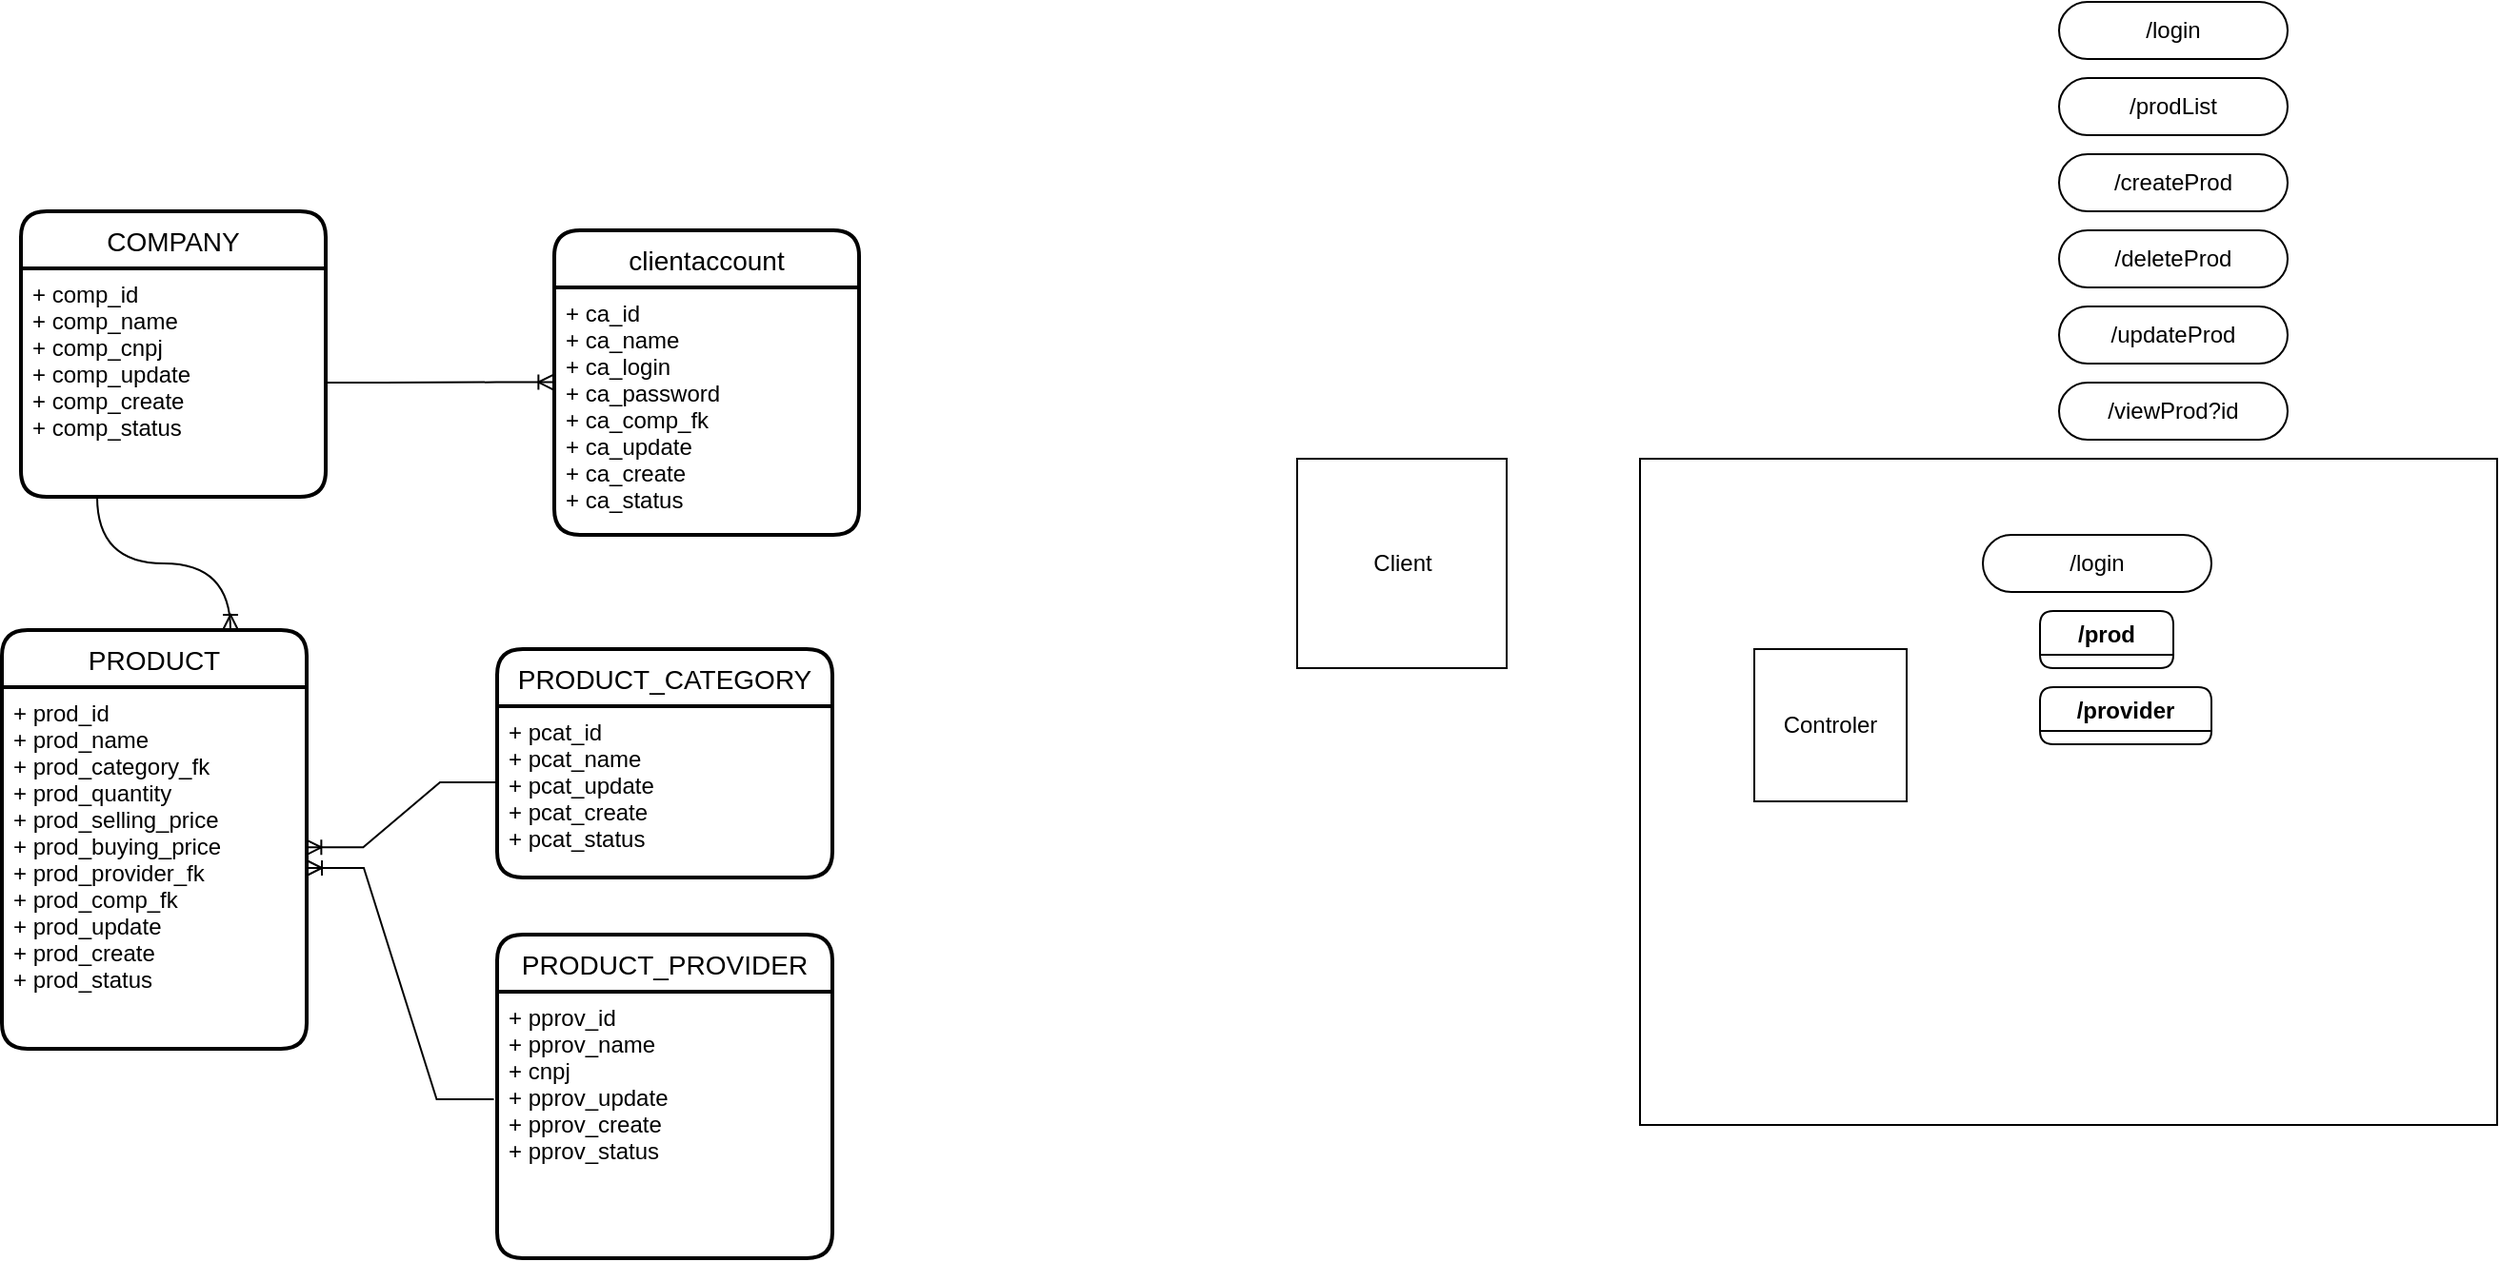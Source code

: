 <mxfile version="19.0.3" type="device" pages="3"><diagram id="FyTPQ1xC5wpN30q-0Bp8" name="Page-1"><mxGraphModel dx="868" dy="1722" grid="1" gridSize="10" guides="1" tooltips="1" connect="1" arrows="1" fold="1" page="1" pageScale="1" pageWidth="827" pageHeight="1169" math="0" shadow="0"><root><mxCell id="0"/><mxCell id="1" parent="0"/><mxCell id="h-3vvZtDcF0X9SPGrts5-17" value="PRODUCT" style="swimlane;childLayout=stackLayout;horizontal=1;startSize=30;horizontalStack=0;rounded=1;fontSize=14;fontStyle=0;strokeWidth=2;resizeParent=0;resizeLast=1;shadow=0;dashed=0;align=center;" parent="1" vertex="1"><mxGeometry x="110" y="100" width="160" height="220" as="geometry"/></mxCell><mxCell id="h-3vvZtDcF0X9SPGrts5-18" value="+ prod_id&#10;+ prod_name&#10;+ prod_category_fk&#10;+ prod_quantity&#10;+ prod_selling_price&#10;+ prod_buying_price&#10;+ prod_provider_fk&#10;+ prod_comp_fk&#10;+ prod_update&#10;+ prod_create&#10;+ prod_status" style="align=left;strokeColor=none;fillColor=none;spacingLeft=4;fontSize=12;verticalAlign=top;resizable=0;rotatable=0;part=1;" parent="h-3vvZtDcF0X9SPGrts5-17" vertex="1"><mxGeometry y="30" width="160" height="190" as="geometry"/></mxCell><mxCell id="h-3vvZtDcF0X9SPGrts5-37" value="PRODUCT_CATEGORY" style="swimlane;childLayout=stackLayout;horizontal=1;startSize=30;horizontalStack=0;rounded=1;fontSize=14;fontStyle=0;strokeWidth=2;resizeParent=0;resizeLast=1;shadow=0;dashed=0;align=center;" parent="1" vertex="1"><mxGeometry x="370" y="110" width="176" height="120" as="geometry"/></mxCell><mxCell id="h-3vvZtDcF0X9SPGrts5-38" value="+ pcat_id&#10;+ pcat_name&#10;+ pcat_update&#10;+ pcat_create&#10;+ pcat_status" style="align=left;strokeColor=none;fillColor=none;spacingLeft=4;fontSize=12;verticalAlign=top;resizable=0;rotatable=0;part=1;" parent="h-3vvZtDcF0X9SPGrts5-37" vertex="1"><mxGeometry y="30" width="176" height="90" as="geometry"/></mxCell><mxCell id="h-3vvZtDcF0X9SPGrts5-41" value="" style="edgeStyle=entityRelationEdgeStyle;fontSize=12;html=1;endArrow=ERoneToMany;rounded=0;exitX=0;exitY=0.444;exitDx=0;exitDy=0;exitPerimeter=0;entryX=0.998;entryY=0.443;entryDx=0;entryDy=0;entryPerimeter=0;" parent="1" source="h-3vvZtDcF0X9SPGrts5-38" target="h-3vvZtDcF0X9SPGrts5-18" edge="1"><mxGeometry width="100" height="100" relative="1" as="geometry"><mxPoint x="410" y="270" as="sourcePoint"/><mxPoint x="510" y="170" as="targetPoint"/></mxGeometry></mxCell><mxCell id="h-3vvZtDcF0X9SPGrts5-42" value="PRODUCT_PROVIDER" style="swimlane;childLayout=stackLayout;horizontal=1;startSize=30;horizontalStack=0;rounded=1;fontSize=14;fontStyle=0;strokeWidth=2;resizeParent=0;resizeLast=1;shadow=0;dashed=0;align=center;" parent="1" vertex="1"><mxGeometry x="370" y="260" width="176" height="170" as="geometry"/></mxCell><mxCell id="h-3vvZtDcF0X9SPGrts5-43" value="+ pprov_id&#10;+ pprov_name&#10;+ cnpj&#10;+ pprov_update&#10;+ pprov_create&#10;+ pprov_status" style="align=left;strokeColor=none;fillColor=none;spacingLeft=4;fontSize=12;verticalAlign=top;resizable=0;rotatable=0;part=1;" parent="h-3vvZtDcF0X9SPGrts5-42" vertex="1"><mxGeometry y="30" width="176" height="140" as="geometry"/></mxCell><mxCell id="h-3vvZtDcF0X9SPGrts5-44" value="" style="edgeStyle=entityRelationEdgeStyle;fontSize=12;html=1;endArrow=ERoneToMany;rounded=0;exitX=-0.01;exitY=0.404;exitDx=0;exitDy=0;exitPerimeter=0;entryX=1;entryY=0.5;entryDx=0;entryDy=0;" parent="1" source="h-3vvZtDcF0X9SPGrts5-43" target="h-3vvZtDcF0X9SPGrts5-18" edge="1"><mxGeometry width="100" height="100" relative="1" as="geometry"><mxPoint x="350" y="250.0" as="sourcePoint"/><mxPoint x="279.68" y="324.21" as="targetPoint"/></mxGeometry></mxCell><mxCell id="-qi7ker3xyIUxO7vd8qv-1" value="clientaccount" style="swimlane;childLayout=stackLayout;horizontal=1;startSize=30;horizontalStack=0;rounded=1;fontSize=14;fontStyle=0;strokeWidth=2;resizeParent=0;resizeLast=1;shadow=0;dashed=0;align=center;" parent="1" vertex="1"><mxGeometry x="400" y="-110" width="160" height="160" as="geometry"/></mxCell><mxCell id="-qi7ker3xyIUxO7vd8qv-2" value="+ ca_id&#10;+ ca_name&#10;+ ca_login&#10;+ ca_password&#10;+ ca_comp_fk&#10;+ ca_update&#10;+ ca_create&#10;+ ca_status" style="align=left;strokeColor=none;fillColor=none;spacingLeft=4;fontSize=12;verticalAlign=top;resizable=0;rotatable=0;part=1;" parent="-qi7ker3xyIUxO7vd8qv-1" vertex="1"><mxGeometry y="30" width="160" height="130" as="geometry"/></mxCell><mxCell id="-qi7ker3xyIUxO7vd8qv-3" value="COMPANY" style="swimlane;childLayout=stackLayout;horizontal=1;startSize=30;horizontalStack=0;rounded=1;fontSize=14;fontStyle=0;strokeWidth=2;resizeParent=0;resizeLast=1;shadow=0;dashed=0;align=center;" parent="1" vertex="1"><mxGeometry x="120" y="-120" width="160" height="150" as="geometry"/></mxCell><mxCell id="-qi7ker3xyIUxO7vd8qv-4" value="+ comp_id&#10;+ comp_name&#10;+ comp_cnpj&#10;+ comp_update&#10;+ comp_create&#10;+ comp_status" style="align=left;strokeColor=none;fillColor=none;spacingLeft=4;fontSize=12;verticalAlign=top;resizable=0;rotatable=0;part=1;" parent="-qi7ker3xyIUxO7vd8qv-3" vertex="1"><mxGeometry y="30" width="160" height="120" as="geometry"/></mxCell><mxCell id="-qi7ker3xyIUxO7vd8qv-7" value="" style="edgeStyle=entityRelationEdgeStyle;fontSize=12;html=1;endArrow=ERoneToMany;rounded=0;exitX=1;exitY=0.5;exitDx=0;exitDy=0;entryX=-0.002;entryY=0.383;entryDx=0;entryDy=0;entryPerimeter=0;" parent="1" source="-qi7ker3xyIUxO7vd8qv-4" target="-qi7ker3xyIUxO7vd8qv-2" edge="1"><mxGeometry width="100" height="100" relative="1" as="geometry"><mxPoint x="370.32" y="50.0" as="sourcePoint"/><mxPoint x="360" y="-130" as="targetPoint"/></mxGeometry></mxCell><mxCell id="-qi7ker3xyIUxO7vd8qv-8" value="" style="edgeStyle=orthogonalEdgeStyle;fontSize=12;html=1;endArrow=ERoneToMany;rounded=0;exitX=0.25;exitY=1;exitDx=0;exitDy=0;entryX=0.75;entryY=0;entryDx=0;entryDy=0;curved=1;" parent="1" source="-qi7ker3xyIUxO7vd8qv-4" target="h-3vvZtDcF0X9SPGrts5-17" edge="1"><mxGeometry width="100" height="100" relative="1" as="geometry"><mxPoint x="340" y="70.0" as="sourcePoint"/><mxPoint x="190" y="120" as="targetPoint"/></mxGeometry></mxCell><mxCell id="-qi7ker3xyIUxO7vd8qv-10" value="Client" style="html=1;" parent="1" vertex="1"><mxGeometry x="790" y="10" width="110" height="110" as="geometry"/></mxCell><mxCell id="-qi7ker3xyIUxO7vd8qv-13" value="" style="rounded=0;whiteSpace=wrap;html=1;" parent="1" vertex="1"><mxGeometry x="970" y="10" width="450" height="350" as="geometry"/></mxCell><mxCell id="-qi7ker3xyIUxO7vd8qv-14" value="Controler" style="whiteSpace=wrap;html=1;aspect=fixed;" parent="1" vertex="1"><mxGeometry x="1030" y="110" width="80" height="80" as="geometry"/></mxCell><mxCell id="-qi7ker3xyIUxO7vd8qv-34" value="/login" style="rounded=1;whiteSpace=wrap;html=1;arcSize=50;" parent="1" vertex="1"><mxGeometry x="1190" y="-230" width="120" height="30" as="geometry"/></mxCell><mxCell id="-qi7ker3xyIUxO7vd8qv-35" value="/prodList" style="rounded=1;whiteSpace=wrap;html=1;arcSize=50;" parent="1" vertex="1"><mxGeometry x="1190" y="-190" width="120" height="30" as="geometry"/></mxCell><mxCell id="-qi7ker3xyIUxO7vd8qv-36" value="/createProd&lt;span style=&quot;color: rgba(0, 0, 0, 0); font-family: monospace; font-size: 0px; text-align: start;&quot;&gt;%3CmxGraphModel%3E%3Croot%3E%3CmxCell%20id%3D%220%22%2F%3E%3CmxCell%20id%3D%221%22%20parent%3D%220%22%2F%3E%3CmxCell%20id%3D%222%22%20value%3D%22%2FcompList%22%20style%3D%22rounded%3D1%3BwhiteSpace%3Dwrap%3Bhtml%3D1%3BarcSize%3D50%3B%22%20vertex%3D%221%22%20parent%3D%221%22%3E%3CmxGeometry%20x%3D%221190%22%20y%3D%2290%22%20width%3D%22120%22%20height%3D%2230%22%20as%3D%22geometry%22%2F%3E%3C%2FmxCell%3E%3C%2Froot%3E%3C%2FmxGraphModel%3E&lt;/span&gt;" style="rounded=1;whiteSpace=wrap;html=1;arcSize=50;" parent="1" vertex="1"><mxGeometry x="1190" y="-150" width="120" height="30" as="geometry"/></mxCell><mxCell id="-qi7ker3xyIUxO7vd8qv-37" value="/deleteProd&lt;span style=&quot;color: rgba(0, 0, 0, 0); font-family: monospace; font-size: 0px; text-align: start;&quot;&gt;%3CmxGraphModel%3E%3Croot%3E%3CmxCell%20id%3D%220%22%2F%3E%3CmxCell%20id%3D%221%22%20parent%3D%220%22%2F%3E%3CmxCell%20id%3D%222%22%20value%3D%22%2FcompList%22%20style%3D%22rounded%3D1%3BwhiteSpace%3Dwrap%3Bhtml%3D1%3BarcSize%3D50%3B%22%20vertex%3D%221%22%20parent%3D%221%22%3E%3CmxGeometry%20x%3D%221190%22%20y%3D%2290%22%20width%3D%22120%22%20height%3D%2230%22%20as%3D%22geometry%22%2F%3E%3C%2FmxCell%3E%3C%2Froot%3E%3C%2FmxGraphModel%3E&lt;/span&gt;" style="rounded=1;whiteSpace=wrap;html=1;arcSize=50;" parent="1" vertex="1"><mxGeometry x="1190" y="-110" width="120" height="30" as="geometry"/></mxCell><mxCell id="-qi7ker3xyIUxO7vd8qv-38" value="/updateProd&lt;span style=&quot;color: rgba(0, 0, 0, 0); font-family: monospace; font-size: 0px; text-align: start;&quot;&gt;%3CmxGraphModel%3E%3Croot%3E%3CmxCell%20id%3D%220%22%2F%3E%3CmxCell%20id%3D%221%22%20parent%3D%220%22%2F%3E%3CmxCell%20id%3D%222%22%20value%3D%22%2FcompList%22%20style%3D%22rounded%3D1%3BwhiteSpace%3Dwrap%3Bhtml%3D1%3BarcSize%3D50%3B%22%20vertex%3D%221%22%20parent%3D%221%22%3E%3CmxGeometry%20x%3D%221190%22%20y%3D%2290%22%20width%3D%22120%22%20height%3D%2230%22%20as%3D%22geometry%22%2F%3E%3C%2FmxCell%3E%3C%2Froot%3E%3C%2FmxGraphModel%3E&lt;/span&gt;" style="rounded=1;whiteSpace=wrap;html=1;arcSize=50;" parent="1" vertex="1"><mxGeometry x="1190" y="-70" width="120" height="30" as="geometry"/></mxCell><mxCell id="-qi7ker3xyIUxO7vd8qv-39" value="/viewProd?id&lt;span style=&quot;color: rgba(0, 0, 0, 0); font-family: monospace; font-size: 0px; text-align: start;&quot;&gt;%3CmxGraphModel%3E%3Croot%3E%3CmxCell%20id%3D%220%22%2F%3E%3CmxCell%20id%3D%221%22%20parent%3D%220%22%2F%3E%3CmxCell%20id%3D%222%22%20value%3D%22%2FcompList%22%20style%3D%22rounded%3D1%3BwhiteSpace%3Dwrap%3Bhtml%3D1%3BarcSize%3D50%3B%22%20vertex%3D%221%22%20parent%3D%221%22%3E%3CmxGeometry%20x%3D%221190%22%20y%3D%2290%22%20width%3D%22120%22%20height%3D%2230%22%20as%3D%22geometry%22%2F%3E%3C%2FmxCell%3E%3C%2Froot%3E%3C%2FmxGraphMod&lt;/span&gt;" style="rounded=1;whiteSpace=wrap;html=1;arcSize=50;" parent="1" vertex="1"><mxGeometry x="1190" y="-30" width="120" height="30" as="geometry"/></mxCell><mxCell id="-qi7ker3xyIUxO7vd8qv-40" value="/prod" style="swimlane;rounded=1;" parent="1" vertex="1" collapsed="1"><mxGeometry x="1180" y="90" width="70" height="30" as="geometry"><mxRectangle x="1150" y="110" width="136" height="240" as="alternateBounds"/></mxGeometry></mxCell><mxCell id="-qi7ker3xyIUxO7vd8qv-22" value="/list" style="rounded=1;whiteSpace=wrap;html=1;arcSize=50;" parent="-qi7ker3xyIUxO7vd8qv-40" vertex="1"><mxGeometry x="6" y="30" width="120" height="30" as="geometry"/></mxCell><mxCell id="-qi7ker3xyIUxO7vd8qv-24" value="/delete&lt;span style=&quot;color: rgba(0, 0, 0, 0); font-family: monospace; font-size: 0px; text-align: start;&quot;&gt;%3CmxGraphModel%3E%3Croot%3E%3CmxCell%20id%3D%220%22%2F%3E%3CmxCell%20id%3D%221%22%20parent%3D%220%22%2F%3E%3CmxCell%20id%3D%222%22%20value%3D%22%2FcompList%22%20style%3D%22rounded%3D1%3BwhiteSpace%3Dwrap%3Bhtml%3D1%3BarcSize%3D50%3B%22%20vertex%3D%221%22%20parent%3D%221%22%3E%3CmxGeometry%20x%3D%221190%22%20y%3D%2290%22%20width%3D%22120%22%20height%3D%2230%22%20as%3D%22geometry%22%2F%3E%3C%2FmxCell%3E%3C%2Froot%3E%3C%2FmxGraphModel%3E&lt;/span&gt;" style="rounded=1;whiteSpace=wrap;html=1;arcSize=50;" parent="-qi7ker3xyIUxO7vd8qv-40" vertex="1"><mxGeometry x="6" y="110" width="120" height="30" as="geometry"/></mxCell><mxCell id="-qi7ker3xyIUxO7vd8qv-23" value="/create&lt;span style=&quot;color: rgba(0, 0, 0, 0); font-family: monospace; font-size: 0px; text-align: start;&quot;&gt;%3CmxGraphModel%3E%3Croot%3E%3CmxCell%20id%3D%220%22%2F%3E%3CmxCell%20id%3D%221%22%20parent%3D%220%22%2F%3E%3CmxCell%20id%3D%222%22%20value%3D%22%2FcompList%22%20style%3D%22rounded%3D1%3BwhiteSpace%3Dwrap%3Bhtml%3D1%3BarcSize%3D50%3B%22%20vertex%3D%221%22%20parent%3D%221%22%3E%3CmxGeometry%20x%3D%221190%22%20y%3D%2290%22%20width%3D%22120%22%20height%3D%2230%22%20as%3D%22geometry%22%2F%3E%3C%2FmxCell%3E%3C%2Froot%3E%3C%2FmxGraphModel%3E&lt;/span&gt;" style="rounded=1;whiteSpace=wrap;html=1;arcSize=50;" parent="-qi7ker3xyIUxO7vd8qv-40" vertex="1"><mxGeometry x="6" y="70" width="120" height="30" as="geometry"/></mxCell><mxCell id="-qi7ker3xyIUxO7vd8qv-25" value="/update&lt;span style=&quot;color: rgba(0, 0, 0, 0); font-family: monospace; font-size: 0px; text-align: start;&quot;&gt;%3CmxGraphModel%3E%3Croot%3E%3CmxCell%20id%3D%220%22%2F%3E%3CmxCell%20id%3D%221%22%20parent%3D%220%22%2F%3E%3CmxCell%20id%3D%222%22%20value%3D%22%2FcompList%22%20style%3D%22rounded%3D1%3BwhiteSpace%3Dwrap%3Bhtml%3D1%3BarcSize%3D50%3B%22%20vertex%3D%221%22%20parent%3D%221%22%3E%3CmxGeometry%20x%3D%221190%22%20y%3D%2290%22%20width%3D%22120%22%20height%3D%2230%22%20as%3D%22geometry%22%2F%3E%3C%2FmxCell%3E%3C%2Froot%3E%3C%2FmxGraphModel%3E&lt;/span&gt;" style="rounded=1;whiteSpace=wrap;html=1;arcSize=50;" parent="-qi7ker3xyIUxO7vd8qv-40" vertex="1"><mxGeometry x="6" y="150" width="120" height="30" as="geometry"/></mxCell><mxCell id="-qi7ker3xyIUxO7vd8qv-26" value="/view?id&lt;span style=&quot;color: rgba(0, 0, 0, 0); font-family: monospace; font-size: 0px; text-align: start;&quot;&gt;%3CmxGraphModel%3E%3Croot%3E%3CmxCell%20id%3D%220%22%2F%3E%3CmxCell%20id%3D%221%22%20parent%3D%220%22%2F%3E%3CmxCell%20id%3D%222%22%20value%3D%22%2FcompList%22%20style%3D%22rounded%3D1%3BwhiteSpace%3Dwrap%3Bhtml%3D1%3BarcSize%3D50%3B%22%20vertex%3D%221%22%20parent%3D%221%22%3E%3CmxGeometry%20x%3D%221190%22%20y%3D%2290%22%20width%3D%22120%22%20height%3D%2230%22%20as%3D%22geometry%22%2F%3E%3C%2FmxCell%3E%3C%2Froot%3E%3C%2FmxGraphMod&lt;/span&gt;" style="rounded=1;whiteSpace=wrap;html=1;arcSize=50;" parent="-qi7ker3xyIUxO7vd8qv-40" vertex="1"><mxGeometry x="6" y="190" width="120" height="30" as="geometry"/></mxCell><mxCell id="-qi7ker3xyIUxO7vd8qv-21" value="/login" style="rounded=1;whiteSpace=wrap;html=1;arcSize=50;" parent="1" vertex="1"><mxGeometry x="1150" y="50" width="120" height="30" as="geometry"/></mxCell><mxCell id="-qi7ker3xyIUxO7vd8qv-41" value="/provider" style="swimlane;rounded=1;" parent="1" vertex="1" collapsed="1"><mxGeometry x="1180" y="130" width="90" height="30" as="geometry"><mxRectangle x="1180" y="130" width="136" height="240" as="alternateBounds"/></mxGeometry></mxCell><mxCell id="-qi7ker3xyIUxO7vd8qv-42" value="/list" style="rounded=1;whiteSpace=wrap;html=1;arcSize=50;" parent="-qi7ker3xyIUxO7vd8qv-41" vertex="1"><mxGeometry x="6" y="30" width="120" height="30" as="geometry"/></mxCell><mxCell id="-qi7ker3xyIUxO7vd8qv-43" value="/delete&lt;span style=&quot;color: rgba(0, 0, 0, 0); font-family: monospace; font-size: 0px; text-align: start;&quot;&gt;%3CmxGraphModel%3E%3Croot%3E%3CmxCell%20id%3D%220%22%2F%3E%3CmxCell%20id%3D%221%22%20parent%3D%220%22%2F%3E%3CmxCell%20id%3D%222%22%20value%3D%22%2FcompList%22%20style%3D%22rounded%3D1%3BwhiteSpace%3Dwrap%3Bhtml%3D1%3BarcSize%3D50%3B%22%20vertex%3D%221%22%20parent%3D%221%22%3E%3CmxGeometry%20x%3D%221190%22%20y%3D%2290%22%20width%3D%22120%22%20height%3D%2230%22%20as%3D%22geometry%22%2F%3E%3C%2FmxCell%3E%3C%2Froot%3E%3C%2FmxGraphModel%3E&lt;/span&gt;" style="rounded=1;whiteSpace=wrap;html=1;arcSize=50;" parent="-qi7ker3xyIUxO7vd8qv-41" vertex="1"><mxGeometry x="6" y="110" width="120" height="30" as="geometry"/></mxCell><mxCell id="-qi7ker3xyIUxO7vd8qv-44" value="/create&lt;span style=&quot;color: rgba(0, 0, 0, 0); font-family: monospace; font-size: 0px; text-align: start;&quot;&gt;%3CmxGraphModel%3E%3Croot%3E%3CmxCell%20id%3D%220%22%2F%3E%3CmxCell%20id%3D%221%22%20parent%3D%220%22%2F%3E%3CmxCell%20id%3D%222%22%20value%3D%22%2FcompList%22%20style%3D%22rounded%3D1%3BwhiteSpace%3Dwrap%3Bhtml%3D1%3BarcSize%3D50%3B%22%20vertex%3D%221%22%20parent%3D%221%22%3E%3CmxGeometry%20x%3D%221190%22%20y%3D%2290%22%20width%3D%22120%22%20height%3D%2230%22%20as%3D%22geometry%22%2F%3E%3C%2FmxCell%3E%3C%2Froot%3E%3C%2FmxGraphModel%3E&lt;/span&gt;" style="rounded=1;whiteSpace=wrap;html=1;arcSize=50;" parent="-qi7ker3xyIUxO7vd8qv-41" vertex="1"><mxGeometry x="6" y="70" width="120" height="30" as="geometry"/></mxCell><mxCell id="-qi7ker3xyIUxO7vd8qv-45" value="/update&lt;span style=&quot;color: rgba(0, 0, 0, 0); font-family: monospace; font-size: 0px; text-align: start;&quot;&gt;%3CmxGraphModel%3E%3Croot%3E%3CmxCell%20id%3D%220%22%2F%3E%3CmxCell%20id%3D%221%22%20parent%3D%220%22%2F%3E%3CmxCell%20id%3D%222%22%20value%3D%22%2FcompList%22%20style%3D%22rounded%3D1%3BwhiteSpace%3Dwrap%3Bhtml%3D1%3BarcSize%3D50%3B%22%20vertex%3D%221%22%20parent%3D%221%22%3E%3CmxGeometry%20x%3D%221190%22%20y%3D%2290%22%20width%3D%22120%22%20height%3D%2230%22%20as%3D%22geometry%22%2F%3E%3C%2FmxCell%3E%3C%2Froot%3E%3C%2FmxGraphModel%3E&lt;/span&gt;" style="rounded=1;whiteSpace=wrap;html=1;arcSize=50;" parent="-qi7ker3xyIUxO7vd8qv-41" vertex="1"><mxGeometry x="6" y="150" width="120" height="30" as="geometry"/></mxCell><mxCell id="-qi7ker3xyIUxO7vd8qv-46" value="/view?id&lt;span style=&quot;color: rgba(0, 0, 0, 0); font-family: monospace; font-size: 0px; text-align: start;&quot;&gt;%3CmxGraphModel%3E%3Croot%3E%3CmxCell%20id%3D%220%22%2F%3E%3CmxCell%20id%3D%221%22%20parent%3D%220%22%2F%3E%3CmxCell%20id%3D%222%22%20value%3D%22%2FcompList%22%20style%3D%22rounded%3D1%3BwhiteSpace%3Dwrap%3Bhtml%3D1%3BarcSize%3D50%3B%22%20vertex%3D%221%22%20parent%3D%221%22%3E%3CmxGeometry%20x%3D%221190%22%20y%3D%2290%22%20width%3D%22120%22%20height%3D%2230%22%20as%3D%22geometry%22%2F%3E%3C%2FmxCell%3E%3C%2Froot%3E%3C%2FmxGraphMod&lt;/span&gt;" style="rounded=1;whiteSpace=wrap;html=1;arcSize=50;" parent="-qi7ker3xyIUxO7vd8qv-41" vertex="1"><mxGeometry x="6" y="190" width="120" height="30" as="geometry"/></mxCell></root></mxGraphModel></diagram><diagram id="9Va_Les6_X773O4FOZY8" name="Parking lot"><mxGraphModel dx="1791" dy="1783" grid="1" gridSize="10" guides="1" tooltips="1" connect="1" arrows="1" fold="1" page="1" pageScale="1" pageWidth="827" pageHeight="1169" background="none" math="0" shadow="0"><root><mxCell id="0"/><mxCell id="1" parent="0"/><mxCell id="T4WjUMZr_c2aexS3E4aw-1" value="COMPANY" style="swimlane;childLayout=stackLayout;horizontal=1;startSize=30;horizontalStack=0;rounded=1;fontSize=14;fontStyle=0;strokeWidth=2;resizeParent=0;resizeLast=1;shadow=0;dashed=0;align=center;arcSize=16;html=1;" parent="1" vertex="1"><mxGeometry x="350" y="30" width="176" height="180" as="geometry"/></mxCell><mxCell id="T4WjUMZr_c2aexS3E4aw-2" value="&lt;font color=&quot;#00cc00&quot;&gt;&lt;b&gt;+ comp_id&lt;/b&gt;&lt;/font&gt;&lt;br&gt;+ comp_name&lt;br&gt;&lt;font color=&quot;#cc00cc&quot;&gt;&lt;b&gt;+ comp_cnpj&lt;/b&gt;&lt;/font&gt;&lt;br&gt;+ comp_phone&lt;br&gt;+ comp_update&lt;br&gt;+ comp_create&lt;br&gt;+ comp_status" style="align=left;strokeColor=none;fillColor=none;spacingLeft=4;fontSize=12;verticalAlign=top;resizable=0;rotatable=0;part=1;html=1;" parent="T4WjUMZr_c2aexS3E4aw-1" vertex="1"><mxGeometry y="30" width="176" height="150" as="geometry"/></mxCell><mxCell id="T4WjUMZr_c2aexS3E4aw-3" value="VEHICLE" style="swimlane;childLayout=stackLayout;horizontal=1;startSize=30;horizontalStack=0;rounded=1;fontSize=14;fontStyle=0;strokeWidth=2;resizeParent=0;resizeLast=1;shadow=0;dashed=0;align=center;arcSize=16;html=1;" parent="1" vertex="1"><mxGeometry x="1010" y="120" width="176" height="200" as="geometry"/></mxCell><mxCell id="T4WjUMZr_c2aexS3E4aw-4" value="&lt;font color=&quot;#00cc00&quot;&gt;+ ve_id&lt;/font&gt;&lt;br&gt;+ ve_plate&lt;br&gt;+ ve_update&lt;br&gt;+ ve_create&lt;br&gt;+ ve_status&lt;br&gt;&lt;font color=&quot;#ff6666&quot;&gt;+ ve_model_fk&lt;br&gt;+ ve_color_fk&lt;br&gt;+ ve_style_fk&lt;br&gt;+ ve_clientAcc_fk&lt;/font&gt;" style="align=left;strokeColor=none;fillColor=none;spacingLeft=4;fontSize=12;verticalAlign=top;resizable=0;rotatable=0;part=1;html=1;" parent="T4WjUMZr_c2aexS3E4aw-3" vertex="1"><mxGeometry y="30" width="176" height="170" as="geometry"/></mxCell><mxCell id="T4WjUMZr_c2aexS3E4aw-5" value="Employee" style="swimlane;childLayout=stackLayout;horizontal=1;startSize=30;horizontalStack=0;rounded=1;fontSize=14;fontStyle=0;strokeWidth=2;resizeParent=0;resizeLast=1;shadow=0;dashed=0;align=center;arcSize=16;html=1;fillColor=#FFFF00;" parent="1" vertex="1"><mxGeometry x="120" y="30" width="176" height="180" as="geometry"/></mxCell><mxCell id="T4WjUMZr_c2aexS3E4aw-6" value="&lt;font color=&quot;#00cc00&quot;&gt;+ emp_id&lt;/font&gt;&lt;br&gt;+ emp_name&lt;br&gt;&lt;font color=&quot;#cc00cc&quot;&gt;&lt;b&gt;+ emp_login (unique)&lt;/b&gt;&lt;/font&gt;&lt;br&gt;+ emp_password&lt;br&gt;&lt;font color=&quot;#ff6666&quot;&gt;&lt;b&gt;+ emp_comp_fk&lt;/b&gt;&lt;/font&gt;&lt;br&gt;+ emp_update&lt;br&gt;+ emp_create&lt;br&gt;+ emp_status" style="align=left;strokeColor=none;fillColor=none;spacingLeft=4;fontSize=12;verticalAlign=top;resizable=0;rotatable=0;part=1;html=1;" parent="T4WjUMZr_c2aexS3E4aw-5" vertex="1"><mxGeometry y="30" width="176" height="150" as="geometry"/></mxCell><mxCell id="T4WjUMZr_c2aexS3E4aw-7" value="" style="edgeStyle=entityRelationEdgeStyle;fontSize=12;html=1;endArrow=ERoneToMany;rounded=0;entryX=1;entryY=0.5;entryDx=0;entryDy=0;exitX=0;exitY=0.5;exitDx=0;exitDy=0;" parent="1" source="T4WjUMZr_c2aexS3E4aw-2" target="T4WjUMZr_c2aexS3E4aw-6" edge="1"><mxGeometry width="100" height="100" relative="1" as="geometry"><mxPoint x="360" y="210" as="sourcePoint"/><mxPoint x="460" y="110" as="targetPoint"/></mxGeometry></mxCell><mxCell id="Gx-037RQdOb6f9o53UOy-1" value="VehicleType" style="swimlane;childLayout=stackLayout;horizontal=1;startSize=30;horizontalStack=0;rounded=0;fontSize=14;fontStyle=0;strokeWidth=2;resizeParent=0;resizeLast=1;shadow=1;dashed=0;align=center;arcSize=16;fillColor=#dae8fc;swimlaneFillColor=none;swimlaneLine=1;sketch=0;glass=0;connectable=1;comic=0;strokeColor=#6c8ebf;html=1;" parent="1" vertex="1"><mxGeometry x="414" y="620" width="176" height="150" as="geometry"/></mxCell><mxCell id="Gx-037RQdOb6f9o53UOy-10" value="motocycle / car" style="shape=note;strokeWidth=2;fontSize=14;size=20;whiteSpace=wrap;html=1;fillColor=#fff2cc;strokeColor=#d6b656;fontColor=#666600;rounded=1;" parent="Gx-037RQdOb6f9o53UOy-1" vertex="1"><mxGeometry y="30" width="176" height="30" as="geometry"/></mxCell><mxCell id="Gx-037RQdOb6f9o53UOy-2" value="&lt;b&gt;&lt;font color=&quot;#00cc00&quot;&gt;+ vt_id&lt;/font&gt;&lt;br&gt;&lt;font color=&quot;#cc00cc&quot;&gt;+ vt_name (unique)&lt;/font&gt;&lt;/b&gt;&lt;br&gt;+ vt_update&lt;br&gt;+ vt_create&lt;br&gt;+ vt_status" style="align=left;strokeColor=#6c8ebf;fillColor=#dae8fc;spacingLeft=4;fontSize=12;verticalAlign=top;resizable=0;rotatable=0;part=1;html=1;" parent="Gx-037RQdOb6f9o53UOy-1" vertex="1"><mxGeometry y="60" width="176" height="90" as="geometry"/></mxCell><mxCell id="Gx-037RQdOb6f9o53UOy-4" value="VehicleColor" style="swimlane;childLayout=stackLayout;horizontal=1;startSize=30;horizontalStack=0;rounded=1;fontSize=14;fontStyle=0;strokeWidth=2;resizeParent=0;resizeLast=1;shadow=0;dashed=0;align=center;arcSize=16;html=1;" parent="1" vertex="1"><mxGeometry x="660" y="250" width="176" height="140" as="geometry"/></mxCell><mxCell id="Gx-037RQdOb6f9o53UOy-5" value="&lt;font color=&quot;#00cc00&quot;&gt;&lt;b&gt;+ vc_id&lt;/b&gt;&lt;/font&gt;&lt;br&gt;&lt;font color=&quot;#cc00cc&quot;&gt;&lt;b&gt;+ vc_name (unique)&lt;br&gt;+ vc_code ( unique)&lt;/b&gt;&lt;/font&gt;&lt;br&gt;+ vc_update&lt;br&gt;+ vc_create&lt;br&gt;+ vc_status" style="align=left;strokeColor=none;fillColor=none;spacingLeft=4;fontSize=12;verticalAlign=top;resizable=0;rotatable=0;part=1;html=1;" parent="Gx-037RQdOb6f9o53UOy-4" vertex="1"><mxGeometry y="30" width="176" height="110" as="geometry"/></mxCell><mxCell id="Gx-037RQdOb6f9o53UOy-6" value="VehicleModel" style="swimlane;childLayout=stackLayout;horizontal=1;startSize=30;horizontalStack=0;rounded=1;fontSize=14;fontStyle=0;strokeWidth=2;resizeParent=0;resizeLast=1;shadow=0;dashed=0;align=center;arcSize=16;html=1;" parent="1" vertex="1"><mxGeometry x="660" y="410" width="176" height="190" as="geometry"/></mxCell><mxCell id="Gx-037RQdOb6f9o53UOy-11" value="civic 2004" style="shape=note;strokeWidth=2;fontSize=14;size=20;whiteSpace=wrap;html=1;fillColor=#fff2cc;strokeColor=#d6b656;fontColor=#666600;rounded=1;" parent="Gx-037RQdOb6f9o53UOy-6" vertex="1"><mxGeometry y="30" width="176" height="20" as="geometry"/></mxCell><mxCell id="Gx-037RQdOb6f9o53UOy-7" value="&lt;font color=&quot;#00cc00&quot;&gt;+ vm_id&lt;/font&gt;&lt;br&gt;+ vm_name&lt;br&gt;&lt;font color=&quot;#ff6666&quot;&gt;+ vm_brand_fk&lt;/font&gt;&lt;br&gt;+ vm_year&lt;br&gt;+ vm_update&lt;br&gt;&lt;font color=&quot;#0000ff&quot;&gt;+ vm_vtype_fk&lt;/font&gt;&lt;br&gt;+ vm_create&lt;br&gt;+ vm_status" style="align=left;strokeColor=none;fillColor=none;spacingLeft=4;fontSize=12;verticalAlign=top;resizable=0;rotatable=0;part=1;html=1;" parent="Gx-037RQdOb6f9o53UOy-6" vertex="1"><mxGeometry y="50" width="176" height="140" as="geometry"/></mxCell><mxCell id="Gx-037RQdOb6f9o53UOy-8" value="VehicleBrand" style="swimlane;childLayout=stackLayout;horizontal=1;startSize=30;horizontalStack=0;rounded=1;fontSize=14;fontStyle=0;strokeWidth=2;resizeParent=0;resizeLast=1;shadow=0;dashed=0;align=center;arcSize=16;html=1;" parent="1" vertex="1"><mxGeometry x="396" y="435" width="176" height="140" as="geometry"/></mxCell><mxCell id="Gx-037RQdOb6f9o53UOy-9" value="&lt;font color=&quot;#00cc00&quot;&gt;&lt;b&gt;+ vm_id&lt;/b&gt;&lt;/font&gt;&lt;br&gt;&lt;font color=&quot;#cc00cc&quot;&gt;&lt;b&gt;+ vm_name (unique)&lt;br&gt;&lt;/b&gt;&lt;/font&gt;+ vm_update&lt;br&gt;+ vm_create&lt;br&gt;+ vm_status" style="align=left;strokeColor=none;fillColor=none;spacingLeft=4;fontSize=12;verticalAlign=top;resizable=0;rotatable=0;part=1;html=1;" parent="Gx-037RQdOb6f9o53UOy-8" vertex="1"><mxGeometry y="30" width="176" height="110" as="geometry"/></mxCell><mxCell id="Gx-037RQdOb6f9o53UOy-12" value="VehicleStyle" style="swimlane;childLayout=stackLayout;horizontal=1;startSize=30;horizontalStack=0;rounded=1;fontSize=14;fontStyle=0;strokeWidth=2;resizeParent=0;resizeLast=1;shadow=0;dashed=0;align=center;arcSize=16;html=1;" parent="1" vertex="1"><mxGeometry x="660" y="650" width="176" height="170" as="geometry"/></mxCell><mxCell id="Gx-037RQdOb6f9o53UOy-31" value="sedan / SUV" style="shape=note;strokeWidth=2;fontSize=14;size=20;whiteSpace=wrap;html=1;fillColor=#fff2cc;strokeColor=#d6b656;fontColor=#666600;rounded=1;" parent="Gx-037RQdOb6f9o53UOy-12" vertex="1"><mxGeometry y="30" width="176" height="20" as="geometry"/></mxCell><mxCell id="Gx-037RQdOb6f9o53UOy-13" value="&lt;b&gt;&lt;font color=&quot;#00cc00&quot;&gt;+ vs_id&lt;/font&gt;&lt;br&gt;&lt;font color=&quot;#cc00cc&quot;&gt;+ vs_name (unique)&lt;/font&gt;&lt;/b&gt;&lt;br&gt;&lt;font color=&quot;#007fff&quot;&gt;&lt;b&gt;+ vs_type_fk&lt;/b&gt;&lt;br&gt;&lt;/font&gt;+ vm_update&lt;br&gt;+ vm_create&lt;br&gt;+ vm_status" style="align=left;strokeColor=none;fillColor=none;spacingLeft=4;fontSize=12;verticalAlign=top;resizable=0;rotatable=0;part=1;html=1;rounded=0;" parent="Gx-037RQdOb6f9o53UOy-12" vertex="1"><mxGeometry y="50" width="176" height="120" as="geometry"/></mxCell><mxCell id="Gx-037RQdOb6f9o53UOy-17" value="" style="edgeStyle=entityRelationEdgeStyle;fontSize=12;html=1;endArrow=ERoneToMany;rounded=0;exitX=1.023;exitY=0.4;exitDx=0;exitDy=0;entryX=0.001;entryY=0.453;entryDx=0;entryDy=0;exitPerimeter=0;entryPerimeter=0;" parent="1" source="T4WjUMZr_c2aexS3E4aw-2" target="Gx-037RQdOb6f9o53UOy-33" edge="1"><mxGeometry width="100" height="100" relative="1" as="geometry"><mxPoint x="430" y="450" as="sourcePoint"/><mxPoint x="530" y="350" as="targetPoint"/></mxGeometry></mxCell><mxCell id="Gx-037RQdOb6f9o53UOy-24" value="" style="edgeStyle=entityRelationEdgeStyle;fontSize=12;html=1;endArrow=ERoneToMany;rounded=0;entryX=-0.012;entryY=0.626;entryDx=0;entryDy=0;exitX=1.004;exitY=0.09;exitDx=0;exitDy=0;exitPerimeter=0;entryPerimeter=0;" parent="1" source="Gx-037RQdOb6f9o53UOy-7" target="T4WjUMZr_c2aexS3E4aw-4" edge="1"><mxGeometry width="100" height="100" relative="1" as="geometry"><mxPoint x="610" y="450" as="sourcePoint"/><mxPoint x="710" y="350" as="targetPoint"/></mxGeometry></mxCell><mxCell id="Gx-037RQdOb6f9o53UOy-25" value="" style="edgeStyle=entityRelationEdgeStyle;fontSize=12;html=1;endArrow=ERoneToMany;rounded=0;entryX=-0.018;entryY=0.384;entryDx=0;entryDy=0;entryPerimeter=0;" parent="1" source="Gx-037RQdOb6f9o53UOy-5" target="T4WjUMZr_c2aexS3E4aw-4" edge="1"><mxGeometry width="100" height="100" relative="1" as="geometry"><mxPoint x="670.704" y="572.72" as="sourcePoint"/><mxPoint x="580" y="440" as="targetPoint"/></mxGeometry></mxCell><mxCell id="Gx-037RQdOb6f9o53UOy-26" value="" style="edgeStyle=entityRelationEdgeStyle;fontSize=12;html=1;endArrow=ERoneToMany;rounded=0;" parent="1" source="Gx-037RQdOb6f9o53UOy-9" edge="1"><mxGeometry width="100" height="100" relative="1" as="geometry"><mxPoint x="1031.364" y="625.2" as="sourcePoint"/><mxPoint x="660" y="490" as="targetPoint"/></mxGeometry></mxCell><mxCell id="Gx-037RQdOb6f9o53UOy-27" value="" style="edgeStyle=entityRelationEdgeStyle;fontSize=12;html=1;endArrow=ERoneToMany;rounded=0;entryX=-0.006;entryY=0.803;entryDx=0;entryDy=0;entryPerimeter=0;" parent="1" source="Gx-037RQdOb6f9o53UOy-13" target="T4WjUMZr_c2aexS3E4aw-4" edge="1"><mxGeometry width="100" height="100" relative="1" as="geometry"><mxPoint x="670.704" y="572.72" as="sourcePoint"/><mxPoint x="539.344" y="467.52" as="targetPoint"/></mxGeometry></mxCell><mxCell id="Gx-037RQdOb6f9o53UOy-29" value="" style="edgeStyle=entityRelationEdgeStyle;fontSize=12;html=1;endArrow=ERoneToMany;rounded=0;" parent="1" source="Gx-037RQdOb6f9o53UOy-2" target="Gx-037RQdOb6f9o53UOy-7" edge="1"><mxGeometry width="100" height="100" relative="1" as="geometry"><mxPoint x="870" y="670" as="sourcePoint"/><mxPoint x="970" y="570" as="targetPoint"/></mxGeometry></mxCell><mxCell id="Gx-037RQdOb6f9o53UOy-30" value="" style="edgeStyle=entityRelationEdgeStyle;fontSize=12;html=1;endArrow=ERoneToMany;rounded=0;exitX=1;exitY=0.5;exitDx=0;exitDy=0;entryX=0.007;entryY=0.623;entryDx=0;entryDy=0;entryPerimeter=0;" parent="1" source="Gx-037RQdOb6f9o53UOy-2" target="Gx-037RQdOb6f9o53UOy-13" edge="1"><mxGeometry width="100" height="100" relative="1" as="geometry"><mxPoint x="870" y="820" as="sourcePoint"/><mxPoint x="970" y="720" as="targetPoint"/></mxGeometry></mxCell><mxCell id="Gx-037RQdOb6f9o53UOy-32" value="ClientAccount" style="swimlane;childLayout=stackLayout;horizontal=1;startSize=30;horizontalStack=0;rounded=1;fontSize=14;fontStyle=0;strokeWidth=2;resizeParent=0;resizeLast=1;shadow=0;dashed=0;align=center;arcSize=16;html=1;" parent="1" vertex="1"><mxGeometry x="660" y="50" width="176" height="190" as="geometry"/></mxCell><mxCell id="Gx-037RQdOb6f9o53UOy-33" value="&lt;font color=&quot;#00cc00&quot;&gt;&lt;b style=&quot;&quot;&gt;+ ca_id&lt;/b&gt;&lt;br&gt;&lt;/font&gt;+ ca_name&lt;br&gt;&lt;b&gt;&lt;font color=&quot;#cc00cc&quot;&gt;+ ca_cpf (unique)&lt;br&gt;+ ca_login (unique)&lt;/font&gt;&lt;/b&gt;&lt;br&gt;+ ca_password&lt;br&gt;&lt;font color=&quot;#ff6666&quot;&gt;&lt;b&gt;+ ua_comp_fk&lt;/b&gt;&lt;/font&gt;&lt;br&gt;+ ca_update&lt;br&gt;+ ca_create&lt;br&gt;+ ca_status" style="align=left;strokeColor=none;fillColor=none;spacingLeft=4;fontSize=12;verticalAlign=top;resizable=0;rotatable=0;part=1;html=1;" parent="Gx-037RQdOb6f9o53UOy-32" vertex="1"><mxGeometry y="30" width="176" height="160" as="geometry"/></mxCell><mxCell id="Gx-037RQdOb6f9o53UOy-34" value="" style="edgeStyle=entityRelationEdgeStyle;fontSize=12;html=1;endArrow=ERoneToMany;rounded=0;entryX=0;entryY=0.25;entryDx=0;entryDy=0;" parent="1" source="Gx-037RQdOb6f9o53UOy-33" target="T4WjUMZr_c2aexS3E4aw-4" edge="1"><mxGeometry width="100" height="100" relative="1" as="geometry"><mxPoint x="600" y="170" as="sourcePoint"/><mxPoint x="680.176" y="162.48" as="targetPoint"/></mxGeometry></mxCell><mxCell id="M9-HnTVr7RNOwrmKTY_V-1" value="ParkingLot" style="swimlane;childLayout=stackLayout;horizontal=1;startSize=30;horizontalStack=0;rounded=1;fontSize=14;fontStyle=0;strokeWidth=2;resizeParent=0;resizeLast=1;shadow=0;dashed=0;align=center;arcSize=16;html=1;" parent="1" vertex="1"><mxGeometry x="120" y="270" width="176" height="120" as="geometry"/></mxCell><mxCell id="M9-HnTVr7RNOwrmKTY_V-2" value="&lt;font color=&quot;#00cc00&quot;&gt;+ &lt;b&gt;pl_id&lt;/b&gt;&lt;/font&gt;&lt;br&gt;&lt;font color=&quot;#ff6666&quot;&gt;&lt;b&gt;+ pl_comp_fk&lt;/b&gt;&lt;/font&gt;&lt;br&gt;+ pl_update&lt;br&gt;+ pl_create&lt;br&gt;+ pl_status" style="align=left;strokeColor=none;fillColor=none;spacingLeft=4;fontSize=12;verticalAlign=top;resizable=0;rotatable=0;part=1;html=1;" parent="M9-HnTVr7RNOwrmKTY_V-1" vertex="1"><mxGeometry y="30" width="176" height="90" as="geometry"/></mxCell><mxCell id="M9-HnTVr7RNOwrmKTY_V-3" value="ParkingLotAvailability" style="swimlane;childLayout=stackLayout;horizontal=1;startSize=30;horizontalStack=0;rounded=1;fontSize=14;fontStyle=0;strokeWidth=2;resizeParent=0;resizeLast=1;shadow=0;dashed=0;align=center;arcSize=16;html=1;" parent="1" vertex="1"><mxGeometry x="120" y="460" width="176" height="200" as="geometry"/></mxCell><mxCell id="M9-HnTVr7RNOwrmKTY_V-5" value="type: moto;&lt;br&gt;pla_availability: 60" style="shape=note;strokeWidth=2;fontSize=14;size=20;whiteSpace=wrap;html=1;fillColor=#fff2cc;strokeColor=#d6b656;fontColor=#666600;rounded=1;" parent="M9-HnTVr7RNOwrmKTY_V-3" vertex="1"><mxGeometry y="30" width="176" height="50" as="geometry"/></mxCell><mxCell id="M9-HnTVr7RNOwrmKTY_V-4" value="&lt;b&gt;&lt;font color=&quot;#00cc00&quot;&gt;+ pla_id&lt;/font&gt;&lt;/b&gt;&lt;br&gt;&lt;b&gt;&lt;font color=&quot;#ff6666&quot;&gt;+ pla_parkinglot_fk&lt;/font&gt;&lt;br&gt;&lt;font color=&quot;#0000ff&quot;&gt;+ pla_type_fk&lt;/font&gt;&lt;/b&gt;&lt;br&gt;+ pla_availability&lt;br&gt;+ pla_update&lt;br&gt;+ pla_create&lt;br&gt;+ pla_status" style="align=left;strokeColor=none;fillColor=none;spacingLeft=4;fontSize=12;verticalAlign=top;resizable=0;rotatable=0;part=1;html=1;" parent="M9-HnTVr7RNOwrmKTY_V-3" vertex="1"><mxGeometry y="80" width="176" height="120" as="geometry"/></mxCell><mxCell id="M9-HnTVr7RNOwrmKTY_V-6" value="ParkingSpot" style="swimlane;childLayout=stackLayout;horizontal=1;startSize=30;horizontalStack=0;rounded=1;fontSize=14;fontStyle=0;strokeWidth=2;resizeParent=0;resizeLast=1;shadow=0;dashed=0;align=center;arcSize=16;html=1;" parent="1" vertex="1"><mxGeometry x="-210" y="310" width="176" height="160" as="geometry"/></mxCell><mxCell id="M9-HnTVr7RNOwrmKTY_V-7" value="&lt;font color=&quot;#00cc00&quot;&gt;&lt;b&gt;+ ps_id&lt;/b&gt;&lt;/font&gt;&lt;br&gt;&lt;font color=&quot;#cc00cc&quot;&gt;&lt;b style=&quot;&quot;&gt;+ ps_code (unique)&lt;/b&gt;&lt;/font&gt;&lt;br&gt;&lt;font color=&quot;#ff6666&quot;&gt;&lt;b&gt;+ ps_parkingLot_fk&lt;br&gt;+ ps_parkingStatus_fk&lt;br&gt;&lt;/b&gt;&lt;/font&gt;&lt;b&gt;&lt;font color=&quot;#0000ff&quot;&gt;+ ps_type_fk&lt;/font&gt;&lt;br&gt;&lt;/b&gt;+ ps_update&lt;br&gt;+ ps_create&lt;br&gt;+ ps_status" style="align=left;strokeColor=none;fillColor=none;spacingLeft=4;fontSize=12;verticalAlign=top;resizable=0;rotatable=0;part=1;html=1;" parent="M9-HnTVr7RNOwrmKTY_V-6" vertex="1"><mxGeometry y="30" width="176" height="130" as="geometry"/></mxCell><mxCell id="M9-HnTVr7RNOwrmKTY_V-8" value="ParkingSpotStatus" style="swimlane;childLayout=stackLayout;horizontal=1;startSize=30;horizontalStack=0;rounded=1;fontSize=14;fontStyle=0;strokeWidth=2;resizeParent=0;resizeLast=1;shadow=0;dashed=0;align=center;arcSize=16;html=1;" parent="1" vertex="1"><mxGeometry x="-501.5" y="320" width="176" height="140" as="geometry"/></mxCell><mxCell id="M9-HnTVr7RNOwrmKTY_V-9" value="&lt;b&gt;&lt;font color=&quot;#00cc00&quot;&gt;+ pss_id&lt;/font&gt;&lt;/b&gt;&lt;br&gt;&lt;b&gt;&lt;font color=&quot;#cc00cc&quot;&gt;+ pss_status_name (unique)&lt;/font&gt;&lt;/b&gt;&lt;br&gt;+ pss_update&lt;br&gt;+ pss_create&lt;br&gt;+ pss_status" style="align=left;strokeColor=none;fillColor=none;spacingLeft=4;fontSize=12;verticalAlign=top;resizable=0;rotatable=0;part=1;html=1;" parent="M9-HnTVr7RNOwrmKTY_V-8" vertex="1"><mxGeometry y="30" width="176" height="110" as="geometry"/></mxCell><mxCell id="M9-HnTVr7RNOwrmKTY_V-10" value="" style="edgeStyle=orthogonalEdgeStyle;fontSize=12;html=1;endArrow=ERoneToMany;rounded=0;curved=1;exitX=0.5;exitY=1;exitDx=0;exitDy=0;entryX=0.5;entryY=0;entryDx=0;entryDy=0;" parent="1" source="M9-HnTVr7RNOwrmKTY_V-2" target="M9-HnTVr7RNOwrmKTY_V-3" edge="1"><mxGeometry width="100" height="100" relative="1" as="geometry"><mxPoint x="200" y="430" as="sourcePoint"/><mxPoint x="230" y="457" as="targetPoint"/></mxGeometry></mxCell><mxCell id="M9-HnTVr7RNOwrmKTY_V-11" value="" style="edgeStyle=entityRelationEdgeStyle;fontSize=12;html=1;endArrow=ERoneToMany;rounded=0;curved=1;exitX=-0.015;exitY=0.89;exitDx=0;exitDy=0;exitPerimeter=0;" parent="1" source="T4WjUMZr_c2aexS3E4aw-2" target="M9-HnTVr7RNOwrmKTY_V-2" edge="1"><mxGeometry width="100" height="100" relative="1" as="geometry"><mxPoint x="340" y="340" as="sourcePoint"/><mxPoint x="440" y="240" as="targetPoint"/></mxGeometry></mxCell><mxCell id="M9-HnTVr7RNOwrmKTY_V-12" value="" style="edgeStyle=entityRelationEdgeStyle;fontSize=12;html=1;endArrow=ERoneToMany;rounded=0;curved=1;entryX=0.994;entryY=0.423;entryDx=0;entryDy=0;entryPerimeter=0;" parent="1" source="M9-HnTVr7RNOwrmKTY_V-2" target="M9-HnTVr7RNOwrmKTY_V-7" edge="1"><mxGeometry width="100" height="100" relative="1" as="geometry"><mxPoint x="-90" y="560" as="sourcePoint"/><mxPoint x="10" y="460" as="targetPoint"/></mxGeometry></mxCell><mxCell id="M9-HnTVr7RNOwrmKTY_V-14" value="ParkingCard" style="swimlane;childLayout=stackLayout;horizontal=1;startSize=30;horizontalStack=0;rounded=1;fontSize=14;fontStyle=0;strokeWidth=2;resizeParent=0;resizeLast=1;shadow=0;dashed=0;align=center;arcSize=16;html=1;" parent="1" vertex="1"><mxGeometry x="-180" y="45" width="176" height="200" as="geometry"/></mxCell><mxCell id="M9-HnTVr7RNOwrmKTY_V-15" value="&lt;font color=&quot;#00cc00&quot;&gt;&lt;b&gt;+ pc_id&lt;/b&gt;&lt;/font&gt;&lt;br&gt;&lt;font color=&quot;#cc00cc&quot;&gt;&lt;b&gt;+ pc_code (unique)&lt;/b&gt;&lt;/font&gt;&lt;br&gt;&lt;b&gt;&lt;font color=&quot;#ff6666&quot;&gt;+ pc_parkingtype_fk&lt;br&gt;&lt;/font&gt;&lt;/b&gt;&lt;font color=&quot;#ff6666&quot;&gt;&lt;b&gt;+ pc_parkinglot_fk&lt;/b&gt;&lt;/font&gt;&lt;br&gt;+ pc_update&lt;br&gt;+ pc_create&lt;br&gt;+ pc_status" style="align=left;strokeColor=none;fillColor=none;spacingLeft=4;fontSize=12;verticalAlign=top;resizable=0;rotatable=0;part=1;html=1;" parent="M9-HnTVr7RNOwrmKTY_V-14" vertex="1"><mxGeometry y="30" width="176" height="170" as="geometry"/></mxCell><mxCell id="M9-HnTVr7RNOwrmKTY_V-16" value="ParkingCardType" style="swimlane;childLayout=stackLayout;horizontal=1;startSize=30;horizontalStack=0;rounded=1;fontSize=14;fontStyle=0;strokeWidth=2;resizeParent=0;resizeLast=1;shadow=0;dashed=0;align=center;arcSize=16;html=1;" parent="1" vertex="1"><mxGeometry x="-176" y="-230" width="176" height="200" as="geometry"/></mxCell><mxCell id="M9-HnTVr7RNOwrmKTY_V-17" value="&lt;font color=&quot;#00cc00&quot;&gt;+ pct_id&lt;/font&gt;&lt;br&gt;&lt;font color=&quot;#cc00cc&quot;&gt;&lt;b&gt;+ pct_name&lt;/b&gt;&lt;/font&gt;&lt;br&gt;+ pct_hierarchy&lt;br&gt;+ pct_price_hour&lt;br&gt;&lt;b&gt;&lt;font color=&quot;#0000ff&quot;&gt;+ pct_type_fk&lt;/font&gt;&lt;/b&gt;&lt;br&gt;+ pct_update&lt;br&gt;+ pct_create&lt;br&gt;+ pct_status" style="align=left;strokeColor=none;fillColor=none;spacingLeft=4;fontSize=12;verticalAlign=top;resizable=0;rotatable=0;part=1;html=1;" parent="M9-HnTVr7RNOwrmKTY_V-16" vertex="1"><mxGeometry y="30" width="176" height="170" as="geometry"/></mxCell><mxCell id="M9-HnTVr7RNOwrmKTY_V-18" value="" style="fontSize=12;html=1;endArrow=ERoneToMany;rounded=0;exitX=0;exitY=0.25;exitDx=0;exitDy=0;edgeStyle=orthogonalEdgeStyle;elbow=vertical;curved=1;" parent="1" source="M9-HnTVr7RNOwrmKTY_V-2" target="M9-HnTVr7RNOwrmKTY_V-15" edge="1"><mxGeometry width="100" height="100" relative="1" as="geometry"><mxPoint x="70" y="260" as="sourcePoint"/><mxPoint x="-10" y="150" as="targetPoint"/></mxGeometry></mxCell><mxCell id="M9-HnTVr7RNOwrmKTY_V-19" value="" style="fontSize=12;html=1;endArrow=ERoneToMany;rounded=0;elbow=vertical;exitX=0;exitY=0.5;exitDx=0;exitDy=0;edgeStyle=orthogonalEdgeStyle;entryX=0.5;entryY=0;entryDx=0;entryDy=0;" parent="1" source="M9-HnTVr7RNOwrmKTY_V-17" target="M9-HnTVr7RNOwrmKTY_V-14" edge="1"><mxGeometry width="100" height="100" relative="1" as="geometry"><mxPoint y="-130" as="sourcePoint"/><mxPoint x="-190" y="150" as="targetPoint"/></mxGeometry></mxCell><mxCell id="M9-HnTVr7RNOwrmKTY_V-21" value="StatusCodes" style="shape=table;startSize=30;container=1;collapsible=1;childLayout=tableLayout;fixedRows=1;rowLines=0;fontStyle=1;align=center;resizeLast=1;html=1;" parent="1" vertex="1"><mxGeometry x="-690" y="100" width="180" height="150" as="geometry"/></mxCell><mxCell id="M9-HnTVr7RNOwrmKTY_V-22" value="" style="shape=tableRow;horizontal=0;startSize=0;swimlaneHead=0;swimlaneBody=0;fillColor=none;collapsible=0;dropTarget=0;points=[[0,0.5],[1,0.5]];portConstraint=eastwest;top=0;left=0;right=0;bottom=1;html=1;" parent="M9-HnTVr7RNOwrmKTY_V-21" vertex="1"><mxGeometry y="30" width="180" height="30" as="geometry"/></mxCell><mxCell id="M9-HnTVr7RNOwrmKTY_V-23" value="Stat" style="shape=partialRectangle;connectable=0;fillColor=none;top=0;left=0;bottom=0;right=0;fontStyle=1;overflow=hidden;html=1;" parent="M9-HnTVr7RNOwrmKTY_V-22" vertex="1"><mxGeometry width="30" height="30" as="geometry"><mxRectangle width="30" height="30" as="alternateBounds"/></mxGeometry></mxCell><mxCell id="M9-HnTVr7RNOwrmKTY_V-24" value="Value" style="shape=partialRectangle;connectable=0;fillColor=none;top=0;left=0;bottom=0;right=0;align=left;spacingLeft=6;fontStyle=5;overflow=hidden;html=1;" parent="M9-HnTVr7RNOwrmKTY_V-22" vertex="1"><mxGeometry x="30" width="150" height="30" as="geometry"><mxRectangle width="150" height="30" as="alternateBounds"/></mxGeometry></mxCell><mxCell id="M9-HnTVr7RNOwrmKTY_V-25" value="" style="shape=tableRow;horizontal=0;startSize=0;swimlaneHead=0;swimlaneBody=0;fillColor=none;collapsible=0;dropTarget=0;points=[[0,0.5],[1,0.5]];portConstraint=eastwest;top=0;left=0;right=0;bottom=0;html=1;" parent="M9-HnTVr7RNOwrmKTY_V-21" vertex="1"><mxGeometry y="60" width="180" height="30" as="geometry"/></mxCell><mxCell id="M9-HnTVr7RNOwrmKTY_V-26" value="0" style="shape=partialRectangle;connectable=0;fillColor=none;top=0;left=0;bottom=0;right=0;editable=1;overflow=hidden;html=1;" parent="M9-HnTVr7RNOwrmKTY_V-25" vertex="1"><mxGeometry width="30" height="30" as="geometry"><mxRectangle width="30" height="30" as="alternateBounds"/></mxGeometry></mxCell><mxCell id="M9-HnTVr7RNOwrmKTY_V-27" value="Deleted" style="shape=partialRectangle;connectable=0;fillColor=none;top=0;left=0;bottom=0;right=0;align=left;spacingLeft=6;overflow=hidden;html=1;" parent="M9-HnTVr7RNOwrmKTY_V-25" vertex="1"><mxGeometry x="30" width="150" height="30" as="geometry"><mxRectangle width="150" height="30" as="alternateBounds"/></mxGeometry></mxCell><mxCell id="M9-HnTVr7RNOwrmKTY_V-28" value="" style="shape=tableRow;horizontal=0;startSize=0;swimlaneHead=0;swimlaneBody=0;fillColor=none;collapsible=0;dropTarget=0;points=[[0,0.5],[1,0.5]];portConstraint=eastwest;top=0;left=0;right=0;bottom=0;html=1;" parent="M9-HnTVr7RNOwrmKTY_V-21" vertex="1"><mxGeometry y="90" width="180" height="30" as="geometry"/></mxCell><mxCell id="M9-HnTVr7RNOwrmKTY_V-29" value="1" style="shape=partialRectangle;connectable=0;fillColor=none;top=0;left=0;bottom=0;right=0;editable=1;overflow=hidden;html=1;" parent="M9-HnTVr7RNOwrmKTY_V-28" vertex="1"><mxGeometry width="30" height="30" as="geometry"><mxRectangle width="30" height="30" as="alternateBounds"/></mxGeometry></mxCell><mxCell id="M9-HnTVr7RNOwrmKTY_V-30" value="Good to go" style="shape=partialRectangle;connectable=0;fillColor=none;top=0;left=0;bottom=0;right=0;align=left;spacingLeft=6;overflow=hidden;html=1;" parent="M9-HnTVr7RNOwrmKTY_V-28" vertex="1"><mxGeometry x="30" width="150" height="30" as="geometry"><mxRectangle width="150" height="30" as="alternateBounds"/></mxGeometry></mxCell><mxCell id="M9-HnTVr7RNOwrmKTY_V-31" value="" style="shape=tableRow;horizontal=0;startSize=0;swimlaneHead=0;swimlaneBody=0;fillColor=none;collapsible=0;dropTarget=0;points=[[0,0.5],[1,0.5]];portConstraint=eastwest;top=0;left=0;right=0;bottom=0;html=1;" parent="M9-HnTVr7RNOwrmKTY_V-21" vertex="1"><mxGeometry y="120" width="180" height="30" as="geometry"/></mxCell><mxCell id="M9-HnTVr7RNOwrmKTY_V-32" value="2" style="shape=partialRectangle;connectable=0;fillColor=none;top=0;left=0;bottom=0;right=0;editable=1;overflow=hidden;html=1;" parent="M9-HnTVr7RNOwrmKTY_V-31" vertex="1"><mxGeometry width="30" height="30" as="geometry"><mxRectangle width="30" height="30" as="alternateBounds"/></mxGeometry></mxCell><mxCell id="M9-HnTVr7RNOwrmKTY_V-33" value="Row 3" style="shape=partialRectangle;connectable=0;fillColor=none;top=0;left=0;bottom=0;right=0;align=left;spacingLeft=6;overflow=hidden;html=1;" parent="M9-HnTVr7RNOwrmKTY_V-31" vertex="1"><mxGeometry x="30" width="150" height="30" as="geometry"><mxRectangle width="150" height="30" as="alternateBounds"/></mxGeometry></mxCell><mxCell id="M9-HnTVr7RNOwrmKTY_V-34" value="StatusCodes - Parking Card" style="shape=table;startSize=30;container=1;collapsible=1;childLayout=tableLayout;fixedRows=1;rowLines=0;fontStyle=1;align=center;resizeLast=1;html=1;" parent="1" vertex="1"><mxGeometry x="-400" y="45" width="200" height="165" as="geometry"/></mxCell><mxCell id="M9-HnTVr7RNOwrmKTY_V-35" value="" style="shape=tableRow;horizontal=0;startSize=0;swimlaneHead=0;swimlaneBody=0;fillColor=none;collapsible=0;dropTarget=0;points=[[0,0.5],[1,0.5]];portConstraint=eastwest;top=0;left=0;right=0;bottom=1;html=1;" parent="M9-HnTVr7RNOwrmKTY_V-34" vertex="1"><mxGeometry y="30" width="200" height="20" as="geometry"/></mxCell><mxCell id="M9-HnTVr7RNOwrmKTY_V-36" value="Stat" style="shape=partialRectangle;connectable=0;fillColor=none;top=0;left=0;bottom=0;right=0;fontStyle=1;overflow=hidden;html=1;" parent="M9-HnTVr7RNOwrmKTY_V-35" vertex="1"><mxGeometry width="30" height="20" as="geometry"><mxRectangle width="30" height="20" as="alternateBounds"/></mxGeometry></mxCell><mxCell id="M9-HnTVr7RNOwrmKTY_V-37" value="Value" style="shape=partialRectangle;connectable=0;fillColor=none;top=0;left=0;bottom=0;right=0;align=left;spacingLeft=6;fontStyle=5;overflow=hidden;html=1;" parent="M9-HnTVr7RNOwrmKTY_V-35" vertex="1"><mxGeometry x="30" width="170" height="20" as="geometry"><mxRectangle width="170" height="20" as="alternateBounds"/></mxGeometry></mxCell><mxCell id="M9-HnTVr7RNOwrmKTY_V-38" value="" style="shape=tableRow;horizontal=0;startSize=0;swimlaneHead=0;swimlaneBody=0;fillColor=none;collapsible=0;dropTarget=0;points=[[0,0.5],[1,0.5]];portConstraint=eastwest;top=0;left=0;right=0;bottom=0;html=1;" parent="M9-HnTVr7RNOwrmKTY_V-34" vertex="1"><mxGeometry y="50" width="200" height="20" as="geometry"/></mxCell><mxCell id="M9-HnTVr7RNOwrmKTY_V-39" value="0" style="shape=partialRectangle;connectable=0;fillColor=none;top=0;left=0;bottom=0;right=0;editable=1;overflow=hidden;html=1;" parent="M9-HnTVr7RNOwrmKTY_V-38" vertex="1"><mxGeometry width="30" height="20" as="geometry"><mxRectangle width="30" height="20" as="alternateBounds"/></mxGeometry></mxCell><mxCell id="M9-HnTVr7RNOwrmKTY_V-40" value="Deleted" style="shape=partialRectangle;connectable=0;fillColor=none;top=0;left=0;bottom=0;right=0;align=left;spacingLeft=6;overflow=hidden;html=1;" parent="M9-HnTVr7RNOwrmKTY_V-38" vertex="1"><mxGeometry x="30" width="170" height="20" as="geometry"><mxRectangle width="170" height="20" as="alternateBounds"/></mxGeometry></mxCell><mxCell id="M9-HnTVr7RNOwrmKTY_V-41" value="" style="shape=tableRow;horizontal=0;startSize=0;swimlaneHead=0;swimlaneBody=0;fillColor=none;collapsible=0;dropTarget=0;points=[[0,0.5],[1,0.5]];portConstraint=eastwest;top=0;left=0;right=0;bottom=0;html=1;" parent="M9-HnTVr7RNOwrmKTY_V-34" vertex="1"><mxGeometry y="70" width="200" height="30" as="geometry"/></mxCell><mxCell id="M9-HnTVr7RNOwrmKTY_V-42" value="1" style="shape=partialRectangle;connectable=0;fillColor=none;top=0;left=0;bottom=0;right=0;editable=1;overflow=hidden;html=1;" parent="M9-HnTVr7RNOwrmKTY_V-41" vertex="1"><mxGeometry width="30" height="30" as="geometry"><mxRectangle width="30" height="30" as="alternateBounds"/></mxGeometry></mxCell><mxCell id="M9-HnTVr7RNOwrmKTY_V-43" value="Available to use" style="shape=partialRectangle;connectable=0;fillColor=none;top=0;left=0;bottom=0;right=0;align=left;spacingLeft=6;overflow=hidden;html=1;" parent="M9-HnTVr7RNOwrmKTY_V-41" vertex="1"><mxGeometry x="30" width="170" height="30" as="geometry"><mxRectangle width="170" height="30" as="alternateBounds"/></mxGeometry></mxCell><mxCell id="M9-HnTVr7RNOwrmKTY_V-44" value="" style="shape=tableRow;horizontal=0;startSize=0;swimlaneHead=0;swimlaneBody=0;fillColor=none;collapsible=0;dropTarget=0;points=[[0,0.5],[1,0.5]];portConstraint=eastwest;top=0;left=0;right=0;bottom=0;html=1;" parent="M9-HnTVr7RNOwrmKTY_V-34" vertex="1"><mxGeometry y="100" width="200" height="30" as="geometry"/></mxCell><mxCell id="M9-HnTVr7RNOwrmKTY_V-45" value="2" style="shape=partialRectangle;connectable=0;fillColor=none;top=0;left=0;bottom=0;right=0;editable=1;overflow=hidden;html=1;" parent="M9-HnTVr7RNOwrmKTY_V-44" vertex="1"><mxGeometry width="30" height="30" as="geometry"><mxRectangle width="30" height="30" as="alternateBounds"/></mxGeometry></mxCell><mxCell id="M9-HnTVr7RNOwrmKTY_V-46" value="Occupied" style="shape=partialRectangle;connectable=0;fillColor=none;top=0;left=0;bottom=0;right=0;align=left;spacingLeft=6;overflow=hidden;html=1;" parent="M9-HnTVr7RNOwrmKTY_V-44" vertex="1"><mxGeometry x="30" width="170" height="30" as="geometry"><mxRectangle width="170" height="30" as="alternateBounds"/></mxGeometry></mxCell><mxCell id="M9-HnTVr7RNOwrmKTY_V-47" value="" style="shape=tableRow;horizontal=0;startSize=0;swimlaneHead=0;swimlaneBody=0;fillColor=none;collapsible=0;dropTarget=0;points=[[0,0.5],[1,0.5]];portConstraint=eastwest;top=0;left=0;right=0;bottom=0;html=1;" parent="1" vertex="1"><mxGeometry x="-180" y="-140" width="200" height="30" as="geometry"/></mxCell><mxCell id="M9-HnTVr7RNOwrmKTY_V-49" value="Reservad" style="shape=partialRectangle;connectable=0;fillColor=none;top=0;left=0;bottom=0;right=0;align=left;spacingLeft=6;overflow=hidden;html=1;" parent="1" vertex="1"><mxGeometry x="-370" y="175" width="170" height="30" as="geometry"><mxRectangle width="170" height="30" as="alternateBounds"/></mxGeometry></mxCell><mxCell id="M9-HnTVr7RNOwrmKTY_V-48" value="3" style="shape=partialRectangle;connectable=0;fillColor=none;top=0;left=0;bottom=0;right=0;editable=1;overflow=hidden;html=1;" parent="1" vertex="1"><mxGeometry x="-400" y="175" width="30" height="30" as="geometry"><mxRectangle width="30" height="30" as="alternateBounds"/></mxGeometry></mxCell><mxCell id="M9-HnTVr7RNOwrmKTY_V-50" value="StatusCodes - Parking Spot" style="shape=table;startSize=30;container=1;collapsible=1;childLayout=tableLayout;fixedRows=1;rowLines=0;fontStyle=1;align=center;resizeLast=1;html=1;" parent="1" vertex="1"><mxGeometry x="-720" y="320" width="200" height="165" as="geometry"/></mxCell><mxCell id="M9-HnTVr7RNOwrmKTY_V-51" value="" style="shape=tableRow;horizontal=0;startSize=0;swimlaneHead=0;swimlaneBody=0;fillColor=none;collapsible=0;dropTarget=0;points=[[0,0.5],[1,0.5]];portConstraint=eastwest;top=0;left=0;right=0;bottom=1;html=1;" parent="M9-HnTVr7RNOwrmKTY_V-50" vertex="1"><mxGeometry y="30" width="200" height="20" as="geometry"/></mxCell><mxCell id="M9-HnTVr7RNOwrmKTY_V-52" value="Stat" style="shape=partialRectangle;connectable=0;fillColor=none;top=0;left=0;bottom=0;right=0;fontStyle=1;overflow=hidden;html=1;" parent="M9-HnTVr7RNOwrmKTY_V-51" vertex="1"><mxGeometry width="30" height="20" as="geometry"><mxRectangle width="30" height="20" as="alternateBounds"/></mxGeometry></mxCell><mxCell id="M9-HnTVr7RNOwrmKTY_V-53" value="Value" style="shape=partialRectangle;connectable=0;fillColor=none;top=0;left=0;bottom=0;right=0;align=left;spacingLeft=6;fontStyle=5;overflow=hidden;html=1;" parent="M9-HnTVr7RNOwrmKTY_V-51" vertex="1"><mxGeometry x="30" width="170" height="20" as="geometry"><mxRectangle width="170" height="20" as="alternateBounds"/></mxGeometry></mxCell><mxCell id="M9-HnTVr7RNOwrmKTY_V-54" value="" style="shape=tableRow;horizontal=0;startSize=0;swimlaneHead=0;swimlaneBody=0;fillColor=none;collapsible=0;dropTarget=0;points=[[0,0.5],[1,0.5]];portConstraint=eastwest;top=0;left=0;right=0;bottom=0;html=1;" parent="M9-HnTVr7RNOwrmKTY_V-50" vertex="1"><mxGeometry y="50" width="200" height="20" as="geometry"/></mxCell><mxCell id="M9-HnTVr7RNOwrmKTY_V-55" value="0" style="shape=partialRectangle;connectable=0;fillColor=none;top=0;left=0;bottom=0;right=0;editable=1;overflow=hidden;html=1;" parent="M9-HnTVr7RNOwrmKTY_V-54" vertex="1"><mxGeometry width="30" height="20" as="geometry"><mxRectangle width="30" height="20" as="alternateBounds"/></mxGeometry></mxCell><mxCell id="M9-HnTVr7RNOwrmKTY_V-56" value="Deleted" style="shape=partialRectangle;connectable=0;fillColor=none;top=0;left=0;bottom=0;right=0;align=left;spacingLeft=6;overflow=hidden;html=1;" parent="M9-HnTVr7RNOwrmKTY_V-54" vertex="1"><mxGeometry x="30" width="170" height="20" as="geometry"><mxRectangle width="170" height="20" as="alternateBounds"/></mxGeometry></mxCell><mxCell id="M9-HnTVr7RNOwrmKTY_V-57" value="" style="shape=tableRow;horizontal=0;startSize=0;swimlaneHead=0;swimlaneBody=0;fillColor=none;collapsible=0;dropTarget=0;points=[[0,0.5],[1,0.5]];portConstraint=eastwest;top=0;left=0;right=0;bottom=0;html=1;" parent="M9-HnTVr7RNOwrmKTY_V-50" vertex="1"><mxGeometry y="70" width="200" height="30" as="geometry"/></mxCell><mxCell id="M9-HnTVr7RNOwrmKTY_V-58" value="1" style="shape=partialRectangle;connectable=0;fillColor=none;top=0;left=0;bottom=0;right=0;editable=1;overflow=hidden;html=1;" parent="M9-HnTVr7RNOwrmKTY_V-57" vertex="1"><mxGeometry width="30" height="30" as="geometry"><mxRectangle width="30" height="30" as="alternateBounds"/></mxGeometry></mxCell><mxCell id="M9-HnTVr7RNOwrmKTY_V-59" value="Available to use" style="shape=partialRectangle;connectable=0;fillColor=none;top=0;left=0;bottom=0;right=0;align=left;spacingLeft=6;overflow=hidden;html=1;" parent="M9-HnTVr7RNOwrmKTY_V-57" vertex="1"><mxGeometry x="30" width="170" height="30" as="geometry"><mxRectangle width="170" height="30" as="alternateBounds"/></mxGeometry></mxCell><mxCell id="M9-HnTVr7RNOwrmKTY_V-60" value="" style="shape=tableRow;horizontal=0;startSize=0;swimlaneHead=0;swimlaneBody=0;fillColor=none;collapsible=0;dropTarget=0;points=[[0,0.5],[1,0.5]];portConstraint=eastwest;top=0;left=0;right=0;bottom=0;html=1;" parent="M9-HnTVr7RNOwrmKTY_V-50" vertex="1"><mxGeometry y="100" width="200" height="30" as="geometry"/></mxCell><mxCell id="M9-HnTVr7RNOwrmKTY_V-61" value="2" style="shape=partialRectangle;connectable=0;fillColor=none;top=0;left=0;bottom=0;right=0;editable=1;overflow=hidden;html=1;" parent="M9-HnTVr7RNOwrmKTY_V-60" vertex="1"><mxGeometry width="30" height="30" as="geometry"><mxRectangle width="30" height="30" as="alternateBounds"/></mxGeometry></mxCell><mxCell id="M9-HnTVr7RNOwrmKTY_V-62" value="Occupied" style="shape=partialRectangle;connectable=0;fillColor=none;top=0;left=0;bottom=0;right=0;align=left;spacingLeft=6;overflow=hidden;html=1;" parent="M9-HnTVr7RNOwrmKTY_V-60" vertex="1"><mxGeometry x="30" width="170" height="30" as="geometry"><mxRectangle width="170" height="30" as="alternateBounds"/></mxGeometry></mxCell><mxCell id="M9-HnTVr7RNOwrmKTY_V-64" value="Maintenece" style="text;html=1;align=center;verticalAlign=middle;resizable=0;points=[];autosize=1;strokeColor=none;fillColor=none;" parent="1" vertex="1"><mxGeometry x="-690" y="450" width="80" height="20" as="geometry"/></mxCell><mxCell id="M9-HnTVr7RNOwrmKTY_V-65" value="3" style="text;html=1;align=center;verticalAlign=middle;resizable=0;points=[];autosize=1;strokeColor=none;fillColor=none;" parent="1" vertex="1"><mxGeometry x="-710" y="450" width="20" height="20" as="geometry"/></mxCell><mxCell id="M9-HnTVr7RNOwrmKTY_V-70" value="" style="swimlane;startSize=0;rounded=0;shadow=1;glass=0;comic=0;sketch=0;fontSize=12;fontColor=#CC00CC;fillColor=#FFDC8A;gradientColor=none;html=1;" parent="1" vertex="1"><mxGeometry x="1141" y="-125" width="229" height="200" as="geometry"/></mxCell><mxCell id="M9-HnTVr7RNOwrmKTY_V-71" value="O client entra no estacionamento" style="text;html=1;align=center;verticalAlign=middle;resizable=0;points=[];autosize=1;strokeColor=none;fillColor=none;fontSize=12;fontColor=#CC00CC;" parent="M9-HnTVr7RNOwrmKTY_V-70" vertex="1"><mxGeometry x="5" y="25" width="190" height="20" as="geometry"/></mxCell><mxCell id="M9-HnTVr7RNOwrmKTY_V-72" value="Informa o seu cpf e pega um cartão" style="text;html=1;align=center;verticalAlign=middle;resizable=0;points=[];autosize=1;strokeColor=none;fillColor=none;fontSize=12;fontColor=#CC00CC;" parent="M9-HnTVr7RNOwrmKTY_V-70" vertex="1"><mxGeometry y="45" width="200" height="20" as="geometry"/></mxCell><mxCell id="M9-HnTVr7RNOwrmKTY_V-73" value="Estaciona o vículo" style="text;html=1;align=center;verticalAlign=middle;resizable=0;points=[];autosize=1;strokeColor=none;fillColor=none;fontSize=12;fontColor=#CC00CC;" parent="M9-HnTVr7RNOwrmKTY_V-70" vertex="1"><mxGeometry x="47.5" y="65" width="110" height="20" as="geometry"/></mxCell><mxCell id="M9-HnTVr7RNOwrmKTY_V-74" value="Entra no veículo e sai da vaga" style="text;html=1;align=center;verticalAlign=middle;resizable=0;points=[];autosize=1;strokeColor=none;fillColor=none;fontSize=12;fontColor=#CC00CC;" parent="M9-HnTVr7RNOwrmKTY_V-70" vertex="1"><mxGeometry x="12.5" y="105" width="180" height="20" as="geometry"/></mxCell><mxCell id="M9-HnTVr7RNOwrmKTY_V-75" value="Na saída, devolve o cartão" style="text;html=1;align=center;verticalAlign=middle;resizable=0;points=[];autosize=1;strokeColor=none;fillColor=none;fontSize=12;fontColor=#CC00CC;" parent="M9-HnTVr7RNOwrmKTY_V-70" vertex="1"><mxGeometry x="25" y="125" width="160" height="20" as="geometry"/></mxCell><mxCell id="M9-HnTVr7RNOwrmKTY_V-76" value="Paga a conta referente ao tipo de vaga,&lt;br&gt;&amp;nbsp;e ao tempo que ficou" style="text;html=1;align=center;verticalAlign=middle;resizable=0;points=[];autosize=1;strokeColor=none;fillColor=none;fontSize=12;fontColor=#CC00CC;" parent="M9-HnTVr7RNOwrmKTY_V-70" vertex="1"><mxGeometry x="-1" y="145" width="230" height="30" as="geometry"/></mxCell><mxCell id="M9-HnTVr7RNOwrmKTY_V-77" value="" style="swimlane;startSize=0;rounded=0;shadow=1;glass=0;comic=0;sketch=0;fontSize=12;fontColor=#CC00CC;fillColor=#FFDC8A;gradientColor=none;html=1;" parent="1" vertex="1"><mxGeometry x="1380" y="-120" width="420" height="200" as="geometry"/></mxCell><mxCell id="M9-HnTVr7RNOwrmKTY_V-78" value="Cadastra um cliente&amp;nbsp;" style="text;html=1;align=center;verticalAlign=middle;resizable=0;points=[];autosize=1;strokeColor=none;fillColor=none;fontSize=12;fontColor=#CC00CC;" parent="M9-HnTVr7RNOwrmKTY_V-77" vertex="1"><mxGeometry x="49.5" y="20" width="130" height="20" as="geometry"/></mxCell><mxCell id="M9-HnTVr7RNOwrmKTY_V-84" value="Pega um cartão com o status disponível, referente ao tipo do veículo" style="text;html=1;align=center;verticalAlign=middle;resizable=0;points=[];autosize=1;strokeColor=none;fillColor=none;fontSize=12;fontColor=#CC00CC;" parent="M9-HnTVr7RNOwrmKTY_V-77" vertex="1"><mxGeometry x="10" y="50" width="380" height="20" as="geometry"/></mxCell><mxCell id="M9-HnTVr7RNOwrmKTY_V-85" value="Relaciona o cartão com a conta do client e começa a contar o tempo" style="text;html=1;align=center;verticalAlign=middle;resizable=0;points=[];autosize=1;strokeColor=none;fillColor=none;fontSize=12;fontColor=#CC00CC;" parent="M9-HnTVr7RNOwrmKTY_V-77" vertex="1"><mxGeometry x="10" y="80" width="380" height="20" as="geometry"/></mxCell><mxCell id="M9-HnTVr7RNOwrmKTY_V-88" value="ParkingCardClient" style="swimlane;childLayout=stackLayout;horizontal=1;startSize=30;horizontalStack=0;rounded=1;fontSize=14;fontStyle=0;strokeWidth=2;resizeParent=0;resizeLast=1;shadow=0;dashed=0;align=center;arcSize=16;html=1;" parent="1" vertex="1"><mxGeometry x="220" y="-230" width="176" height="210" as="geometry"/></mxCell><mxCell id="M9-HnTVr7RNOwrmKTY_V-89" value="&lt;font color=&quot;#00cc00&quot;&gt;+ pcc_id&lt;/font&gt;&lt;br&gt;+ pcc_takeoff&lt;br&gt;+ pcc_return&lt;br&gt;&lt;b&gt;&lt;font color=&quot;#ff6666&quot;&gt;+ pcc_client_fk&lt;br&gt;+ pcc_pcard_fk&lt;br&gt;+ pcc_vehicle_fk&lt;br&gt;&lt;/font&gt;&lt;/b&gt;&lt;font color=&quot;#616100&quot;&gt;&lt;b style=&quot;&quot;&gt;+ pcc_employee_fk&lt;/b&gt;&lt;br&gt;&lt;/font&gt;+ pcc_price&lt;br&gt;+ pct_update&lt;br&gt;+ pct_create&lt;br&gt;+ pct_status" style="align=left;strokeColor=none;fillColor=none;spacingLeft=4;fontSize=12;verticalAlign=top;resizable=0;rotatable=0;part=1;html=1;" parent="M9-HnTVr7RNOwrmKTY_V-88" vertex="1"><mxGeometry y="30" width="176" height="180" as="geometry"/></mxCell><mxCell id="M9-HnTVr7RNOwrmKTY_V-92" value="" style="edgeStyle=orthogonalEdgeStyle;fontSize=12;html=1;endArrow=ERoneToMany;rounded=0;fontColor=#FF6666;exitX=0.61;exitY=-0.002;exitDx=0;exitDy=0;exitPerimeter=0;curved=1;entryX=1;entryY=0.5;entryDx=0;entryDy=0;" parent="1" source="Gx-037RQdOb6f9o53UOy-32" target="M9-HnTVr7RNOwrmKTY_V-89" edge="1"><mxGeometry width="100" height="100" relative="1" as="geometry"><mxPoint x="530" y="-80" as="sourcePoint"/><mxPoint x="630" y="-180" as="targetPoint"/></mxGeometry></mxCell><mxCell id="M9-HnTVr7RNOwrmKTY_V-93" value="" style="edgeStyle=entityRelationEdgeStyle;fontSize=12;html=1;endArrow=ERoneToMany;rounded=0;fontColor=#FF6666;curved=1;entryX=0.008;entryY=0.38;entryDx=0;entryDy=0;entryPerimeter=0;" parent="1" target="M9-HnTVr7RNOwrmKTY_V-89" edge="1"><mxGeometry width="100" height="100" relative="1" as="geometry"><mxPoint y="90" as="sourcePoint"/><mxPoint x="160" y="-80" as="targetPoint"/></mxGeometry></mxCell><mxCell id="M9-HnTVr7RNOwrmKTY_V-95" value="" style="edgeStyle=orthogonalEdgeStyle;fontSize=12;html=1;endArrow=ERoneToMany;rounded=0;fontColor=#FF6666;entryX=1;entryY=0.25;entryDx=0;entryDy=0;" parent="1" target="M9-HnTVr7RNOwrmKTY_V-89" edge="1"><mxGeometry width="100" height="100" relative="1" as="geometry"><mxPoint x="1100" y="120" as="sourcePoint"/><mxPoint x="910" y="-130" as="targetPoint"/><Array as="points"><mxPoint x="1098" y="115"/><mxPoint x="940" y="115"/><mxPoint x="940" y="-157"/></Array></mxGeometry></mxCell><mxCell id="M9-HnTVr7RNOwrmKTY_V-96" value="ParkingSpotStatusToParkingSpot" style="swimlane;childLayout=stackLayout;horizontal=1;startSize=30;horizontalStack=0;rounded=1;fontSize=14;fontStyle=0;strokeWidth=2;resizeParent=0;resizeLast=1;shadow=0;dashed=0;align=center;arcSize=16;html=1;" parent="1" vertex="1"><mxGeometry x="-380" y="500" width="240" height="140" as="geometry"/></mxCell><mxCell id="M9-HnTVr7RNOwrmKTY_V-97" value="&lt;b&gt;&lt;font color=&quot;#00cc00&quot;&gt;+ pssps_id&lt;br&gt;&lt;/font&gt;&lt;/b&gt;&lt;font color=&quot;#ff6666&quot;&gt;&lt;b&gt;+ pssps_parkigSpot_fk&lt;br&gt;+ pssps_parkingStatus_fk&lt;/b&gt;&lt;/font&gt;&lt;br&gt;+ pssps_update&lt;br&gt;+ pssps_create&lt;br&gt;+ pssps_status" style="align=left;strokeColor=none;fillColor=none;spacingLeft=4;fontSize=12;verticalAlign=top;resizable=0;rotatable=0;part=1;html=1;" parent="M9-HnTVr7RNOwrmKTY_V-96" vertex="1"><mxGeometry y="30" width="240" height="110" as="geometry"/></mxCell><mxCell id="M9-HnTVr7RNOwrmKTY_V-98" value="" style="edgeStyle=orthogonalEdgeStyle;fontSize=12;html=1;endArrow=ERoneToMany;rounded=0;fontColor=#FF6666;exitX=0.302;exitY=1.01;exitDx=0;exitDy=0;exitPerimeter=0;curved=1;entryX=-0.003;entryY=0.447;entryDx=0;entryDy=0;entryPerimeter=0;" parent="1" source="M9-HnTVr7RNOwrmKTY_V-9" target="M9-HnTVr7RNOwrmKTY_V-97" edge="1"><mxGeometry width="100" height="100" relative="1" as="geometry"><mxPoint x="-480" y="640" as="sourcePoint"/><mxPoint x="-380" y="540" as="targetPoint"/></mxGeometry></mxCell><mxCell id="M9-HnTVr7RNOwrmKTY_V-99" value="" style="fontSize=12;html=1;endArrow=ERoneToMany;rounded=0;fontColor=#FF6666;entryX=1;entryY=0.5;entryDx=0;entryDy=0;exitX=0.582;exitY=1.006;exitDx=0;exitDy=0;exitPerimeter=0;edgeStyle=orthogonalEdgeStyle;curved=1;" parent="1" source="M9-HnTVr7RNOwrmKTY_V-7" target="M9-HnTVr7RNOwrmKTY_V-97" edge="1"><mxGeometry width="100" height="100" relative="1" as="geometry"><mxPoint x="-100" y="650" as="sourcePoint"/><mxPoint y="550" as="targetPoint"/></mxGeometry></mxCell><mxCell id="M9-HnTVr7RNOwrmKTY_V-100" value="Esta table permite saber a mudança de estatus de um parking spot ao longo do tempo.&lt;br&gt;Um novo registro dever ocorrer quando um vículo ocupar ou desocupar o parking lot" style="strokeWidth=1;shadow=0;dashed=0;align=center;html=1;shape=mxgraph.mockup.text.stickyNote2;fontColor=#666666;mainText=;fontSize=17;whiteSpace=wrap;fillColor=#ffffcc;strokeColor=#F62E00;rounded=0;glass=0;comic=0;sketch=0;" parent="1" vertex="1"><mxGeometry x="-425" y="630" width="330" height="260" as="geometry"/></mxCell><mxCell id="M9-HnTVr7RNOwrmKTY_V-111" value="List" style="swimlane;fontStyle=0;childLayout=stackLayout;horizontal=1;startSize=26;fillColor=none;horizontalStack=0;resizeParent=1;resizeParentMax=0;resizeLast=0;collapsible=1;marginBottom=0;rounded=0;shadow=1;glass=0;comic=0;sketch=0;fontSize=12;fontColor=#000000;html=1;" parent="1" vertex="1"><mxGeometry x="1280" y="162" width="290" height="78" as="geometry"/></mxCell><mxCell id="M9-HnTVr7RNOwrmKTY_V-112" value="Cliente entra no estacionamento com um carro" style="text;strokeColor=none;fillColor=none;align=left;verticalAlign=top;spacingLeft=4;spacingRight=4;overflow=hidden;rotatable=0;points=[[0,0.5],[1,0.5]];portConstraint=eastwest;rounded=0;shadow=1;glass=0;comic=0;sketch=0;fontSize=12;fontColor=#000000;html=1;" parent="M9-HnTVr7RNOwrmKTY_V-111" vertex="1"><mxGeometry y="26" width="290" height="26" as="geometry"/></mxCell><mxCell id="M9-HnTVr7RNOwrmKTY_V-113" value="Informa seu cpf, e dados sobre o carro" style="text;strokeColor=none;fillColor=none;align=left;verticalAlign=top;spacingLeft=4;spacingRight=4;overflow=hidden;rotatable=0;points=[[0,0.5],[1,0.5]];portConstraint=eastwest;rounded=0;shadow=1;glass=0;comic=0;sketch=0;fontSize=12;fontColor=#000000;html=1;" parent="M9-HnTVr7RNOwrmKTY_V-111" vertex="1"><mxGeometry y="52" width="290" height="26" as="geometry"/></mxCell><mxCell id="M9-HnTVr7RNOwrmKTY_V-121" value="" style="edgeStyle=orthogonalEdgeStyle;curved=1;rounded=0;orthogonalLoop=1;jettySize=auto;html=1;fontSize=12;fontColor=#000000;" parent="1" source="M9-HnTVr7RNOwrmKTY_V-116" target="M9-HnTVr7RNOwrmKTY_V-120" edge="1"><mxGeometry relative="1" as="geometry"/></mxCell><mxCell id="M9-HnTVr7RNOwrmKTY_V-123" value="" style="edgeStyle=orthogonalEdgeStyle;curved=1;rounded=0;orthogonalLoop=1;jettySize=auto;html=1;fontSize=12;fontColor=#000000;entryX=0.5;entryY=0;entryDx=0;entryDy=0;entryPerimeter=0;" parent="1" source="M9-HnTVr7RNOwrmKTY_V-116" target="M9-HnTVr7RNOwrmKTY_V-125" edge="1"><mxGeometry relative="1" as="geometry"><mxPoint x="1680" y="310" as="targetPoint"/></mxGeometry></mxCell><mxCell id="M9-HnTVr7RNOwrmKTY_V-116" value="cpf já cadastrado" style="strokeWidth=2;html=1;shape=mxgraph.flowchart.decision;whiteSpace=wrap;rounded=0;shadow=1;glass=0;comic=0;sketch=0;fontSize=12;fontColor=#000000;fillColor=#FFDC8A;gradientColor=none;" parent="1" vertex="1"><mxGeometry x="1450" y="260" width="140" height="100" as="geometry"/></mxCell><mxCell id="M9-HnTVr7RNOwrmKTY_V-117" value="" style="endArrow=none;html=1;rounded=0;fontSize=12;fontColor=#000000;curved=1;entryX=0.481;entryY=1.021;entryDx=0;entryDy=0;entryPerimeter=0;exitX=0.5;exitY=0;exitDx=0;exitDy=0;exitPerimeter=0;" parent="1" source="M9-HnTVr7RNOwrmKTY_V-116" target="M9-HnTVr7RNOwrmKTY_V-113" edge="1"><mxGeometry width="50" height="50" relative="1" as="geometry"><mxPoint x="1460" y="310" as="sourcePoint"/><mxPoint x="1510" y="260" as="targetPoint"/></mxGeometry></mxCell><mxCell id="M9-HnTVr7RNOwrmKTY_V-118" value="s" style="text;html=1;strokeColor=none;fillColor=none;align=center;verticalAlign=middle;whiteSpace=wrap;rounded=0;shadow=1;glass=0;comic=0;sketch=0;fontSize=12;fontColor=#000000;" parent="1" vertex="1"><mxGeometry x="1500" y="350" width="60" height="30" as="geometry"/></mxCell><mxCell id="M9-HnTVr7RNOwrmKTY_V-126" style="edgeStyle=orthogonalEdgeStyle;curved=1;rounded=0;orthogonalLoop=1;jettySize=auto;html=1;entryX=0.337;entryY=0.195;entryDx=0;entryDy=0;entryPerimeter=0;fontSize=12;fontColor=#000000;" parent="1" source="M9-HnTVr7RNOwrmKTY_V-120" target="M9-HnTVr7RNOwrmKTY_V-125" edge="1"><mxGeometry relative="1" as="geometry"><Array as="points"><mxPoint x="1390" y="420"/><mxPoint x="1470" y="420"/><mxPoint x="1470" y="404"/></Array></mxGeometry></mxCell><mxCell id="M9-HnTVr7RNOwrmKTY_V-120" value="&lt;span style=&quot;&quot;&gt;Criar conta clinete com o cpf, e nome&lt;/span&gt;" style="whiteSpace=wrap;html=1;fillColor=#FFDC8A;fontColor=#000000;strokeWidth=2;rounded=0;shadow=1;glass=0;comic=0;sketch=0;gradientColor=none;" parent="1" vertex="1"><mxGeometry x="1300" y="280" width="120" height="60" as="geometry"/></mxCell><mxCell id="M9-HnTVr7RNOwrmKTY_V-129" value="" style="edgeStyle=orthogonalEdgeStyle;curved=1;rounded=0;orthogonalLoop=1;jettySize=auto;html=1;fontSize=12;fontColor=#000000;" parent="1" source="M9-HnTVr7RNOwrmKTY_V-125" target="M9-HnTVr7RNOwrmKTY_V-128" edge="1"><mxGeometry relative="1" as="geometry"/></mxCell><mxCell id="M9-HnTVr7RNOwrmKTY_V-131" value="" style="edgeStyle=orthogonalEdgeStyle;curved=1;rounded=0;orthogonalLoop=1;jettySize=auto;html=1;fontSize=12;fontColor=#000000;" parent="1" source="M9-HnTVr7RNOwrmKTY_V-125" target="M9-HnTVr7RNOwrmKTY_V-132" edge="1"><mxGeometry relative="1" as="geometry"><mxPoint x="1520" y="530" as="targetPoint"/></mxGeometry></mxCell><mxCell id="M9-HnTVr7RNOwrmKTY_V-125" value="Veículo já foi cadastrado" style="strokeWidth=2;html=1;shape=mxgraph.flowchart.decision;whiteSpace=wrap;rounded=0;shadow=1;glass=0;comic=0;sketch=0;fontSize=12;fontColor=#000000;fillColor=#FFDC8A;gradientColor=none;" parent="1" vertex="1"><mxGeometry x="1470" y="385" width="100" height="100" as="geometry"/></mxCell><mxCell id="M9-HnTVr7RNOwrmKTY_V-127" value="s" style="text;html=1;strokeColor=none;fillColor=none;align=center;verticalAlign=middle;whiteSpace=wrap;rounded=0;shadow=1;glass=0;comic=0;sketch=0;fontSize=12;fontColor=#000000;" parent="1" vertex="1"><mxGeometry x="1510" y="470" width="60" height="30" as="geometry"/></mxCell><mxCell id="M9-HnTVr7RNOwrmKTY_V-134" style="edgeStyle=orthogonalEdgeStyle;curved=1;rounded=0;orthogonalLoop=1;jettySize=auto;html=1;fontSize=12;fontColor=#000000;" parent="1" source="M9-HnTVr7RNOwrmKTY_V-128" target="M9-HnTVr7RNOwrmKTY_V-132" edge="1"><mxGeometry relative="1" as="geometry"><Array as="points"><mxPoint x="1370" y="540"/><mxPoint x="1390" y="540"/><mxPoint x="1390" y="570"/></Array></mxGeometry></mxCell><mxCell id="M9-HnTVr7RNOwrmKTY_V-128" value="Criar um veículo, com dados sobre o modelo, type, style,cor, e placa. relacionado ao dono" style="whiteSpace=wrap;html=1;fillColor=#FFDC8A;fontColor=#000000;strokeWidth=2;rounded=0;shadow=1;glass=0;comic=0;sketch=0;gradientColor=none;" parent="1" vertex="1"><mxGeometry x="1280" y="405" width="120" height="115" as="geometry"/></mxCell><mxCell id="M9-HnTVr7RNOwrmKTY_V-136" value="" style="edgeStyle=orthogonalEdgeStyle;curved=1;rounded=0;orthogonalLoop=1;jettySize=auto;html=1;fontSize=12;fontColor=#000000;" parent="1" source="M9-HnTVr7RNOwrmKTY_V-132" target="M9-HnTVr7RNOwrmKTY_V-135" edge="1"><mxGeometry relative="1" as="geometry"/></mxCell><mxCell id="M9-HnTVr7RNOwrmKTY_V-132" value="Perguntar ao cliente, qual o parkCardType ( o tipo de vaga - premium, basic ... )" style="html=1;strokeWidth=2;shape=manualInput;whiteSpace=wrap;rounded=1;size=26;arcSize=11;shadow=1;glass=0;comic=0;sketch=0;fontSize=12;fontColor=#000000;fillColor=#FFDC8A;gradientColor=none;" parent="1" vertex="1"><mxGeometry x="1410" y="520" width="150" height="100" as="geometry"/></mxCell><mxCell id="M9-HnTVr7RNOwrmKTY_V-135" value="Entrega um cardParking ao cliente, com o tipo desejado.&lt;br&gt;&lt;br&gt;Muda o status do parking card para ocupado&lt;br&gt;&lt;br&gt;Registra no bd o momento, veículo e cliente que pegou aquele ParkingCard" style="whiteSpace=wrap;html=1;fillColor=#FFDC8A;fontColor=#000000;strokeWidth=2;rounded=1;arcSize=11;shadow=1;glass=0;comic=0;sketch=0;gradientColor=none;" parent="1" vertex="1"><mxGeometry x="1425" y="670" width="120" height="200" as="geometry"/></mxCell><mxCell id="M9-HnTVr7RNOwrmKTY_V-137" value="" style="endArrow=none;html=1;rounded=0;fontSize=12;fontColor=#000000;curved=1;" parent="1" edge="1"><mxGeometry width="50" height="50" relative="1" as="geometry"><mxPoint x="1610" y="840" as="sourcePoint"/><mxPoint x="1620" y="250" as="targetPoint"/></mxGeometry></mxCell><mxCell id="M9-HnTVr7RNOwrmKTY_V-139" value="&lt;h1&gt;Veículo estacionando na vaga&lt;/h1&gt;" style="text;html=1;strokeColor=none;fillColor=none;spacing=5;spacingTop=-20;whiteSpace=wrap;overflow=hidden;rounded=0;shadow=1;glass=0;comic=0;sketch=0;fontSize=12;fontColor=#000000;" parent="1" vertex="1"><mxGeometry x="1654" y="180" width="370" height="45" as="geometry"/></mxCell><mxCell id="M9-HnTVr7RNOwrmKTY_V-142" value="" style="edgeStyle=orthogonalEdgeStyle;curved=1;rounded=0;orthogonalLoop=1;jettySize=auto;html=1;fontSize=12;fontColor=#000000;" parent="1" source="M9-HnTVr7RNOwrmKTY_V-140" target="M9-HnTVr7RNOwrmKTY_V-141" edge="1"><mxGeometry relative="1" as="geometry"/></mxCell><mxCell id="M9-HnTVr7RNOwrmKTY_V-140" value="Objeto no parkingLot foi detectado" style="html=1;strokeWidth=2;shape=manualInput;whiteSpace=wrap;rounded=1;size=26;arcSize=11;shadow=1;glass=0;comic=0;sketch=0;fontSize=12;fontColor=#000000;fillColor=#FFDC8A;gradientColor=none;" parent="1" vertex="1"><mxGeometry x="1749" y="245" width="180" height="85" as="geometry"/></mxCell><mxCell id="M9-HnTVr7RNOwrmKTY_V-141" value="Insere no bd uma relação de data e hora, com o parkinglot relacionado&lt;br&gt;&lt;pre&gt;(INSERT INTO&amp;nbsp;&lt;span style=&quot;font-size: 14px;&quot;&gt;ParkingSpotStatusToParkingSpot (status, parkingSpot))&lt;/span&gt;&lt;/pre&gt;&lt;br&gt;Muda o status do parkinglot para occupied&amp;nbsp;&lt;br&gt;(UPDATE parkingSpot set ps_parkingLot_fk=2 where ps_code=&quot;a22&quot;" style="whiteSpace=wrap;html=1;fillColor=#FFDC8A;fontColor=#000000;strokeWidth=2;rounded=1;arcSize=11;shadow=1;glass=0;comic=0;sketch=0;gradientColor=none;" parent="1" vertex="1"><mxGeometry x="1664" y="385" width="606" height="133.75" as="geometry"/></mxCell><mxCell id="M9-HnTVr7RNOwrmKTY_V-143" value="" style="edgeStyle=entityRelationEdgeStyle;fontSize=12;html=1;endArrow=ERoneToMany;rounded=0;fontColor=#000000;curved=1;entryX=0;entryY=0.25;entryDx=0;entryDy=0;" parent="1" source="M9-HnTVr7RNOwrmKTY_V-9" target="M9-HnTVr7RNOwrmKTY_V-7" edge="1"><mxGeometry width="100" height="100" relative="1" as="geometry"><mxPoint x="-260" y="440" as="sourcePoint"/><mxPoint x="-190" y="400" as="targetPoint"/></mxGeometry></mxCell><mxCell id="M9-HnTVr7RNOwrmKTY_V-144" value="" style="endArrow=none;html=1;rounded=0;fontSize=12;fontColor=#000000;curved=1;" parent="1" edge="1"><mxGeometry width="50" height="50" relative="1" as="geometry"><mxPoint x="2290.0" y="815" as="sourcePoint"/><mxPoint x="2300.0" y="225" as="targetPoint"/></mxGeometry></mxCell><mxCell id="M9-HnTVr7RNOwrmKTY_V-145" value="&lt;h1&gt;Veículo saindo da vaga&lt;/h1&gt;" style="text;html=1;strokeColor=none;fillColor=none;spacing=5;spacingTop=-20;whiteSpace=wrap;overflow=hidden;rounded=0;shadow=1;glass=0;comic=0;sketch=0;fontSize=12;fontColor=#000000;" parent="1" vertex="1"><mxGeometry x="2334" y="155" width="370" height="45" as="geometry"/></mxCell><mxCell id="M9-HnTVr7RNOwrmKTY_V-146" value="" style="edgeStyle=orthogonalEdgeStyle;curved=1;rounded=0;orthogonalLoop=1;jettySize=auto;html=1;fontSize=12;fontColor=#000000;" parent="1" source="M9-HnTVr7RNOwrmKTY_V-147" target="M9-HnTVr7RNOwrmKTY_V-148" edge="1"><mxGeometry relative="1" as="geometry"/></mxCell><mxCell id="M9-HnTVr7RNOwrmKTY_V-147" value="Parkinglot vazio detectado" style="html=1;strokeWidth=2;shape=manualInput;whiteSpace=wrap;rounded=1;size=26;arcSize=11;shadow=1;glass=0;comic=0;sketch=0;fontSize=12;fontColor=#000000;fillColor=#FFDC8A;gradientColor=none;" parent="1" vertex="1"><mxGeometry x="2429" y="220" width="180" height="85" as="geometry"/></mxCell><mxCell id="M9-HnTVr7RNOwrmKTY_V-148" value="Insere no bd uma relação de data e hora, com o parkinglot relacionado&lt;br&gt;&lt;pre&gt;(INSERT INTO&amp;nbsp;&lt;span style=&quot;font-size: 14px;&quot;&gt;ParkingSpotStatusToParkingSpot (status, parkingSpot))&lt;/span&gt;&lt;/pre&gt;&lt;br&gt;Muda o status do parkinglot para available&amp;nbsp;&lt;br&gt;(UPDATE parkingSpot set ps_parkingLot_fk=1 where ps_code=&quot;a22&quot;" style="whiteSpace=wrap;html=1;fillColor=#FFDC8A;fontColor=#000000;strokeWidth=2;rounded=1;arcSize=11;shadow=1;glass=0;comic=0;sketch=0;gradientColor=none;" parent="1" vertex="1"><mxGeometry x="2344" y="360" width="606" height="133.75" as="geometry"/></mxCell><mxCell id="M9-HnTVr7RNOwrmKTY_V-149" value="&lt;h1&gt;Veículo saindo do estacionamento&lt;/h1&gt;" style="text;html=1;strokeColor=none;fillColor=none;spacing=5;spacingTop=-20;whiteSpace=wrap;overflow=hidden;rounded=0;shadow=1;glass=0;comic=0;sketch=0;fontSize=12;fontColor=#000000;" parent="1" vertex="1"><mxGeometry x="1175" y="890" width="415" height="45" as="geometry"/></mxCell><mxCell id="M9-HnTVr7RNOwrmKTY_V-153" style="edgeStyle=orthogonalEdgeStyle;curved=1;rounded=0;orthogonalLoop=1;jettySize=auto;html=1;fontSize=12;fontColor=#000000;" parent="1" source="M9-HnTVr7RNOwrmKTY_V-150" target="M9-HnTVr7RNOwrmKTY_V-152" edge="1"><mxGeometry relative="1" as="geometry"/></mxCell><mxCell id="M9-HnTVr7RNOwrmKTY_V-150" value="Clinete devolve o Parking card" style="rounded=0;whiteSpace=wrap;html=1;shadow=1;glass=0;comic=0;sketch=0;fontSize=12;fontColor=#000000;fillColor=#FFDC8A;gradientColor=none;" parent="1" vertex="1"><mxGeometry x="1189" y="970" width="120" height="60" as="geometry"/></mxCell><mxCell id="M9-HnTVr7RNOwrmKTY_V-151" value="pct_status&lt;br&gt;active&lt;br&gt;inactive" style="strokeWidth=1;shadow=0;dashed=0;align=center;html=1;shape=mxgraph.mockup.text.stickyNote2;fontColor=#666666;mainText=;fontSize=17;whiteSpace=wrap;fillColor=#ffffcc;strokeColor=#F62E00;rounded=0;glass=0;comic=0;sketch=0;" parent="1" vertex="1"><mxGeometry x="208" y="-440" width="200" height="200" as="geometry"/></mxCell><mxCell id="M9-HnTVr7RNOwrmKTY_V-152" value="Pesquisa no bd, qual o parkingCardClient que possui o id daquele parking card com o status active,&lt;br&gt;&lt;br&gt;Atualiza o momento de return, contabliza o preço, insere o preço no bd e atualiza o status para inactive" style="rounded=0;whiteSpace=wrap;html=1;shadow=1;glass=0;comic=0;sketch=0;fontSize=12;fontColor=#000000;fillColor=#FFDC8A;gradientColor=none;" parent="1" vertex="1"><mxGeometry x="1186" y="1060" width="194" height="130" as="geometry"/></mxCell><mxCell id="M9-HnTVr7RNOwrmKTY_V-154" value="&lt;h1&gt;Painel de controle&amp;nbsp;&lt;/h1&gt;" style="text;html=1;strokeColor=none;fillColor=none;spacing=5;spacingTop=-20;whiteSpace=wrap;overflow=hidden;rounded=0;shadow=1;glass=0;comic=0;sketch=0;fontSize=12;fontColor=#000000;" parent="1" vertex="1"><mxGeometry x="2024" y="890" width="240" height="45" as="geometry"/></mxCell><mxCell id="M9-HnTVr7RNOwrmKTY_V-155" value="Para entrar, precisa de login e senha do emploee" style="rounded=0;whiteSpace=wrap;html=1;shadow=1;glass=0;comic=0;sketch=0;fontSize=12;fontColor=#000000;fillColor=#FFDC8A;gradientColor=none;" parent="1" vertex="1"><mxGeometry x="2004" y="940" width="260" height="60" as="geometry"/></mxCell><mxCell id="M9-HnTVr7RNOwrmKTY_V-157" value="&lt;h1&gt;Página inicial&lt;/h1&gt;&lt;p&gt;+ Quantidade de vagas disponíveis para cada tipo&amp;nbsp;&lt;/p&gt;&lt;p&gt;+ Tipos de cartões e seus preços e quantidades ecupadas e livres por tipo.&lt;/p&gt;&lt;p&gt;+ Matriz de andares e vagas. Pintadas em verde estão disponíveis, pintadas em cinza, estão ocupadas&lt;/p&gt;&lt;p&gt;+ ao clicar em uma vaga, exibir uma relção de mudança de status e horários que isso ocorreu, como um app de bater ponto. Exibir, também, o valor recebido por aquele tempo na vaga.&lt;/p&gt;&lt;p&gt;+ Opção de retornar no tempo e construir a matriz de acordo com o momento inferido. Talvez gerar uma animação com as mudanças de status e seus respectivos horários&amp;nbsp;&lt;/p&gt;&lt;p&gt;&lt;br&gt;&lt;/p&gt;&lt;p&gt;+ Tabela com todos os clientes, e seus respectivos veículos.&lt;/p&gt;&lt;p&gt;+ Tabela com todos os clientes e seus veículos com o momento de entrada e saída, e com o preço pego por cada vez que usou o estacionamento&lt;/p&gt;&lt;p&gt;&lt;br&gt;&lt;/p&gt;" style="text;html=1;strokeColor=none;fillColor=none;spacing=5;spacingTop=-20;whiteSpace=wrap;overflow=hidden;rounded=0;shadow=1;glass=0;comic=0;sketch=0;fontSize=12;fontColor=#000000;" parent="1" vertex="1"><mxGeometry x="1940" y="1010" width="200" height="560" as="geometry"/></mxCell><mxCell id="M9-HnTVr7RNOwrmKTY_V-158" value="" style="edgeStyle=entityRelationEdgeStyle;fontSize=12;html=1;endArrow=ERoneToMany;rounded=0;fontColor=#616100;curved=1;" parent="1" target="M9-HnTVr7RNOwrmKTY_V-89" edge="1"><mxGeometry width="100" height="100" relative="1" as="geometry"><mxPoint x="150" y="30" as="sourcePoint"/><mxPoint x="250" y="-70" as="targetPoint"/></mxGeometry></mxCell><mxCell id="PDw342w-ytGavO82sx_d-1" value="Text" style="text;html=1;strokeColor=none;fillColor=none;align=center;verticalAlign=middle;whiteSpace=wrap;rounded=0;" parent="1" vertex="1"><mxGeometry x="2240" y="1240" width="60" height="30" as="geometry"/></mxCell><mxCell id="ACVv0WFSJyl02yzwmASz-2" value="&lt;ul&gt;&lt;li&gt;Cliente entra&lt;/li&gt;&lt;li&gt;Pega o cartão&lt;/li&gt;&lt;li&gt;Ao sair, deve dirigire-se ao balcão&lt;/li&gt;&lt;li&gt;No balcão, é coletado&amp;nbsp;&lt;/li&gt;&lt;ul&gt;&lt;li&gt;os seus dados&amp;nbsp;&lt;/li&gt;&lt;li&gt;os dados do veículo&lt;/li&gt;&lt;li&gt;a relação de veículo e cartão e dono&lt;/li&gt;&lt;li&gt;o pagamento, e o dono tem 10 minutos para retirar o veículo o estacionamento senão, começa a contar um outro estacionamento&lt;/li&gt;&lt;/ul&gt;&lt;li&gt;Ao sair, o cartão é inserido na máquina, que dá baixa nos horários e valida a saída do veículo&lt;/li&gt;&lt;/ul&gt;" style="text;strokeColor=none;fillColor=none;html=1;whiteSpace=wrap;verticalAlign=middle;overflow=hidden;" vertex="1" parent="1"><mxGeometry x="1870" y="-130" width="290" height="220" as="geometry"/></mxCell></root></mxGraphModel></diagram><diagram id="mQ3SeA5Qzon9mAdvbXw3" name="Parking lot 2"><mxGraphModel dx="1387" dy="1526" grid="1" gridSize="10" guides="1" tooltips="1" connect="1" arrows="1" fold="1" page="1" pageScale="1" pageWidth="827" pageHeight="1169" background="#FFFFFF" math="0" shadow="0"><root><mxCell id="0"/><mxCell id="1" parent="0"/><mxCell id="BWz3FgdEFh0RXRd8OXu1-1" value="COMPANY" style="swimlane;childLayout=stackLayout;horizontal=1;startSize=30;horizontalStack=0;rounded=1;fontSize=14;fontStyle=0;strokeWidth=2;resizeParent=0;resizeLast=1;shadow=0;dashed=0;align=center;arcSize=16;html=1;" parent="1" vertex="1"><mxGeometry x="360" y="160" width="176" height="180" as="geometry"/></mxCell><mxCell id="BWz3FgdEFh0RXRd8OXu1-2" value="&lt;font color=&quot;#00cc00&quot;&gt;&lt;b&gt;+ comp_id&lt;/b&gt;&lt;/font&gt;&lt;br&gt;+ comp_name&lt;br&gt;&lt;font color=&quot;#cc00cc&quot;&gt;&lt;b&gt;+ comp_cnpj&lt;/b&gt;&lt;/font&gt;&lt;br&gt;+ comp_phone&lt;br&gt;+ comp_update&lt;br&gt;+ comp_create&lt;br&gt;+ comp_status" style="align=left;strokeColor=none;fillColor=none;spacingLeft=4;fontSize=12;verticalAlign=top;resizable=0;rotatable=0;part=1;html=1;" parent="BWz3FgdEFh0RXRd8OXu1-1" vertex="1"><mxGeometry y="30" width="176" height="150" as="geometry"/></mxCell><mxCell id="BWz3FgdEFh0RXRd8OXu1-3" value="VEHICLE" style="swimlane;childLayout=stackLayout;horizontal=1;startSize=30;horizontalStack=0;rounded=1;fontSize=14;fontStyle=0;strokeWidth=2;resizeParent=0;resizeLast=1;shadow=0;dashed=0;align=center;arcSize=16;html=1;" parent="1" vertex="1"><mxGeometry x="1010" y="120" width="176" height="200" as="geometry"/></mxCell><mxCell id="BWz3FgdEFh0RXRd8OXu1-4" value="&lt;font color=&quot;#00cc00&quot;&gt;+ ve_id&lt;/font&gt;&lt;br&gt;+ ve_plate&lt;br&gt;+ ve_update&lt;br&gt;+ ve_create&lt;br&gt;+ ve_status&lt;br&gt;&lt;font color=&quot;#ff6666&quot;&gt;+ ve_model_fk&lt;br&gt;+ ve_color_fk&lt;br&gt;+ ve_style_fk&lt;br&gt;+ ve_clientAcc_fk&lt;/font&gt;" style="align=left;strokeColor=none;fillColor=none;spacingLeft=4;fontSize=12;verticalAlign=top;resizable=0;rotatable=0;part=1;html=1;" parent="BWz3FgdEFh0RXRd8OXu1-3" vertex="1"><mxGeometry y="30" width="176" height="170" as="geometry"/></mxCell><mxCell id="BWz3FgdEFh0RXRd8OXu1-5" value="Employee" style="swimlane;childLayout=stackLayout;horizontal=1;startSize=30;horizontalStack=0;rounded=1;fontSize=14;fontStyle=0;strokeWidth=2;resizeParent=0;resizeLast=1;shadow=0;dashed=0;align=center;arcSize=16;html=1;fillColor=#FFFF00;" parent="1" vertex="1"><mxGeometry x="120" y="30" width="176" height="180" as="geometry"/></mxCell><mxCell id="BWz3FgdEFh0RXRd8OXu1-6" value="&lt;font color=&quot;#00cc00&quot;&gt;+ emp_id&lt;/font&gt;&lt;br&gt;+ emp_name&lt;br&gt;&lt;font color=&quot;#cc00cc&quot;&gt;&lt;b&gt;+ emp_login (unique)&lt;/b&gt;&lt;/font&gt;&lt;br&gt;+ emp_password&lt;br&gt;&lt;font color=&quot;#ff6666&quot;&gt;&lt;b&gt;+ emp_comp_fk&lt;/b&gt;&lt;/font&gt;&lt;br&gt;+ emp_update&lt;br&gt;+ emp_create&lt;br&gt;+ emp_status" style="align=left;strokeColor=none;fillColor=none;spacingLeft=4;fontSize=12;verticalAlign=top;resizable=0;rotatable=0;part=1;html=1;" parent="BWz3FgdEFh0RXRd8OXu1-5" vertex="1"><mxGeometry y="30" width="176" height="150" as="geometry"/></mxCell><mxCell id="BWz3FgdEFh0RXRd8OXu1-7" value="" style="edgeStyle=entityRelationEdgeStyle;fontSize=12;html=1;endArrow=ERoneToMany;rounded=0;entryX=1;entryY=0.5;entryDx=0;entryDy=0;exitX=0;exitY=0.5;exitDx=0;exitDy=0;" parent="1" source="BWz3FgdEFh0RXRd8OXu1-2" target="BWz3FgdEFh0RXRd8OXu1-6" edge="1"><mxGeometry width="100" height="100" relative="1" as="geometry"><mxPoint x="360" y="210" as="sourcePoint"/><mxPoint x="460" y="110" as="targetPoint"/></mxGeometry></mxCell><mxCell id="BWz3FgdEFh0RXRd8OXu1-8" value="VehicleType" style="swimlane;childLayout=stackLayout;horizontal=1;startSize=30;horizontalStack=0;rounded=0;fontSize=14;fontStyle=0;strokeWidth=2;resizeParent=0;resizeLast=1;shadow=1;dashed=0;align=center;arcSize=16;fillColor=#dae8fc;swimlaneFillColor=none;swimlaneLine=1;sketch=0;glass=0;connectable=1;comic=0;strokeColor=#6c8ebf;html=1;" parent="1" vertex="1"><mxGeometry x="414" y="620" width="176" height="150" as="geometry"/></mxCell><mxCell id="BWz3FgdEFh0RXRd8OXu1-9" value="motocycle / car" style="shape=note;strokeWidth=2;fontSize=14;size=20;whiteSpace=wrap;html=1;fillColor=#fff2cc;strokeColor=#d6b656;fontColor=#666600;rounded=1;" parent="BWz3FgdEFh0RXRd8OXu1-8" vertex="1"><mxGeometry y="30" width="176" height="30" as="geometry"/></mxCell><mxCell id="BWz3FgdEFh0RXRd8OXu1-10" value="&lt;b&gt;&lt;font color=&quot;#00cc00&quot;&gt;+ vt_id&lt;/font&gt;&lt;br&gt;&lt;font color=&quot;#cc00cc&quot;&gt;+ vt_name (unique)&lt;/font&gt;&lt;/b&gt;&lt;br&gt;+ vt_update&lt;br&gt;+ vt_create&lt;br&gt;+ vt_status" style="align=left;strokeColor=#6c8ebf;fillColor=#dae8fc;spacingLeft=4;fontSize=12;verticalAlign=top;resizable=0;rotatable=0;part=1;html=1;" parent="BWz3FgdEFh0RXRd8OXu1-8" vertex="1"><mxGeometry y="60" width="176" height="90" as="geometry"/></mxCell><mxCell id="BWz3FgdEFh0RXRd8OXu1-11" value="VehicleColor" style="swimlane;childLayout=stackLayout;horizontal=1;startSize=30;horizontalStack=0;rounded=1;fontSize=14;fontStyle=0;strokeWidth=2;resizeParent=0;resizeLast=1;shadow=0;dashed=0;align=center;arcSize=16;html=1;" parent="1" vertex="1"><mxGeometry x="660" y="250" width="176" height="140" as="geometry"/></mxCell><mxCell id="BWz3FgdEFh0RXRd8OXu1-12" value="&lt;font color=&quot;#00cc00&quot;&gt;&lt;b&gt;+ vc_id&lt;/b&gt;&lt;/font&gt;&lt;br&gt;&lt;font color=&quot;#cc00cc&quot;&gt;&lt;b&gt;+ vc_name (unique)&lt;br&gt;+ vc_code ( unique)&lt;/b&gt;&lt;/font&gt;&lt;br&gt;+ vc_update&lt;br&gt;+ vc_create&lt;br&gt;+ vc_status" style="align=left;strokeColor=none;fillColor=none;spacingLeft=4;fontSize=12;verticalAlign=top;resizable=0;rotatable=0;part=1;html=1;" parent="BWz3FgdEFh0RXRd8OXu1-11" vertex="1"><mxGeometry y="30" width="176" height="110" as="geometry"/></mxCell><mxCell id="BWz3FgdEFh0RXRd8OXu1-13" value="VehicleModel" style="swimlane;childLayout=stackLayout;horizontal=1;startSize=30;horizontalStack=0;rounded=1;fontSize=14;fontStyle=0;strokeWidth=2;resizeParent=0;resizeLast=1;shadow=0;dashed=0;align=center;arcSize=16;html=1;" parent="1" vertex="1"><mxGeometry x="660" y="410" width="176" height="190" as="geometry"/></mxCell><mxCell id="BWz3FgdEFh0RXRd8OXu1-14" value="civic 2004" style="shape=note;strokeWidth=2;fontSize=14;size=20;whiteSpace=wrap;html=1;fillColor=#fff2cc;strokeColor=#d6b656;fontColor=#666600;rounded=1;" parent="BWz3FgdEFh0RXRd8OXu1-13" vertex="1"><mxGeometry y="30" width="176" height="20" as="geometry"/></mxCell><mxCell id="BWz3FgdEFh0RXRd8OXu1-15" value="&lt;font color=&quot;#00cc00&quot;&gt;+ vm_id&lt;/font&gt;&lt;br&gt;+ vm_name&lt;br&gt;&lt;font color=&quot;#ff6666&quot;&gt;+ vm_brand_fk&lt;/font&gt;&lt;br&gt;+ vm_year&lt;br&gt;+ vm_update&lt;br&gt;&lt;font color=&quot;#0000ff&quot;&gt;+ vm_vtype_fk&lt;/font&gt;&lt;br&gt;+ vm_create&lt;br&gt;+ vm_status" style="align=left;strokeColor=none;fillColor=none;spacingLeft=4;fontSize=12;verticalAlign=top;resizable=0;rotatable=0;part=1;html=1;" parent="BWz3FgdEFh0RXRd8OXu1-13" vertex="1"><mxGeometry y="50" width="176" height="140" as="geometry"/></mxCell><mxCell id="BWz3FgdEFh0RXRd8OXu1-16" value="VehicleBrand" style="swimlane;childLayout=stackLayout;horizontal=1;startSize=30;horizontalStack=0;rounded=1;fontSize=14;fontStyle=0;strokeWidth=2;resizeParent=0;resizeLast=1;shadow=0;dashed=0;align=center;arcSize=16;html=1;" parent="1" vertex="1"><mxGeometry x="396" y="435" width="176" height="140" as="geometry"/></mxCell><mxCell id="BWz3FgdEFh0RXRd8OXu1-17" value="&lt;font color=&quot;#00cc00&quot;&gt;&lt;b&gt;+ vb_id&lt;/b&gt;&lt;/font&gt;&lt;br&gt;&lt;font color=&quot;#cc00cc&quot;&gt;&lt;b&gt;+ vb_name (unique)&lt;br&gt;&lt;/b&gt;&lt;/font&gt;+ vb_update&lt;br&gt;+ vb_create&lt;br&gt;+ vb_status" style="align=left;strokeColor=none;fillColor=none;spacingLeft=4;fontSize=12;verticalAlign=top;resizable=0;rotatable=0;part=1;html=1;" parent="BWz3FgdEFh0RXRd8OXu1-16" vertex="1"><mxGeometry y="30" width="176" height="110" as="geometry"/></mxCell><mxCell id="BWz3FgdEFh0RXRd8OXu1-18" value="VehicleStyle" style="swimlane;childLayout=stackLayout;horizontal=1;startSize=30;horizontalStack=0;rounded=1;fontSize=14;fontStyle=0;strokeWidth=2;resizeParent=0;resizeLast=1;shadow=0;dashed=0;align=center;arcSize=16;html=1;" parent="1" vertex="1"><mxGeometry x="660" y="650" width="176" height="170" as="geometry"/></mxCell><mxCell id="BWz3FgdEFh0RXRd8OXu1-19" value="sedan / SUV" style="shape=note;strokeWidth=2;fontSize=14;size=20;whiteSpace=wrap;html=1;fillColor=#fff2cc;strokeColor=#d6b656;fontColor=#666600;rounded=1;" parent="BWz3FgdEFh0RXRd8OXu1-18" vertex="1"><mxGeometry y="30" width="176" height="20" as="geometry"/></mxCell><mxCell id="BWz3FgdEFh0RXRd8OXu1-20" value="&lt;b&gt;&lt;font color=&quot;#00cc00&quot;&gt;+ vs_id&lt;/font&gt;&lt;br&gt;&lt;font color=&quot;#cc00cc&quot;&gt;+ vs_name (unique)&lt;/font&gt;&lt;/b&gt;&lt;br&gt;&lt;font color=&quot;#007fff&quot;&gt;&lt;b&gt;+ vs_type_fk&lt;/b&gt;&lt;br&gt;&lt;/font&gt;+ vm_update&lt;br&gt;+ vm_create&lt;br&gt;+ vm_status" style="align=left;strokeColor=none;fillColor=none;spacingLeft=4;fontSize=12;verticalAlign=top;resizable=0;rotatable=0;part=1;html=1;rounded=0;" parent="BWz3FgdEFh0RXRd8OXu1-18" vertex="1"><mxGeometry y="50" width="176" height="120" as="geometry"/></mxCell><mxCell id="BWz3FgdEFh0RXRd8OXu1-21" value="" style="edgeStyle=entityRelationEdgeStyle;fontSize=12;html=1;endArrow=ERoneToMany;rounded=0;exitX=1.023;exitY=0.4;exitDx=0;exitDy=0;entryX=0.001;entryY=0.453;entryDx=0;entryDy=0;exitPerimeter=0;entryPerimeter=0;" parent="1" source="BWz3FgdEFh0RXRd8OXu1-2" target="BWz3FgdEFh0RXRd8OXu1-29" edge="1"><mxGeometry width="100" height="100" relative="1" as="geometry"><mxPoint x="430" y="450" as="sourcePoint"/><mxPoint x="530" y="350" as="targetPoint"/></mxGeometry></mxCell><mxCell id="BWz3FgdEFh0RXRd8OXu1-22" value="" style="edgeStyle=entityRelationEdgeStyle;fontSize=12;html=1;endArrow=ERoneToMany;rounded=0;entryX=-0.012;entryY=0.626;entryDx=0;entryDy=0;exitX=1.004;exitY=0.09;exitDx=0;exitDy=0;exitPerimeter=0;entryPerimeter=0;" parent="1" source="BWz3FgdEFh0RXRd8OXu1-15" target="BWz3FgdEFh0RXRd8OXu1-4" edge="1"><mxGeometry width="100" height="100" relative="1" as="geometry"><mxPoint x="610" y="450" as="sourcePoint"/><mxPoint x="710" y="350" as="targetPoint"/></mxGeometry></mxCell><mxCell id="BWz3FgdEFh0RXRd8OXu1-23" value="" style="edgeStyle=entityRelationEdgeStyle;fontSize=12;html=1;endArrow=ERoneToMany;rounded=0;entryX=-0.018;entryY=0.384;entryDx=0;entryDy=0;entryPerimeter=0;" parent="1" source="BWz3FgdEFh0RXRd8OXu1-12" target="BWz3FgdEFh0RXRd8OXu1-4" edge="1"><mxGeometry width="100" height="100" relative="1" as="geometry"><mxPoint x="670.704" y="572.72" as="sourcePoint"/><mxPoint x="580" y="440" as="targetPoint"/></mxGeometry></mxCell><mxCell id="BWz3FgdEFh0RXRd8OXu1-24" value="" style="edgeStyle=entityRelationEdgeStyle;fontSize=12;html=1;endArrow=ERoneToMany;rounded=0;" parent="1" source="BWz3FgdEFh0RXRd8OXu1-17" edge="1"><mxGeometry width="100" height="100" relative="1" as="geometry"><mxPoint x="1031.364" y="625.2" as="sourcePoint"/><mxPoint x="660" y="490" as="targetPoint"/></mxGeometry></mxCell><mxCell id="BWz3FgdEFh0RXRd8OXu1-25" value="" style="edgeStyle=entityRelationEdgeStyle;fontSize=12;html=1;endArrow=ERoneToMany;rounded=0;entryX=-0.006;entryY=0.803;entryDx=0;entryDy=0;entryPerimeter=0;" parent="1" source="BWz3FgdEFh0RXRd8OXu1-20" target="BWz3FgdEFh0RXRd8OXu1-4" edge="1"><mxGeometry width="100" height="100" relative="1" as="geometry"><mxPoint x="670.704" y="572.72" as="sourcePoint"/><mxPoint x="539.344" y="467.52" as="targetPoint"/></mxGeometry></mxCell><mxCell id="BWz3FgdEFh0RXRd8OXu1-26" value="" style="edgeStyle=entityRelationEdgeStyle;fontSize=12;html=1;endArrow=ERoneToMany;rounded=0;" parent="1" source="BWz3FgdEFh0RXRd8OXu1-10" target="BWz3FgdEFh0RXRd8OXu1-15" edge="1"><mxGeometry width="100" height="100" relative="1" as="geometry"><mxPoint x="870" y="670" as="sourcePoint"/><mxPoint x="970" y="570" as="targetPoint"/></mxGeometry></mxCell><mxCell id="BWz3FgdEFh0RXRd8OXu1-27" value="" style="edgeStyle=entityRelationEdgeStyle;fontSize=12;html=1;endArrow=ERoneToMany;rounded=0;exitX=1;exitY=0.5;exitDx=0;exitDy=0;entryX=0.007;entryY=0.623;entryDx=0;entryDy=0;entryPerimeter=0;" parent="1" source="BWz3FgdEFh0RXRd8OXu1-10" target="BWz3FgdEFh0RXRd8OXu1-20" edge="1"><mxGeometry width="100" height="100" relative="1" as="geometry"><mxPoint x="870" y="820" as="sourcePoint"/><mxPoint x="970" y="720" as="targetPoint"/></mxGeometry></mxCell><mxCell id="BWz3FgdEFh0RXRd8OXu1-28" value="ClientAccount" style="swimlane;childLayout=stackLayout;horizontal=1;startSize=30;horizontalStack=0;rounded=1;fontSize=14;fontStyle=0;strokeWidth=2;resizeParent=0;resizeLast=1;shadow=0;dashed=0;align=center;arcSize=16;html=1;" parent="1" vertex="1"><mxGeometry x="660" y="50" width="176" height="190" as="geometry"/></mxCell><mxCell id="BWz3FgdEFh0RXRd8OXu1-29" value="&lt;font color=&quot;#00cc00&quot;&gt;&lt;b style=&quot;&quot;&gt;+ ca_id&lt;/b&gt;&lt;br&gt;&lt;/font&gt;+ ca_name&lt;br&gt;&lt;b&gt;&lt;font color=&quot;#cc00cc&quot;&gt;+ ca_cpf (unique)&lt;br&gt;+ ca_login (unique)&lt;/font&gt;&lt;/b&gt;&lt;br&gt;+ ca_password&lt;br&gt;&lt;font color=&quot;#ff6666&quot;&gt;&lt;b&gt;+ ua_comp_fk&lt;/b&gt;&lt;/font&gt;&lt;br&gt;+ ca_update&lt;br&gt;+ ca_create&lt;br&gt;+ ca_status" style="align=left;strokeColor=none;fillColor=none;spacingLeft=4;fontSize=12;verticalAlign=top;resizable=0;rotatable=0;part=1;html=1;" parent="BWz3FgdEFh0RXRd8OXu1-28" vertex="1"><mxGeometry y="30" width="176" height="160" as="geometry"/></mxCell><mxCell id="BWz3FgdEFh0RXRd8OXu1-30" value="" style="edgeStyle=entityRelationEdgeStyle;fontSize=12;html=1;endArrow=ERoneToMany;rounded=0;entryX=0;entryY=0.25;entryDx=0;entryDy=0;" parent="1" source="BWz3FgdEFh0RXRd8OXu1-29" target="BWz3FgdEFh0RXRd8OXu1-4" edge="1"><mxGeometry width="100" height="100" relative="1" as="geometry"><mxPoint x="600" y="170" as="sourcePoint"/><mxPoint x="680.176" y="162.48" as="targetPoint"/></mxGeometry></mxCell><mxCell id="BWz3FgdEFh0RXRd8OXu1-31" value="ParkingLot" style="swimlane;childLayout=stackLayout;horizontal=1;startSize=30;horizontalStack=0;rounded=1;fontSize=14;fontStyle=0;strokeWidth=2;resizeParent=0;resizeLast=1;shadow=0;dashed=0;align=center;arcSize=16;html=1;" parent="1" vertex="1"><mxGeometry x="120" y="270" width="176" height="120" as="geometry"/></mxCell><mxCell id="BWz3FgdEFh0RXRd8OXu1-32" value="&lt;font color=&quot;#00cc00&quot;&gt;+ &lt;b&gt;pl_id&lt;/b&gt;&lt;/font&gt;&lt;br&gt;&lt;font color=&quot;#ff6666&quot;&gt;&lt;b&gt;+ pl_comp_fk&lt;/b&gt;&lt;/font&gt;&lt;br&gt;+ pl_update&lt;br&gt;+ pl_create&lt;br&gt;+ pl_status" style="align=left;strokeColor=none;fillColor=none;spacingLeft=4;fontSize=12;verticalAlign=top;resizable=0;rotatable=0;part=1;html=1;" parent="BWz3FgdEFh0RXRd8OXu1-31" vertex="1"><mxGeometry y="30" width="176" height="90" as="geometry"/></mxCell><mxCell id="BWz3FgdEFh0RXRd8OXu1-33" value="ParkingLotAvailability" style="swimlane;childLayout=stackLayout;horizontal=1;startSize=30;horizontalStack=0;rounded=1;fontSize=14;fontStyle=0;strokeWidth=2;resizeParent=0;resizeLast=1;shadow=0;dashed=0;align=center;arcSize=16;html=1;" parent="1" vertex="1"><mxGeometry x="120" y="460" width="176" height="200" as="geometry"/></mxCell><mxCell id="BWz3FgdEFh0RXRd8OXu1-34" value="type: moto;&lt;br&gt;pla_availability: 60" style="shape=note;strokeWidth=2;fontSize=14;size=20;whiteSpace=wrap;html=1;fillColor=#fff2cc;strokeColor=#d6b656;fontColor=#666600;rounded=1;" parent="BWz3FgdEFh0RXRd8OXu1-33" vertex="1"><mxGeometry y="30" width="176" height="50" as="geometry"/></mxCell><mxCell id="BWz3FgdEFh0RXRd8OXu1-35" value="&lt;b&gt;&lt;font color=&quot;#00cc00&quot;&gt;+ pla_id&lt;/font&gt;&lt;/b&gt;&lt;br&gt;&lt;b&gt;&lt;font color=&quot;#ff6666&quot;&gt;+ pla_parkinglot_fk&lt;/font&gt;&lt;br&gt;&lt;font color=&quot;#0000ff&quot;&gt;+ pla_type_fk&lt;/font&gt;&lt;/b&gt;&lt;br&gt;+ pla_availability&lt;br&gt;+ pla_update&lt;br&gt;+ pla_create&lt;br&gt;+ pla_status" style="align=left;strokeColor=none;fillColor=none;spacingLeft=4;fontSize=12;verticalAlign=top;resizable=0;rotatable=0;part=1;html=1;" parent="BWz3FgdEFh0RXRd8OXu1-33" vertex="1"><mxGeometry y="80" width="176" height="120" as="geometry"/></mxCell><mxCell id="BWz3FgdEFh0RXRd8OXu1-36" value="ParkingSpot" style="swimlane;childLayout=stackLayout;horizontal=1;startSize=30;horizontalStack=0;rounded=1;fontSize=14;fontStyle=0;strokeWidth=2;resizeParent=0;resizeLast=1;shadow=0;dashed=0;align=center;arcSize=16;html=1;" parent="1" vertex="1"><mxGeometry x="-210" y="310" width="176" height="160" as="geometry"/></mxCell><mxCell id="BWz3FgdEFh0RXRd8OXu1-37" value="&lt;font color=&quot;#00cc00&quot;&gt;&lt;b&gt;+ ps_id&lt;/b&gt;&lt;/font&gt;&lt;br&gt;&lt;font color=&quot;#cc00cc&quot;&gt;&lt;b style=&quot;&quot;&gt;+ ps_code (unique)&lt;/b&gt;&lt;/font&gt;&lt;br&gt;&lt;font color=&quot;#ff6666&quot;&gt;&lt;b&gt;+ ps_parkingLot_fk&lt;br&gt;+ ps_parkingStatus_fk&lt;br&gt;&lt;/b&gt;&lt;/font&gt;&lt;b&gt;&lt;font color=&quot;#0000ff&quot;&gt;+ ps_type_fk&lt;/font&gt;&lt;br&gt;&lt;/b&gt;+ ps_update&lt;br&gt;+ ps_create&lt;br&gt;+ ps_status" style="align=left;strokeColor=none;fillColor=none;spacingLeft=4;fontSize=12;verticalAlign=top;resizable=0;rotatable=0;part=1;html=1;" parent="BWz3FgdEFh0RXRd8OXu1-36" vertex="1"><mxGeometry y="30" width="176" height="130" as="geometry"/></mxCell><mxCell id="BWz3FgdEFh0RXRd8OXu1-38" value="ParkingSpotStatus" style="swimlane;childLayout=stackLayout;horizontal=1;startSize=30;horizontalStack=0;rounded=1;fontSize=14;fontStyle=0;strokeWidth=2;resizeParent=0;resizeLast=1;shadow=0;dashed=0;align=center;arcSize=16;html=1;" parent="1" vertex="1"><mxGeometry x="-501.5" y="320" width="176" height="140" as="geometry"/></mxCell><mxCell id="BWz3FgdEFh0RXRd8OXu1-39" value="&lt;b&gt;&lt;font color=&quot;#00cc00&quot;&gt;+ pss_id&lt;/font&gt;&lt;/b&gt;&lt;br&gt;&lt;b&gt;&lt;font color=&quot;#cc00cc&quot;&gt;+ pss_status_name (unique)&lt;/font&gt;&lt;/b&gt;&lt;br&gt;+ pss_update&lt;br&gt;+ pss_create&lt;br&gt;+ pss_status" style="align=left;strokeColor=none;fillColor=none;spacingLeft=4;fontSize=12;verticalAlign=top;resizable=0;rotatable=0;part=1;html=1;" parent="BWz3FgdEFh0RXRd8OXu1-38" vertex="1"><mxGeometry y="30" width="176" height="110" as="geometry"/></mxCell><mxCell id="BWz3FgdEFh0RXRd8OXu1-40" value="" style="edgeStyle=orthogonalEdgeStyle;fontSize=12;html=1;endArrow=ERoneToMany;rounded=0;curved=1;exitX=0.5;exitY=1;exitDx=0;exitDy=0;entryX=0.5;entryY=0;entryDx=0;entryDy=0;" parent="1" source="BWz3FgdEFh0RXRd8OXu1-32" target="BWz3FgdEFh0RXRd8OXu1-33" edge="1"><mxGeometry width="100" height="100" relative="1" as="geometry"><mxPoint x="200" y="430" as="sourcePoint"/><mxPoint x="230" y="457" as="targetPoint"/></mxGeometry></mxCell><mxCell id="BWz3FgdEFh0RXRd8OXu1-41" value="" style="edgeStyle=entityRelationEdgeStyle;fontSize=12;html=1;endArrow=ERoneToMany;rounded=0;curved=1;exitX=-0.015;exitY=0.89;exitDx=0;exitDy=0;exitPerimeter=0;" parent="1" source="BWz3FgdEFh0RXRd8OXu1-2" target="BWz3FgdEFh0RXRd8OXu1-32" edge="1"><mxGeometry width="100" height="100" relative="1" as="geometry"><mxPoint x="340" y="340" as="sourcePoint"/><mxPoint x="440" y="240" as="targetPoint"/></mxGeometry></mxCell><mxCell id="BWz3FgdEFh0RXRd8OXu1-42" value="" style="edgeStyle=entityRelationEdgeStyle;fontSize=12;html=1;endArrow=ERoneToMany;rounded=0;curved=1;entryX=0.994;entryY=0.423;entryDx=0;entryDy=0;entryPerimeter=0;" parent="1" source="BWz3FgdEFh0RXRd8OXu1-32" target="BWz3FgdEFh0RXRd8OXu1-37" edge="1"><mxGeometry width="100" height="100" relative="1" as="geometry"><mxPoint x="-90" y="560" as="sourcePoint"/><mxPoint x="10" y="460" as="targetPoint"/></mxGeometry></mxCell><mxCell id="BWz3FgdEFh0RXRd8OXu1-43" value="ParkingCard" style="swimlane;childLayout=stackLayout;horizontal=1;startSize=30;horizontalStack=0;rounded=1;fontSize=14;fontStyle=0;strokeWidth=2;resizeParent=0;resizeLast=1;shadow=0;dashed=0;align=center;arcSize=16;html=1;" parent="1" vertex="1"><mxGeometry x="-180" y="45" width="176" height="200" as="geometry"/></mxCell><mxCell id="BWz3FgdEFh0RXRd8OXu1-44" value="&lt;font color=&quot;#00cc00&quot;&gt;&lt;b&gt;+ pc_id&lt;/b&gt;&lt;/font&gt;&lt;br&gt;&lt;font color=&quot;#cc00cc&quot;&gt;&lt;b&gt;+ pc_code (unique)&lt;/b&gt;&lt;/font&gt;&lt;br&gt;&lt;b&gt;&lt;font color=&quot;#ff6666&quot;&gt;+ pc_parkingtype_fk&lt;br&gt;&lt;/font&gt;&lt;/b&gt;&lt;font color=&quot;#ff6666&quot;&gt;&lt;b&gt;+ pc_parkinglot_fk&lt;/b&gt;&lt;/font&gt;&lt;br&gt;+ pc_update&lt;br&gt;+ pc_create&lt;br&gt;+ pc_status" style="align=left;strokeColor=none;fillColor=none;spacingLeft=4;fontSize=12;verticalAlign=top;resizable=0;rotatable=0;part=1;html=1;" parent="BWz3FgdEFh0RXRd8OXu1-43" vertex="1"><mxGeometry y="30" width="176" height="170" as="geometry"/></mxCell><mxCell id="BWz3FgdEFh0RXRd8OXu1-45" value="ParkingCardType" style="swimlane;childLayout=stackLayout;horizontal=1;startSize=30;horizontalStack=0;rounded=1;fontSize=14;fontStyle=0;strokeWidth=2;resizeParent=0;resizeLast=1;shadow=0;dashed=0;align=center;arcSize=16;html=1;" parent="1" vertex="1"><mxGeometry x="-176" y="-230" width="176" height="200" as="geometry"/></mxCell><mxCell id="BWz3FgdEFh0RXRd8OXu1-46" value="&lt;font color=&quot;#00cc00&quot;&gt;+ pct_id&lt;/font&gt;&lt;br&gt;&lt;font color=&quot;#cc00cc&quot;&gt;&lt;b&gt;+ pct_name&lt;/b&gt;&lt;/font&gt;&lt;br&gt;+ pct_hierarchy&lt;br&gt;+ pct_price_hour&lt;br&gt;&lt;b&gt;&lt;font color=&quot;#0000ff&quot;&gt;+ pct_type_fk&lt;/font&gt;&lt;/b&gt;&lt;br&gt;+ pct_update&lt;br&gt;+ pct_create&lt;br&gt;+ pct_status" style="align=left;strokeColor=none;fillColor=none;spacingLeft=4;fontSize=12;verticalAlign=top;resizable=0;rotatable=0;part=1;html=1;" parent="BWz3FgdEFh0RXRd8OXu1-45" vertex="1"><mxGeometry y="30" width="176" height="170" as="geometry"/></mxCell><mxCell id="BWz3FgdEFh0RXRd8OXu1-47" value="" style="fontSize=12;html=1;endArrow=ERoneToMany;rounded=0;exitX=0;exitY=0.25;exitDx=0;exitDy=0;edgeStyle=orthogonalEdgeStyle;elbow=vertical;curved=1;" parent="1" source="BWz3FgdEFh0RXRd8OXu1-32" target="BWz3FgdEFh0RXRd8OXu1-44" edge="1"><mxGeometry width="100" height="100" relative="1" as="geometry"><mxPoint x="70" y="260" as="sourcePoint"/><mxPoint x="-10" y="150" as="targetPoint"/></mxGeometry></mxCell><mxCell id="BWz3FgdEFh0RXRd8OXu1-48" value="" style="fontSize=12;html=1;endArrow=ERoneToMany;rounded=0;elbow=vertical;exitX=0;exitY=0.5;exitDx=0;exitDy=0;edgeStyle=orthogonalEdgeStyle;entryX=0.5;entryY=0;entryDx=0;entryDy=0;" parent="1" source="BWz3FgdEFh0RXRd8OXu1-46" target="BWz3FgdEFh0RXRd8OXu1-43" edge="1"><mxGeometry width="100" height="100" relative="1" as="geometry"><mxPoint y="-130" as="sourcePoint"/><mxPoint x="-190" y="150" as="targetPoint"/></mxGeometry></mxCell><mxCell id="BWz3FgdEFh0RXRd8OXu1-49" value="StatusCodes" style="shape=table;startSize=30;container=1;collapsible=1;childLayout=tableLayout;fixedRows=1;rowLines=0;fontStyle=1;align=center;resizeLast=1;html=1;" parent="1" vertex="1"><mxGeometry x="-690" y="100" width="180" height="150" as="geometry"/></mxCell><mxCell id="BWz3FgdEFh0RXRd8OXu1-50" value="" style="shape=tableRow;horizontal=0;startSize=0;swimlaneHead=0;swimlaneBody=0;fillColor=none;collapsible=0;dropTarget=0;points=[[0,0.5],[1,0.5]];portConstraint=eastwest;top=0;left=0;right=0;bottom=1;html=1;" parent="BWz3FgdEFh0RXRd8OXu1-49" vertex="1"><mxGeometry y="30" width="180" height="30" as="geometry"/></mxCell><mxCell id="BWz3FgdEFh0RXRd8OXu1-51" value="Stat" style="shape=partialRectangle;connectable=0;fillColor=none;top=0;left=0;bottom=0;right=0;fontStyle=1;overflow=hidden;html=1;" parent="BWz3FgdEFh0RXRd8OXu1-50" vertex="1"><mxGeometry width="30" height="30" as="geometry"><mxRectangle width="30" height="30" as="alternateBounds"/></mxGeometry></mxCell><mxCell id="BWz3FgdEFh0RXRd8OXu1-52" value="Value" style="shape=partialRectangle;connectable=0;fillColor=none;top=0;left=0;bottom=0;right=0;align=left;spacingLeft=6;fontStyle=5;overflow=hidden;html=1;" parent="BWz3FgdEFh0RXRd8OXu1-50" vertex="1"><mxGeometry x="30" width="150" height="30" as="geometry"><mxRectangle width="150" height="30" as="alternateBounds"/></mxGeometry></mxCell><mxCell id="BWz3FgdEFh0RXRd8OXu1-53" value="" style="shape=tableRow;horizontal=0;startSize=0;swimlaneHead=0;swimlaneBody=0;fillColor=none;collapsible=0;dropTarget=0;points=[[0,0.5],[1,0.5]];portConstraint=eastwest;top=0;left=0;right=0;bottom=0;html=1;" parent="BWz3FgdEFh0RXRd8OXu1-49" vertex="1"><mxGeometry y="60" width="180" height="30" as="geometry"/></mxCell><mxCell id="BWz3FgdEFh0RXRd8OXu1-54" value="0" style="shape=partialRectangle;connectable=0;fillColor=none;top=0;left=0;bottom=0;right=0;editable=1;overflow=hidden;html=1;" parent="BWz3FgdEFh0RXRd8OXu1-53" vertex="1"><mxGeometry width="30" height="30" as="geometry"><mxRectangle width="30" height="30" as="alternateBounds"/></mxGeometry></mxCell><mxCell id="BWz3FgdEFh0RXRd8OXu1-55" value="Deleted" style="shape=partialRectangle;connectable=0;fillColor=none;top=0;left=0;bottom=0;right=0;align=left;spacingLeft=6;overflow=hidden;html=1;" parent="BWz3FgdEFh0RXRd8OXu1-53" vertex="1"><mxGeometry x="30" width="150" height="30" as="geometry"><mxRectangle width="150" height="30" as="alternateBounds"/></mxGeometry></mxCell><mxCell id="BWz3FgdEFh0RXRd8OXu1-56" value="" style="shape=tableRow;horizontal=0;startSize=0;swimlaneHead=0;swimlaneBody=0;fillColor=none;collapsible=0;dropTarget=0;points=[[0,0.5],[1,0.5]];portConstraint=eastwest;top=0;left=0;right=0;bottom=0;html=1;" parent="BWz3FgdEFh0RXRd8OXu1-49" vertex="1"><mxGeometry y="90" width="180" height="30" as="geometry"/></mxCell><mxCell id="BWz3FgdEFh0RXRd8OXu1-57" value="1" style="shape=partialRectangle;connectable=0;fillColor=none;top=0;left=0;bottom=0;right=0;editable=1;overflow=hidden;html=1;" parent="BWz3FgdEFh0RXRd8OXu1-56" vertex="1"><mxGeometry width="30" height="30" as="geometry"><mxRectangle width="30" height="30" as="alternateBounds"/></mxGeometry></mxCell><mxCell id="BWz3FgdEFh0RXRd8OXu1-58" value="Good to go" style="shape=partialRectangle;connectable=0;fillColor=none;top=0;left=0;bottom=0;right=0;align=left;spacingLeft=6;overflow=hidden;html=1;" parent="BWz3FgdEFh0RXRd8OXu1-56" vertex="1"><mxGeometry x="30" width="150" height="30" as="geometry"><mxRectangle width="150" height="30" as="alternateBounds"/></mxGeometry></mxCell><mxCell id="BWz3FgdEFh0RXRd8OXu1-59" value="" style="shape=tableRow;horizontal=0;startSize=0;swimlaneHead=0;swimlaneBody=0;fillColor=none;collapsible=0;dropTarget=0;points=[[0,0.5],[1,0.5]];portConstraint=eastwest;top=0;left=0;right=0;bottom=0;html=1;" parent="BWz3FgdEFh0RXRd8OXu1-49" vertex="1"><mxGeometry y="120" width="180" height="30" as="geometry"/></mxCell><mxCell id="BWz3FgdEFh0RXRd8OXu1-60" value="2" style="shape=partialRectangle;connectable=0;fillColor=none;top=0;left=0;bottom=0;right=0;editable=1;overflow=hidden;html=1;" parent="BWz3FgdEFh0RXRd8OXu1-59" vertex="1"><mxGeometry width="30" height="30" as="geometry"><mxRectangle width="30" height="30" as="alternateBounds"/></mxGeometry></mxCell><mxCell id="BWz3FgdEFh0RXRd8OXu1-61" value="Row 3" style="shape=partialRectangle;connectable=0;fillColor=none;top=0;left=0;bottom=0;right=0;align=left;spacingLeft=6;overflow=hidden;html=1;" parent="BWz3FgdEFh0RXRd8OXu1-59" vertex="1"><mxGeometry x="30" width="150" height="30" as="geometry"><mxRectangle width="150" height="30" as="alternateBounds"/></mxGeometry></mxCell><mxCell id="BWz3FgdEFh0RXRd8OXu1-62" value="StatusCodes - Parking Card" style="shape=table;startSize=30;container=1;collapsible=1;childLayout=tableLayout;fixedRows=1;rowLines=0;fontStyle=1;align=center;resizeLast=1;html=1;" parent="1" vertex="1"><mxGeometry x="-400" y="45" width="200" height="195" as="geometry"/></mxCell><mxCell id="BWz3FgdEFh0RXRd8OXu1-63" value="" style="shape=tableRow;horizontal=0;startSize=0;swimlaneHead=0;swimlaneBody=0;fillColor=none;collapsible=0;dropTarget=0;points=[[0,0.5],[1,0.5]];portConstraint=eastwest;top=0;left=0;right=0;bottom=1;html=1;" parent="BWz3FgdEFh0RXRd8OXu1-62" vertex="1"><mxGeometry y="30" width="200" height="20" as="geometry"/></mxCell><mxCell id="BWz3FgdEFh0RXRd8OXu1-64" value="Stat" style="shape=partialRectangle;connectable=0;fillColor=none;top=0;left=0;bottom=0;right=0;fontStyle=1;overflow=hidden;html=1;" parent="BWz3FgdEFh0RXRd8OXu1-63" vertex="1"><mxGeometry width="30" height="20" as="geometry"><mxRectangle width="30" height="20" as="alternateBounds"/></mxGeometry></mxCell><mxCell id="BWz3FgdEFh0RXRd8OXu1-65" value="Value" style="shape=partialRectangle;connectable=0;fillColor=none;top=0;left=0;bottom=0;right=0;align=left;spacingLeft=6;fontStyle=5;overflow=hidden;html=1;" parent="BWz3FgdEFh0RXRd8OXu1-63" vertex="1"><mxGeometry x="30" width="170" height="20" as="geometry"><mxRectangle width="170" height="20" as="alternateBounds"/></mxGeometry></mxCell><mxCell id="BWz3FgdEFh0RXRd8OXu1-66" value="" style="shape=tableRow;horizontal=0;startSize=0;swimlaneHead=0;swimlaneBody=0;fillColor=none;collapsible=0;dropTarget=0;points=[[0,0.5],[1,0.5]];portConstraint=eastwest;top=0;left=0;right=0;bottom=0;html=1;" parent="BWz3FgdEFh0RXRd8OXu1-62" vertex="1"><mxGeometry y="50" width="200" height="20" as="geometry"/></mxCell><mxCell id="BWz3FgdEFh0RXRd8OXu1-67" value="0" style="shape=partialRectangle;connectable=0;fillColor=none;top=0;left=0;bottom=0;right=0;editable=1;overflow=hidden;html=1;" parent="BWz3FgdEFh0RXRd8OXu1-66" vertex="1"><mxGeometry width="30" height="20" as="geometry"><mxRectangle width="30" height="20" as="alternateBounds"/></mxGeometry></mxCell><mxCell id="BWz3FgdEFh0RXRd8OXu1-68" value="Deleted" style="shape=partialRectangle;connectable=0;fillColor=none;top=0;left=0;bottom=0;right=0;align=left;spacingLeft=6;overflow=hidden;html=1;" parent="BWz3FgdEFh0RXRd8OXu1-66" vertex="1"><mxGeometry x="30" width="170" height="20" as="geometry"><mxRectangle width="170" height="20" as="alternateBounds"/></mxGeometry></mxCell><mxCell id="BWz3FgdEFh0RXRd8OXu1-69" value="" style="shape=tableRow;horizontal=0;startSize=0;swimlaneHead=0;swimlaneBody=0;fillColor=none;collapsible=0;dropTarget=0;points=[[0,0.5],[1,0.5]];portConstraint=eastwest;top=0;left=0;right=0;bottom=0;html=1;" parent="BWz3FgdEFh0RXRd8OXu1-62" vertex="1"><mxGeometry y="70" width="200" height="30" as="geometry"/></mxCell><mxCell id="BWz3FgdEFh0RXRd8OXu1-70" value="1" style="shape=partialRectangle;connectable=0;fillColor=none;top=0;left=0;bottom=0;right=0;editable=1;overflow=hidden;html=1;" parent="BWz3FgdEFh0RXRd8OXu1-69" vertex="1"><mxGeometry width="30" height="30" as="geometry"><mxRectangle width="30" height="30" as="alternateBounds"/></mxGeometry></mxCell><mxCell id="BWz3FgdEFh0RXRd8OXu1-71" value="Available to use" style="shape=partialRectangle;connectable=0;fillColor=none;top=0;left=0;bottom=0;right=0;align=left;spacingLeft=6;overflow=hidden;html=1;" parent="BWz3FgdEFh0RXRd8OXu1-69" vertex="1"><mxGeometry x="30" width="170" height="30" as="geometry"><mxRectangle width="170" height="30" as="alternateBounds"/></mxGeometry></mxCell><mxCell id="BWz3FgdEFh0RXRd8OXu1-72" value="" style="shape=tableRow;horizontal=0;startSize=0;swimlaneHead=0;swimlaneBody=0;fillColor=none;collapsible=0;dropTarget=0;points=[[0,0.5],[1,0.5]];portConstraint=eastwest;top=0;left=0;right=0;bottom=0;html=1;" parent="BWz3FgdEFh0RXRd8OXu1-62" vertex="1"><mxGeometry y="100" width="200" height="30" as="geometry"/></mxCell><mxCell id="BWz3FgdEFh0RXRd8OXu1-73" value="2" style="shape=partialRectangle;connectable=0;fillColor=none;top=0;left=0;bottom=0;right=0;editable=1;overflow=hidden;html=1;" parent="BWz3FgdEFh0RXRd8OXu1-72" vertex="1"><mxGeometry width="30" height="30" as="geometry"><mxRectangle width="30" height="30" as="alternateBounds"/></mxGeometry></mxCell><mxCell id="BWz3FgdEFh0RXRd8OXu1-74" value="Occupied" style="shape=partialRectangle;connectable=0;fillColor=none;top=0;left=0;bottom=0;right=0;align=left;spacingLeft=6;overflow=hidden;html=1;" parent="BWz3FgdEFh0RXRd8OXu1-72" vertex="1"><mxGeometry x="30" width="170" height="30" as="geometry"><mxRectangle width="170" height="30" as="alternateBounds"/></mxGeometry></mxCell><mxCell id="BWz3FgdEFh0RXRd8OXu1-75" value="" style="shape=tableRow;horizontal=0;startSize=0;swimlaneHead=0;swimlaneBody=0;fillColor=none;collapsible=0;dropTarget=0;points=[[0,0.5],[1,0.5]];portConstraint=eastwest;top=0;left=0;right=0;bottom=0;html=1;" parent="1" vertex="1"><mxGeometry x="-180" y="-140" width="200" height="30" as="geometry"/></mxCell><mxCell id="BWz3FgdEFh0RXRd8OXu1-76" value="Reservad" style="shape=partialRectangle;connectable=0;fillColor=none;top=0;left=0;bottom=0;right=0;align=left;spacingLeft=6;overflow=hidden;html=1;" parent="1" vertex="1"><mxGeometry x="-370" y="175" width="170" height="30" as="geometry"><mxRectangle width="170" height="30" as="alternateBounds"/></mxGeometry></mxCell><mxCell id="BWz3FgdEFh0RXRd8OXu1-77" value="3" style="shape=partialRectangle;connectable=0;fillColor=none;top=0;left=0;bottom=0;right=0;editable=1;overflow=hidden;html=1;" parent="1" vertex="1"><mxGeometry x="-400" y="175" width="30" height="30" as="geometry"><mxRectangle width="30" height="30" as="alternateBounds"/></mxGeometry></mxCell><mxCell id="BWz3FgdEFh0RXRd8OXu1-78" value="StatusCodes - Parking Spot" style="shape=table;startSize=30;container=1;collapsible=1;childLayout=tableLayout;fixedRows=1;rowLines=0;fontStyle=1;align=center;resizeLast=1;html=1;" parent="1" vertex="1"><mxGeometry x="-720" y="320" width="200" height="165" as="geometry"/></mxCell><mxCell id="BWz3FgdEFh0RXRd8OXu1-79" value="" style="shape=tableRow;horizontal=0;startSize=0;swimlaneHead=0;swimlaneBody=0;fillColor=none;collapsible=0;dropTarget=0;points=[[0,0.5],[1,0.5]];portConstraint=eastwest;top=0;left=0;right=0;bottom=1;html=1;" parent="BWz3FgdEFh0RXRd8OXu1-78" vertex="1"><mxGeometry y="30" width="200" height="20" as="geometry"/></mxCell><mxCell id="BWz3FgdEFh0RXRd8OXu1-80" value="Stat" style="shape=partialRectangle;connectable=0;fillColor=none;top=0;left=0;bottom=0;right=0;fontStyle=1;overflow=hidden;html=1;" parent="BWz3FgdEFh0RXRd8OXu1-79" vertex="1"><mxGeometry width="30" height="20" as="geometry"><mxRectangle width="30" height="20" as="alternateBounds"/></mxGeometry></mxCell><mxCell id="BWz3FgdEFh0RXRd8OXu1-81" value="Value" style="shape=partialRectangle;connectable=0;fillColor=none;top=0;left=0;bottom=0;right=0;align=left;spacingLeft=6;fontStyle=5;overflow=hidden;html=1;" parent="BWz3FgdEFh0RXRd8OXu1-79" vertex="1"><mxGeometry x="30" width="170" height="20" as="geometry"><mxRectangle width="170" height="20" as="alternateBounds"/></mxGeometry></mxCell><mxCell id="BWz3FgdEFh0RXRd8OXu1-82" value="" style="shape=tableRow;horizontal=0;startSize=0;swimlaneHead=0;swimlaneBody=0;fillColor=none;collapsible=0;dropTarget=0;points=[[0,0.5],[1,0.5]];portConstraint=eastwest;top=0;left=0;right=0;bottom=0;html=1;" parent="BWz3FgdEFh0RXRd8OXu1-78" vertex="1"><mxGeometry y="50" width="200" height="20" as="geometry"/></mxCell><mxCell id="BWz3FgdEFh0RXRd8OXu1-83" value="0" style="shape=partialRectangle;connectable=0;fillColor=none;top=0;left=0;bottom=0;right=0;editable=1;overflow=hidden;html=1;" parent="BWz3FgdEFh0RXRd8OXu1-82" vertex="1"><mxGeometry width="30" height="20" as="geometry"><mxRectangle width="30" height="20" as="alternateBounds"/></mxGeometry></mxCell><mxCell id="BWz3FgdEFh0RXRd8OXu1-84" value="Deleted" style="shape=partialRectangle;connectable=0;fillColor=none;top=0;left=0;bottom=0;right=0;align=left;spacingLeft=6;overflow=hidden;html=1;" parent="BWz3FgdEFh0RXRd8OXu1-82" vertex="1"><mxGeometry x="30" width="170" height="20" as="geometry"><mxRectangle width="170" height="20" as="alternateBounds"/></mxGeometry></mxCell><mxCell id="BWz3FgdEFh0RXRd8OXu1-85" value="" style="shape=tableRow;horizontal=0;startSize=0;swimlaneHead=0;swimlaneBody=0;fillColor=none;collapsible=0;dropTarget=0;points=[[0,0.5],[1,0.5]];portConstraint=eastwest;top=0;left=0;right=0;bottom=0;html=1;" parent="BWz3FgdEFh0RXRd8OXu1-78" vertex="1"><mxGeometry y="70" width="200" height="30" as="geometry"/></mxCell><mxCell id="BWz3FgdEFh0RXRd8OXu1-86" value="1" style="shape=partialRectangle;connectable=0;fillColor=none;top=0;left=0;bottom=0;right=0;editable=1;overflow=hidden;html=1;" parent="BWz3FgdEFh0RXRd8OXu1-85" vertex="1"><mxGeometry width="30" height="30" as="geometry"><mxRectangle width="30" height="30" as="alternateBounds"/></mxGeometry></mxCell><mxCell id="BWz3FgdEFh0RXRd8OXu1-87" value="Available to use" style="shape=partialRectangle;connectable=0;fillColor=none;top=0;left=0;bottom=0;right=0;align=left;spacingLeft=6;overflow=hidden;html=1;" parent="BWz3FgdEFh0RXRd8OXu1-85" vertex="1"><mxGeometry x="30" width="170" height="30" as="geometry"><mxRectangle width="170" height="30" as="alternateBounds"/></mxGeometry></mxCell><mxCell id="BWz3FgdEFh0RXRd8OXu1-88" value="" style="shape=tableRow;horizontal=0;startSize=0;swimlaneHead=0;swimlaneBody=0;fillColor=none;collapsible=0;dropTarget=0;points=[[0,0.5],[1,0.5]];portConstraint=eastwest;top=0;left=0;right=0;bottom=0;html=1;" parent="BWz3FgdEFh0RXRd8OXu1-78" vertex="1"><mxGeometry y="100" width="200" height="30" as="geometry"/></mxCell><mxCell id="BWz3FgdEFh0RXRd8OXu1-89" value="2" style="shape=partialRectangle;connectable=0;fillColor=none;top=0;left=0;bottom=0;right=0;editable=1;overflow=hidden;html=1;" parent="BWz3FgdEFh0RXRd8OXu1-88" vertex="1"><mxGeometry width="30" height="30" as="geometry"><mxRectangle width="30" height="30" as="alternateBounds"/></mxGeometry></mxCell><mxCell id="BWz3FgdEFh0RXRd8OXu1-90" value="Occupied" style="shape=partialRectangle;connectable=0;fillColor=none;top=0;left=0;bottom=0;right=0;align=left;spacingLeft=6;overflow=hidden;html=1;" parent="BWz3FgdEFh0RXRd8OXu1-88" vertex="1"><mxGeometry x="30" width="170" height="30" as="geometry"><mxRectangle width="170" height="30" as="alternateBounds"/></mxGeometry></mxCell><mxCell id="BWz3FgdEFh0RXRd8OXu1-91" value="Maintenece" style="text;html=1;align=center;verticalAlign=middle;resizable=0;points=[];autosize=1;strokeColor=none;fillColor=none;" parent="1" vertex="1"><mxGeometry x="-690" y="450" width="80" height="20" as="geometry"/></mxCell><mxCell id="BWz3FgdEFh0RXRd8OXu1-92" value="3" style="text;html=1;align=center;verticalAlign=middle;resizable=0;points=[];autosize=1;strokeColor=none;fillColor=none;" parent="1" vertex="1"><mxGeometry x="-710" y="450" width="20" height="20" as="geometry"/></mxCell><mxCell id="BWz3FgdEFh0RXRd8OXu1-93" value="" style="swimlane;startSize=0;rounded=0;shadow=1;glass=0;comic=0;sketch=0;fontSize=12;fontColor=#CC00CC;fillColor=#FFDC8A;gradientColor=none;html=1;" parent="1" vertex="1"><mxGeometry x="1141" y="-125" width="229" height="200" as="geometry"/></mxCell><mxCell id="BWz3FgdEFh0RXRd8OXu1-94" value="O client entra no estacionamento" style="text;html=1;align=center;verticalAlign=middle;resizable=0;points=[];autosize=1;strokeColor=none;fillColor=none;fontSize=12;fontColor=#CC00CC;" parent="BWz3FgdEFh0RXRd8OXu1-93" vertex="1"><mxGeometry x="5" y="25" width="190" height="20" as="geometry"/></mxCell><mxCell id="BWz3FgdEFh0RXRd8OXu1-95" value="Informa o seu cpf e pega um cartão" style="text;html=1;align=center;verticalAlign=middle;resizable=0;points=[];autosize=1;strokeColor=none;fillColor=none;fontSize=12;fontColor=#CC00CC;" parent="BWz3FgdEFh0RXRd8OXu1-93" vertex="1"><mxGeometry y="45" width="200" height="20" as="geometry"/></mxCell><mxCell id="BWz3FgdEFh0RXRd8OXu1-96" value="Estaciona o vículo" style="text;html=1;align=center;verticalAlign=middle;resizable=0;points=[];autosize=1;strokeColor=none;fillColor=none;fontSize=12;fontColor=#CC00CC;" parent="BWz3FgdEFh0RXRd8OXu1-93" vertex="1"><mxGeometry x="47.5" y="65" width="110" height="20" as="geometry"/></mxCell><mxCell id="BWz3FgdEFh0RXRd8OXu1-97" value="Entra no veículo e sai da vaga" style="text;html=1;align=center;verticalAlign=middle;resizable=0;points=[];autosize=1;strokeColor=none;fillColor=none;fontSize=12;fontColor=#CC00CC;" parent="BWz3FgdEFh0RXRd8OXu1-93" vertex="1"><mxGeometry x="12.5" y="105" width="180" height="20" as="geometry"/></mxCell><mxCell id="BWz3FgdEFh0RXRd8OXu1-98" value="Na saída, devolve o cartão" style="text;html=1;align=center;verticalAlign=middle;resizable=0;points=[];autosize=1;strokeColor=none;fillColor=none;fontSize=12;fontColor=#CC00CC;" parent="BWz3FgdEFh0RXRd8OXu1-93" vertex="1"><mxGeometry x="25" y="125" width="160" height="20" as="geometry"/></mxCell><mxCell id="BWz3FgdEFh0RXRd8OXu1-99" value="Paga a conta referente ao tipo de vaga,&lt;br&gt;&amp;nbsp;e ao tempo que ficou" style="text;html=1;align=center;verticalAlign=middle;resizable=0;points=[];autosize=1;strokeColor=none;fillColor=none;fontSize=12;fontColor=#CC00CC;" parent="BWz3FgdEFh0RXRd8OXu1-93" vertex="1"><mxGeometry x="-1" y="145" width="230" height="30" as="geometry"/></mxCell><mxCell id="BWz3FgdEFh0RXRd8OXu1-100" value="" style="swimlane;startSize=0;rounded=0;shadow=1;glass=0;comic=0;sketch=0;fontSize=12;fontColor=#CC00CC;fillColor=#FFDC8A;gradientColor=none;html=1;" parent="1" vertex="1"><mxGeometry x="1380" y="-120" width="420" height="200" as="geometry"/></mxCell><mxCell id="BWz3FgdEFh0RXRd8OXu1-101" value="Cadastra um cliente&amp;nbsp;" style="text;html=1;align=center;verticalAlign=middle;resizable=0;points=[];autosize=1;strokeColor=none;fillColor=none;fontSize=12;fontColor=#CC00CC;" parent="BWz3FgdEFh0RXRd8OXu1-100" vertex="1"><mxGeometry x="49.5" y="20" width="130" height="20" as="geometry"/></mxCell><mxCell id="BWz3FgdEFh0RXRd8OXu1-102" value="Pega um cartão com o status disponível, referente ao tipo do veículo" style="text;html=1;align=center;verticalAlign=middle;resizable=0;points=[];autosize=1;strokeColor=none;fillColor=none;fontSize=12;fontColor=#CC00CC;" parent="BWz3FgdEFh0RXRd8OXu1-100" vertex="1"><mxGeometry x="10" y="50" width="380" height="20" as="geometry"/></mxCell><mxCell id="BWz3FgdEFh0RXRd8OXu1-103" value="Relaciona o cartão com a conta do client e começa a contar o tempo" style="text;html=1;align=center;verticalAlign=middle;resizable=0;points=[];autosize=1;strokeColor=none;fillColor=none;fontSize=12;fontColor=#CC00CC;" parent="BWz3FgdEFh0RXRd8OXu1-100" vertex="1"><mxGeometry x="10" y="80" width="380" height="20" as="geometry"/></mxCell><mxCell id="BWz3FgdEFh0RXRd8OXu1-104" value="ParkingCardClient" style="swimlane;childLayout=stackLayout;horizontal=1;startSize=30;horizontalStack=0;rounded=1;fontSize=14;fontStyle=0;strokeWidth=2;resizeParent=0;resizeLast=1;shadow=0;dashed=0;align=center;arcSize=16;html=1;" parent="1" vertex="1"><mxGeometry x="190" y="-256" width="176" height="250" as="geometry"/></mxCell><mxCell id="BWz3FgdEFh0RXRd8OXu1-105" value="&lt;font color=&quot;#00cc00&quot;&gt;+ pcc_id&lt;/font&gt;&lt;br&gt;+ pcc_takeoff&lt;br&gt;+ pcc_return&lt;br&gt;+ pcc_checkout&lt;br&gt;&lt;b&gt;&lt;font color=&quot;#ff6666&quot;&gt;+ pcc_client_fk&lt;br&gt;+ pcc_pcard_fk&lt;br&gt;+ pcc_vehicle_fk&lt;br&gt;+ pcc_cardStatus_fk&lt;br&gt;&lt;/font&gt;&lt;/b&gt;&lt;font color=&quot;#616100&quot;&gt;&lt;b style=&quot;&quot;&gt;+ pcc_employee_fk&lt;br&gt;&lt;/b&gt;&lt;/font&gt;+ pcc_total_price&lt;br&gt;+ pcc_total_paid&lt;br&gt;+ pcc_update&lt;br&gt;+ pcc_create&lt;br&gt;+ pcc_status" style="align=left;strokeColor=none;fillColor=none;spacingLeft=4;fontSize=12;verticalAlign=top;resizable=0;rotatable=0;part=1;html=1;" parent="BWz3FgdEFh0RXRd8OXu1-104" vertex="1"><mxGeometry y="30" width="176" height="220" as="geometry"/></mxCell><mxCell id="BWz3FgdEFh0RXRd8OXu1-106" value="" style="edgeStyle=orthogonalEdgeStyle;fontSize=12;html=1;endArrow=ERoneToMany;rounded=0;fontColor=#FF6666;exitX=0.61;exitY=-0.002;exitDx=0;exitDy=0;exitPerimeter=0;curved=1;entryX=1;entryY=0.5;entryDx=0;entryDy=0;" parent="1" source="BWz3FgdEFh0RXRd8OXu1-28" target="BWz3FgdEFh0RXRd8OXu1-105" edge="1"><mxGeometry width="100" height="100" relative="1" as="geometry"><mxPoint x="530" y="-80" as="sourcePoint"/><mxPoint x="630" y="-180" as="targetPoint"/></mxGeometry></mxCell><mxCell id="BWz3FgdEFh0RXRd8OXu1-107" value="" style="edgeStyle=entityRelationEdgeStyle;fontSize=12;html=1;endArrow=ERoneToMany;rounded=0;fontColor=#FF6666;curved=1;entryX=0.008;entryY=0.38;entryDx=0;entryDy=0;entryPerimeter=0;" parent="1" target="BWz3FgdEFh0RXRd8OXu1-105" edge="1"><mxGeometry width="100" height="100" relative="1" as="geometry"><mxPoint y="90" as="sourcePoint"/><mxPoint x="160" y="-80" as="targetPoint"/></mxGeometry></mxCell><mxCell id="BWz3FgdEFh0RXRd8OXu1-108" value="" style="edgeStyle=orthogonalEdgeStyle;fontSize=12;html=1;endArrow=ERoneToMany;rounded=0;fontColor=#FF6666;entryX=1;entryY=0.25;entryDx=0;entryDy=0;" parent="1" target="BWz3FgdEFh0RXRd8OXu1-105" edge="1"><mxGeometry width="100" height="100" relative="1" as="geometry"><mxPoint x="1100" y="120" as="sourcePoint"/><mxPoint x="910" y="-130" as="targetPoint"/><Array as="points"><mxPoint x="1098" y="115"/><mxPoint x="940" y="115"/><mxPoint x="940" y="-157"/></Array></mxGeometry></mxCell><mxCell id="BWz3FgdEFh0RXRd8OXu1-109" value="ParkingSpotStatusToParkingSpot" style="swimlane;childLayout=stackLayout;horizontal=1;startSize=30;horizontalStack=0;rounded=1;fontSize=14;fontStyle=0;strokeWidth=2;resizeParent=0;resizeLast=1;shadow=0;dashed=0;align=center;arcSize=16;html=1;" parent="1" vertex="1"><mxGeometry x="-380" y="500" width="240" height="140" as="geometry"/></mxCell><mxCell id="BWz3FgdEFh0RXRd8OXu1-110" value="&lt;b&gt;&lt;font color=&quot;#00cc00&quot;&gt;+ pssps_id&lt;br&gt;&lt;/font&gt;&lt;/b&gt;&lt;font color=&quot;#ff6666&quot;&gt;&lt;b&gt;+ pssps_parkigSpot_fk&lt;br&gt;+ pssps_parkingStatus_fk&lt;/b&gt;&lt;/font&gt;&lt;br&gt;+ pssps_update&lt;br&gt;+ pssps_create&lt;br&gt;+ pssps_status" style="align=left;strokeColor=none;fillColor=none;spacingLeft=4;fontSize=12;verticalAlign=top;resizable=0;rotatable=0;part=1;html=1;" parent="BWz3FgdEFh0RXRd8OXu1-109" vertex="1"><mxGeometry y="30" width="240" height="110" as="geometry"/></mxCell><mxCell id="BWz3FgdEFh0RXRd8OXu1-111" value="" style="edgeStyle=orthogonalEdgeStyle;fontSize=12;html=1;endArrow=ERoneToMany;rounded=0;fontColor=#FF6666;exitX=0.302;exitY=1.01;exitDx=0;exitDy=0;exitPerimeter=0;curved=1;entryX=-0.003;entryY=0.447;entryDx=0;entryDy=0;entryPerimeter=0;" parent="1" source="BWz3FgdEFh0RXRd8OXu1-39" target="BWz3FgdEFh0RXRd8OXu1-110" edge="1"><mxGeometry width="100" height="100" relative="1" as="geometry"><mxPoint x="-480" y="640" as="sourcePoint"/><mxPoint x="-380" y="540" as="targetPoint"/></mxGeometry></mxCell><mxCell id="BWz3FgdEFh0RXRd8OXu1-112" value="" style="fontSize=12;html=1;endArrow=ERoneToMany;rounded=0;fontColor=#FF6666;entryX=1;entryY=0.5;entryDx=0;entryDy=0;exitX=0.582;exitY=1.006;exitDx=0;exitDy=0;exitPerimeter=0;edgeStyle=orthogonalEdgeStyle;curved=1;" parent="1" source="BWz3FgdEFh0RXRd8OXu1-37" target="BWz3FgdEFh0RXRd8OXu1-110" edge="1"><mxGeometry width="100" height="100" relative="1" as="geometry"><mxPoint x="-100" y="650" as="sourcePoint"/><mxPoint y="550" as="targetPoint"/></mxGeometry></mxCell><mxCell id="BWz3FgdEFh0RXRd8OXu1-113" value="Esta table permite saber a mudança de estatus de um parking spot ao longo do tempo.&lt;br&gt;Um novo registro dever ocorrer quando um vículo ocupar ou desocupar o parking lot" style="strokeWidth=1;shadow=0;dashed=0;align=center;html=1;shape=mxgraph.mockup.text.stickyNote2;fontColor=#666666;mainText=;fontSize=17;whiteSpace=wrap;fillColor=#ffffcc;strokeColor=#F62E00;rounded=0;glass=0;comic=0;sketch=0;" parent="1" vertex="1"><mxGeometry x="-425" y="630" width="330" height="260" as="geometry"/></mxCell><mxCell id="BWz3FgdEFh0RXRd8OXu1-133" value="" style="endArrow=none;html=1;rounded=0;fontSize=12;fontColor=#000000;curved=1;" parent="1" edge="1"><mxGeometry width="50" height="50" relative="1" as="geometry"><mxPoint x="1610" y="840" as="sourcePoint"/><mxPoint x="1620" y="250" as="targetPoint"/></mxGeometry></mxCell><mxCell id="BWz3FgdEFh0RXRd8OXu1-134" value="&lt;h1&gt;Veículo estacionando na vaga&lt;/h1&gt;" style="text;html=1;strokeColor=none;fillColor=none;spacing=5;spacingTop=-20;whiteSpace=wrap;overflow=hidden;rounded=0;shadow=1;glass=0;comic=0;sketch=0;fontSize=12;fontColor=#000000;" parent="1" vertex="1"><mxGeometry x="1654" y="180" width="370" height="45" as="geometry"/></mxCell><mxCell id="BWz3FgdEFh0RXRd8OXu1-135" value="" style="edgeStyle=orthogonalEdgeStyle;curved=1;rounded=0;orthogonalLoop=1;jettySize=auto;html=1;fontSize=12;fontColor=#000000;" parent="1" source="BWz3FgdEFh0RXRd8OXu1-136" target="BWz3FgdEFh0RXRd8OXu1-137" edge="1"><mxGeometry relative="1" as="geometry"/></mxCell><mxCell id="BWz3FgdEFh0RXRd8OXu1-136" value="Objeto no parkingLot foi detectado" style="html=1;strokeWidth=2;shape=manualInput;whiteSpace=wrap;rounded=1;size=26;arcSize=11;shadow=1;glass=0;comic=0;sketch=0;fontSize=12;fontColor=#000000;fillColor=#FFDC8A;gradientColor=none;" parent="1" vertex="1"><mxGeometry x="1749" y="245" width="180" height="85" as="geometry"/></mxCell><mxCell id="BWz3FgdEFh0RXRd8OXu1-137" value="Insere no bd uma relação de data e hora, com o parkinglot relacionado&lt;br&gt;&lt;pre&gt;(INSERT INTO&amp;nbsp;&lt;span style=&quot;font-size: 14px;&quot;&gt;ParkingSpotStatusToParkingSpot (status, parkingSpot))&lt;/span&gt;&lt;/pre&gt;&lt;br&gt;Muda o status do parkinglot para occupied&amp;nbsp;&lt;br&gt;(UPDATE parkingSpot set ps_parkingLot_fk=2 where ps_code=&quot;a22&quot;" style="whiteSpace=wrap;html=1;fillColor=#FFDC8A;fontColor=#000000;strokeWidth=2;rounded=1;arcSize=11;shadow=1;glass=0;comic=0;sketch=0;gradientColor=none;" parent="1" vertex="1"><mxGeometry x="1664" y="385" width="606" height="133.75" as="geometry"/></mxCell><mxCell id="BWz3FgdEFh0RXRd8OXu1-138" value="" style="edgeStyle=entityRelationEdgeStyle;fontSize=12;html=1;endArrow=ERoneToMany;rounded=0;fontColor=#000000;curved=1;entryX=0;entryY=0.25;entryDx=0;entryDy=0;" parent="1" source="BWz3FgdEFh0RXRd8OXu1-39" target="BWz3FgdEFh0RXRd8OXu1-37" edge="1"><mxGeometry width="100" height="100" relative="1" as="geometry"><mxPoint x="-260" y="440" as="sourcePoint"/><mxPoint x="-190" y="400" as="targetPoint"/></mxGeometry></mxCell><mxCell id="BWz3FgdEFh0RXRd8OXu1-139" value="" style="endArrow=none;html=1;rounded=0;fontSize=12;fontColor=#000000;curved=1;" parent="1" edge="1"><mxGeometry width="50" height="50" relative="1" as="geometry"><mxPoint x="2290" y="815" as="sourcePoint"/><mxPoint x="2300" y="225" as="targetPoint"/></mxGeometry></mxCell><mxCell id="BWz3FgdEFh0RXRd8OXu1-140" value="&lt;h1&gt;Veículo saindo da vaga&lt;/h1&gt;" style="text;html=1;strokeColor=none;fillColor=none;spacing=5;spacingTop=-20;whiteSpace=wrap;overflow=hidden;rounded=0;shadow=1;glass=0;comic=0;sketch=0;fontSize=12;fontColor=#000000;" parent="1" vertex="1"><mxGeometry x="2334" y="155" width="370" height="45" as="geometry"/></mxCell><mxCell id="BWz3FgdEFh0RXRd8OXu1-141" value="" style="edgeStyle=orthogonalEdgeStyle;curved=1;rounded=0;orthogonalLoop=1;jettySize=auto;html=1;fontSize=12;fontColor=#000000;" parent="1" source="BWz3FgdEFh0RXRd8OXu1-142" target="BWz3FgdEFh0RXRd8OXu1-143" edge="1"><mxGeometry relative="1" as="geometry"/></mxCell><mxCell id="BWz3FgdEFh0RXRd8OXu1-142" value="Parkinglot vazio detectado" style="html=1;strokeWidth=2;shape=manualInput;whiteSpace=wrap;rounded=1;size=26;arcSize=11;shadow=1;glass=0;comic=0;sketch=0;fontSize=12;fontColor=#000000;fillColor=#FFDC8A;gradientColor=none;" parent="1" vertex="1"><mxGeometry x="2429" y="220" width="180" height="85" as="geometry"/></mxCell><mxCell id="BWz3FgdEFh0RXRd8OXu1-143" value="Insere no bd uma relação de data e hora, com o parkinglot relacionado&lt;br&gt;&lt;pre&gt;(INSERT INTO&amp;nbsp;&lt;span style=&quot;font-size: 14px;&quot;&gt;ParkingSpotStatusToParkingSpot (status, parkingSpot))&lt;/span&gt;&lt;/pre&gt;&lt;br&gt;Muda o status do parkinglot para available&amp;nbsp;&lt;br&gt;(UPDATE parkingSpot set ps_parkingLot_fk=1 where ps_code=&quot;a22&quot;" style="whiteSpace=wrap;html=1;fillColor=#FFDC8A;fontColor=#000000;strokeWidth=2;rounded=1;arcSize=11;shadow=1;glass=0;comic=0;sketch=0;gradientColor=none;" parent="1" vertex="1"><mxGeometry x="2344" y="360" width="606" height="133.75" as="geometry"/></mxCell><mxCell id="BWz3FgdEFh0RXRd8OXu1-144" value="&lt;h1&gt;Veículo saindo do estacionamento&lt;/h1&gt;" style="text;html=1;strokeColor=none;fillColor=none;spacing=5;spacingTop=-20;whiteSpace=wrap;overflow=hidden;rounded=0;shadow=1;glass=0;comic=0;sketch=0;fontSize=12;fontColor=#000000;" parent="1" vertex="1"><mxGeometry x="1175" y="890" width="415" height="45" as="geometry"/></mxCell><mxCell id="BWz3FgdEFh0RXRd8OXu1-147" value="pcc_status&lt;br&gt;active ( person is using it)&lt;br&gt;inactive ( not quited)&lt;br&gt;ok ( person paid everything)" style="strokeWidth=1;shadow=0;dashed=0;align=center;html=1;shape=mxgraph.mockup.text.stickyNote2;fontColor=#666666;mainText=;fontSize=17;whiteSpace=wrap;fillColor=#ffffcc;strokeColor=#F62E00;rounded=0;glass=0;comic=0;sketch=0;" parent="1" vertex="1"><mxGeometry x="-308" y="-470" width="308" height="200" as="geometry"/></mxCell><mxCell id="BWz3FgdEFh0RXRd8OXu1-149" value="&lt;h1&gt;Painel de controle&amp;nbsp;&lt;/h1&gt;" style="text;html=1;strokeColor=none;fillColor=none;spacing=5;spacingTop=-20;whiteSpace=wrap;overflow=hidden;rounded=0;shadow=1;glass=0;comic=0;sketch=0;fontSize=12;fontColor=#000000;" parent="1" vertex="1"><mxGeometry x="2024" y="890" width="240" height="45" as="geometry"/></mxCell><mxCell id="BWz3FgdEFh0RXRd8OXu1-150" value="Para entrar, precisa de login e senha do emploee" style="rounded=0;whiteSpace=wrap;html=1;shadow=1;glass=0;comic=0;sketch=0;fontSize=12;fontColor=#000000;fillColor=#FFDC8A;gradientColor=none;" parent="1" vertex="1"><mxGeometry x="2004" y="940" width="260" height="60" as="geometry"/></mxCell><mxCell id="BWz3FgdEFh0RXRd8OXu1-151" value="&lt;h1&gt;Página inicial&lt;/h1&gt;&lt;p&gt;+ Quantidade de vagas disponíveis para cada tipo&amp;nbsp;&lt;/p&gt;&lt;p&gt;+ Tipos de cartões e seus preços e quantidades ecupadas e livres por tipo.&lt;/p&gt;&lt;p&gt;+ Matriz de andares e vagas. Pintadas em verde estão disponíveis, pintadas em cinza, estão ocupadas&lt;/p&gt;&lt;p&gt;+ ao clicar em uma vaga, exibir uma relção de mudança de status e horários que isso ocorreu, como um app de bater ponto. Exibir, também, o valor recebido por aquele tempo na vaga.&lt;/p&gt;&lt;p&gt;+ Opção de retornar no tempo e construir a matriz de acordo com o momento inferido. Talvez gerar uma animação com as mudanças de status e seus respectivos horários&amp;nbsp;&lt;/p&gt;&lt;p&gt;&lt;br&gt;&lt;/p&gt;&lt;p&gt;+ Tabela com todos os clientes, e seus respectivos veículos.&lt;/p&gt;&lt;p&gt;+ Tabela com todos os clientes e seus veículos com o momento de entrada e saída, e com o preço pego por cada vez que usou o estacionamento&lt;/p&gt;&lt;p&gt;&lt;br&gt;&lt;/p&gt;" style="text;html=1;strokeColor=none;fillColor=none;spacing=5;spacingTop=-20;whiteSpace=wrap;overflow=hidden;rounded=0;shadow=1;glass=0;comic=0;sketch=0;fontSize=12;fontColor=#000000;" parent="1" vertex="1"><mxGeometry x="1940" y="1010" width="200" height="560" as="geometry"/></mxCell><mxCell id="BWz3FgdEFh0RXRd8OXu1-152" value="" style="edgeStyle=entityRelationEdgeStyle;fontSize=12;html=1;endArrow=ERoneToMany;rounded=0;fontColor=#616100;curved=1;" parent="1" target="BWz3FgdEFh0RXRd8OXu1-105" edge="1"><mxGeometry width="100" height="100" relative="1" as="geometry"><mxPoint x="150" y="30" as="sourcePoint"/><mxPoint x="250" y="-70" as="targetPoint"/></mxGeometry></mxCell><mxCell id="BWz3FgdEFh0RXRd8OXu1-153" value="Text" style="text;html=1;strokeColor=none;fillColor=none;align=center;verticalAlign=middle;whiteSpace=wrap;rounded=0;" parent="1" vertex="1"><mxGeometry x="2240" y="1240" width="60" height="30" as="geometry"/></mxCell><mxCell id="BWz3FgdEFh0RXRd8OXu1-154" value="&lt;ul&gt;&lt;li&gt;Cliente entra&lt;/li&gt;&lt;li&gt;Pega o cartão e escolhe o tipo do veíclo&lt;/li&gt;&lt;li&gt;Ao sair, deve dirigire-se ao balcão&lt;/li&gt;&lt;li&gt;No balcão, é coletado&amp;nbsp;&lt;/li&gt;&lt;ul&gt;&lt;li&gt;os seus dados&amp;nbsp;&lt;/li&gt;&lt;li&gt;os dados do veículo&lt;/li&gt;&lt;li&gt;a relação de veículo e cartão e dono&lt;/li&gt;&lt;li&gt;o pagamento, e o dono tem 10 minutos para retirar o veículo o estacionamento senão, começa a contar um outro estacionamento&lt;/li&gt;&lt;/ul&gt;&lt;li&gt;Ao sair, o cartão é inserido na máquina, que dá baixa nos horários e valida a saída do veículo&lt;/li&gt;&lt;/ul&gt;" style="text;strokeColor=none;fillColor=none;html=1;whiteSpace=wrap;verticalAlign=middle;overflow=hidden;" parent="1" vertex="1"><mxGeometry x="1870" y="-130" width="290" height="220" as="geometry"/></mxCell><mxCell id="BWz3FgdEFh0RXRd8OXu1-158" value="" style="edgeStyle=orthogonalEdgeStyle;rounded=0;orthogonalLoop=1;jettySize=auto;html=1;" parent="1" source="BWz3FgdEFh0RXRd8OXu1-156" target="BWz3FgdEFh0RXRd8OXu1-157" edge="1"><mxGeometry relative="1" as="geometry"/></mxCell><mxCell id="BWz3FgdEFh0RXRd8OXu1-156" value="Cliente entra no estaciomanento" style="rounded=1;whiteSpace=wrap;html=1;absoluteArcSize=1;arcSize=14;strokeWidth=2;" parent="1" vertex="1"><mxGeometry x="1334" y="185" width="136" height="45" as="geometry"/></mxCell><mxCell id="BWz3FgdEFh0RXRd8OXu1-160" style="edgeStyle=orthogonalEdgeStyle;rounded=0;orthogonalLoop=1;jettySize=auto;html=1;entryX=0.5;entryY=0;entryDx=0;entryDy=0;" parent="1" source="BWz3FgdEFh0RXRd8OXu1-157" target="BWz3FgdEFh0RXRd8OXu1-159" edge="1"><mxGeometry relative="1" as="geometry"/></mxCell><mxCell id="BWz3FgdEFh0RXRd8OXu1-157" value="Ao passar pela cancela, escolhe ao seu lado numa máquina, o tipo do veículo e ela devolve o seu cartão" style="rounded=1;whiteSpace=wrap;html=1;absoluteArcSize=1;arcSize=14;strokeWidth=2;" parent="1" vertex="1"><mxGeometry x="1299" y="260" width="206" height="55" as="geometry"/></mxCell><mxCell id="BWz3FgdEFh0RXRd8OXu1-163" value="" style="edgeStyle=orthogonalEdgeStyle;rounded=0;orthogonalLoop=1;jettySize=auto;html=1;" parent="1" source="BWz3FgdEFh0RXRd8OXu1-159" target="BWz3FgdEFh0RXRd8OXu1-162" edge="1"><mxGeometry relative="1" as="geometry"/></mxCell><mxCell id="BWz3FgdEFh0RXRd8OXu1-159" value="Criar um parkingCardClient&amp;nbsp;&lt;br&gt;(takeoff, pcc_pcard_fk, status='active'" style="rounded=1;whiteSpace=wrap;html=1;absoluteArcSize=1;arcSize=14;strokeWidth=2;" parent="1" vertex="1"><mxGeometry x="1299" y="350" width="206" height="85" as="geometry"/></mxCell><mxCell id="BWz3FgdEFh0RXRd8OXu1-161" value="O objetivo é criar uma relação ativa entre aquele cartão, e um cliente, que ao sair, terá de informar o restante das informações" style="shape=note;whiteSpace=wrap;html=1;backgroundOutline=1;darkOpacity=0.05;" parent="1" vertex="1"><mxGeometry x="1050" y="340" width="239" height="100" as="geometry"/></mxCell><mxCell id="BWz3FgdEFh0RXRd8OXu1-162" value="O cliente percorre o estacionamento e estaciona o seu veículo.&lt;br&gt;Aciona o (VEÍCULO ESTACIONANDO NA VAGA)" style="rounded=1;whiteSpace=wrap;html=1;absoluteArcSize=1;arcSize=14;strokeWidth=2;" parent="1" vertex="1"><mxGeometry x="1299" y="515" width="206" height="85" as="geometry"/></mxCell><mxCell id="BWz3FgdEFh0RXRd8OXu1-167" value="" style="edgeStyle=orthogonalEdgeStyle;rounded=0;orthogonalLoop=1;jettySize=auto;html=1;" parent="1" source="BWz3FgdEFh0RXRd8OXu1-165" target="BWz3FgdEFh0RXRd8OXu1-166" edge="1"><mxGeometry relative="1" as="geometry"/></mxCell><mxCell id="BWz3FgdEFh0RXRd8OXu1-165" value="Cliente vai até o balcão" style="whiteSpace=wrap;html=1;" parent="1" vertex="1"><mxGeometry x="1241" y="960" width="200" height="60" as="geometry"/></mxCell><mxCell id="laZnh4DVQAOYEdWgoahj-2" value="" style="edgeStyle=orthogonalEdgeStyle;rounded=0;orthogonalLoop=1;jettySize=auto;html=1;" parent="1" source="BWz3FgdEFh0RXRd8OXu1-166" target="laZnh4DVQAOYEdWgoahj-1" edge="1"><mxGeometry relative="1" as="geometry"/></mxCell><mxCell id="BWz3FgdEFh0RXRd8OXu1-166" value="O employee executa várias ações" style="whiteSpace=wrap;html=1;" parent="1" vertex="1"><mxGeometry x="1281" y="1050" width="120" height="60" as="geometry"/></mxCell><mxCell id="laZnh4DVQAOYEdWgoahj-6" value="" style="edgeStyle=orthogonalEdgeStyle;rounded=0;orthogonalLoop=1;jettySize=auto;html=1;" parent="1" source="laZnh4DVQAOYEdWgoahj-1" target="laZnh4DVQAOYEdWgoahj-5" edge="1"><mxGeometry relative="1" as="geometry"/></mxCell><mxCell id="laZnh4DVQAOYEdWgoahj-8" value="" style="edgeStyle=orthogonalEdgeStyle;rounded=0;orthogonalLoop=1;jettySize=auto;html=1;" parent="1" source="laZnh4DVQAOYEdWgoahj-1" target="laZnh4DVQAOYEdWgoahj-7" edge="1"><mxGeometry relative="1" as="geometry"/></mxCell><mxCell id="laZnh4DVQAOYEdWgoahj-1" value="CPF cadastrado" style="rhombus;whiteSpace=wrap;html=1;" parent="1" vertex="1"><mxGeometry x="1390" y="1120" width="129" height="80" as="geometry"/></mxCell><mxCell id="laZnh4DVQAOYEdWgoahj-5" value="Cadastra um clientAcc" style="whiteSpace=wrap;html=1;" parent="1" vertex="1"><mxGeometry x="1560" y="1130" width="120" height="60" as="geometry"/></mxCell><mxCell id="laZnh4DVQAOYEdWgoahj-10" value="" style="edgeStyle=orthogonalEdgeStyle;rounded=0;orthogonalLoop=1;jettySize=auto;html=1;" parent="1" source="laZnh4DVQAOYEdWgoahj-7" target="laZnh4DVQAOYEdWgoahj-9" edge="1"><mxGeometry relative="1" as="geometry"/></mxCell><mxCell id="laZnh4DVQAOYEdWgoahj-12" value="" style="edgeStyle=orthogonalEdgeStyle;rounded=0;orthogonalLoop=1;jettySize=auto;html=1;" parent="1" source="laZnh4DVQAOYEdWgoahj-7" target="laZnh4DVQAOYEdWgoahj-11" edge="1"><mxGeometry relative="1" as="geometry"/></mxCell><mxCell id="laZnh4DVQAOYEdWgoahj-7" value="Veículo cadastrado" style="rhombus;whiteSpace=wrap;html=1;" parent="1" vertex="1"><mxGeometry x="1390" y="1230" width="129" height="80" as="geometry"/></mxCell><mxCell id="laZnh4DVQAOYEdWgoahj-9" value="Cadastra um Vehicle" style="whiteSpace=wrap;html=1;" parent="1" vertex="1"><mxGeometry x="1560" y="1240" width="120" height="60" as="geometry"/></mxCell><mxCell id="laZnh4DVQAOYEdWgoahj-14" value="" style="edgeStyle=orthogonalEdgeStyle;rounded=0;orthogonalLoop=1;jettySize=auto;html=1;" parent="1" source="laZnh4DVQAOYEdWgoahj-11" target="laZnh4DVQAOYEdWgoahj-13" edge="1"><mxGeometry relative="1" as="geometry"/></mxCell><mxCell id="laZnh4DVQAOYEdWgoahj-11" value="Realaciona o VEHICLE e a CLIENTACCOUNT com o parkingCardClient&lt;br&gt;que já estava relacionado com o cartão que ele entrou a atendente" style="whiteSpace=wrap;html=1;" parent="1" vertex="1"><mxGeometry x="1367.25" y="1350" width="174.5" height="120" as="geometry"/></mxCell><mxCell id="laZnh4DVQAOYEdWgoahj-13" value="O cliente entrega o cartão para a atendente&lt;br&gt;&lt;br&gt;Ela passa o código do cartão no sistema&lt;br&gt;&lt;br&gt;O sistema, relaciona o client accont que ela acabou de criar, o veículo que ela cabou de criar, com o ParkingCardClient, que foi criado quanto ele entrou com o parkingCard&lt;br&gt;&lt;br&gt;Com o parkingCardClient, é possível saber qual foi o tipo de vaga pelo ParkingCardType relacionado, e com isso, emite o preço total.&lt;br&gt;&lt;br&gt;Pergunta o método de pagamamento, cirando um registro de pagamento em Payment, e relacionando ele com o ParkingCardClient pela parkingPayment. Pode pargar com dois métodos diferentes o preço total.&lt;br&gt;&lt;br&gt;Quando for pagando, atualiza o paymentStatus do PAYMENT, e ataualiza o pcc_total_paid do card. Quando estiver tudo certo, o parkingCardClient deve ter o seu status att para 'paid'&lt;br&gt;&lt;br&gt;Depois que o cliente pagar, e tudo estiver certo, o cliente tem 10 minutos para se retiar do estacionamento sem custos adicionais. O sistema registra como checkout o momento do pagamento, e muda o parkingCardStatus para 'leaving'&lt;br&gt;&lt;br&gt;Ao sair do estacionamento, ele insere o ParkingCard na máquina.&lt;br&gt;O Sistema relaciona o parkingCard com algum ParkingCardClient que estiver ativo, e coloca o momento de return no sistema, muda o status do parkingCardClient para 'paid / exceeded / not paid', e muda o status do parkingCard para available&amp;nbsp;" style="whiteSpace=wrap;html=1;" parent="1" vertex="1"><mxGeometry x="950" y="1140" width="320" height="650" as="geometry"/></mxCell><mxCell id="laZnh4DVQAOYEdWgoahj-17" value="Leaving" style="shape=partialRectangle;connectable=0;fillColor=none;top=0;left=0;bottom=0;right=0;align=left;spacingLeft=6;overflow=hidden;html=1;" parent="1" vertex="1"><mxGeometry x="-370" y="210" width="170" height="30" as="geometry"><mxRectangle width="170" height="30" as="alternateBounds"/></mxGeometry></mxCell><mxCell id="laZnh4DVQAOYEdWgoahj-18" value="4" style="shape=partialRectangle;connectable=0;fillColor=none;top=0;left=0;bottom=0;right=0;editable=1;overflow=hidden;html=1;" parent="1" vertex="1"><mxGeometry x="-400" y="210" width="30" height="30" as="geometry"><mxRectangle width="30" height="30" as="alternateBounds"/></mxGeometry></mxCell><mxCell id="laZnh4DVQAOYEdWgoahj-19" value="Payment" style="swimlane;childLayout=stackLayout;horizontal=1;startSize=30;horizontalStack=0;rounded=1;fontSize=14;fontStyle=0;strokeWidth=2;resizeParent=0;resizeLast=1;shadow=0;dashed=0;align=center;arcSize=16;html=1;" parent="1" vertex="1"><mxGeometry x="448" y="-615" width="200" height="225" as="geometry"/></mxCell><mxCell id="laZnh4DVQAOYEdWgoahj-20" value="&lt;font color=&quot;#00cc00&quot;&gt;+ pay_id&lt;br&gt;&lt;/font&gt;&lt;font color=&quot;#ff8000&quot;&gt;&lt;b&gt;+ pay_method_fk&lt;br&gt;&lt;/b&gt;&lt;/font&gt;&lt;b&gt;&lt;font color=&quot;#ff8000&quot;&gt;+ pay_paymentStatus_fk&lt;br&gt;&lt;/font&gt;&lt;/b&gt;&lt;b style=&quot;color: rgb(97, 97, 0);&quot;&gt;+ pcc_employee_fk&lt;br&gt;&lt;/b&gt;&lt;font color=&quot;#ff8000&quot;&gt;&lt;b&gt;+ pcc_clientAcc_fk&lt;/b&gt;&lt;/font&gt;&lt;br&gt;+ pay_initial_price&lt;br&gt;+ pay_discount&lt;br&gt;+ pay_final_price&lt;br&gt;+ pay_paid_amount&lt;br&gt;+ pay_update&lt;br&gt;+ pay_create&lt;br&gt;+ pay_status" style="align=left;strokeColor=none;fillColor=none;spacingLeft=4;fontSize=12;verticalAlign=top;resizable=0;rotatable=0;part=1;html=1;" parent="laZnh4DVQAOYEdWgoahj-19" vertex="1"><mxGeometry y="30" width="200" height="195" as="geometry"/></mxCell><mxCell id="laZnh4DVQAOYEdWgoahj-21" value="ParkingPayment" style="swimlane;childLayout=stackLayout;horizontal=1;startSize=30;horizontalStack=0;rounded=1;fontSize=14;fontStyle=0;strokeWidth=2;resizeParent=0;resizeLast=1;shadow=0;dashed=0;align=center;arcSize=16;html=1;" parent="1" vertex="1"><mxGeometry x="460" y="-360" width="176" height="140" as="geometry"/></mxCell><mxCell id="laZnh4DVQAOYEdWgoahj-22" value="&lt;font color=&quot;#00cc00&quot;&gt;+ pp_id&lt;br&gt;&lt;/font&gt;&lt;font color=&quot;#cc6600&quot;&gt;+&lt;b style=&quot;&quot;&gt; pp_payment_fk (unique)&lt;/b&gt;&lt;br&gt;&lt;/font&gt;&lt;b&gt;&lt;font color=&quot;#cc6600&quot;&gt;+ pp_pcardClient_fk&lt;/font&gt;&lt;/b&gt;&lt;br&gt;+ pp_update&lt;br&gt;+ pp_create&lt;br&gt;+ pp_status" style="align=left;strokeColor=none;fillColor=none;spacingLeft=4;fontSize=12;verticalAlign=top;resizable=0;rotatable=0;part=1;html=1;" parent="laZnh4DVQAOYEdWgoahj-21" vertex="1"><mxGeometry y="30" width="176" height="110" as="geometry"/></mxCell><mxCell id="laZnh4DVQAOYEdWgoahj-23" value="PaymentMethod" style="swimlane;childLayout=stackLayout;horizontal=1;startSize=30;horizontalStack=0;rounded=1;fontSize=14;fontStyle=0;strokeWidth=2;resizeParent=0;resizeLast=1;shadow=0;dashed=0;align=center;arcSize=16;html=1;" parent="1" vertex="1"><mxGeometry x="220" y="-600" width="176" height="139" as="geometry"/></mxCell><mxCell id="laZnh4DVQAOYEdWgoahj-24" value="&lt;font color=&quot;#00cc00&quot;&gt;+ pm_id&lt;br&gt;&lt;/font&gt;&lt;font color=&quot;#0000ff&quot;&gt;+ pm_name (unique)&lt;/font&gt;&lt;br&gt;+ pm_charge&lt;br&gt;+ pm_update&lt;br&gt;+ pm_create&lt;br&gt;+ pm_status" style="align=left;strokeColor=none;fillColor=none;spacingLeft=4;fontSize=12;verticalAlign=top;resizable=0;rotatable=0;part=1;html=1;" parent="laZnh4DVQAOYEdWgoahj-23" vertex="1"><mxGeometry y="30" width="176" height="109" as="geometry"/></mxCell><mxCell id="laZnh4DVQAOYEdWgoahj-25" value="" style="edgeStyle=entityRelationEdgeStyle;fontSize=12;html=1;endArrow=ERoneToMany;rounded=0;exitX=1;exitY=0.5;exitDx=0;exitDy=0;entryX=-0.011;entryY=0.315;entryDx=0;entryDy=0;entryPerimeter=0;" parent="1" source="laZnh4DVQAOYEdWgoahj-23" target="laZnh4DVQAOYEdWgoahj-20" edge="1"><mxGeometry width="100" height="100" relative="1" as="geometry"><mxPoint x="390" y="-450" as="sourcePoint"/><mxPoint x="490" y="-550" as="targetPoint"/></mxGeometry></mxCell><mxCell id="laZnh4DVQAOYEdWgoahj-28" style="edgeStyle=orthogonalEdgeStyle;shape=link;rounded=0;orthogonalLoop=1;jettySize=auto;html=1;entryX=0.5;entryY=0;entryDx=0;entryDy=0;strokeColor=default;shadow=0;" parent="1" source="laZnh4DVQAOYEdWgoahj-20" target="laZnh4DVQAOYEdWgoahj-21" edge="1"><mxGeometry relative="1" as="geometry"/></mxCell><mxCell id="laZnh4DVQAOYEdWgoahj-29" value="" style="edgeStyle=entityRelationEdgeStyle;fontSize=12;html=1;endArrow=ERoneToMany;rounded=0;shadow=0;strokeColor=default;entryX=-0.01;entryY=0.629;entryDx=0;entryDy=0;entryPerimeter=0;exitX=1;exitY=0;exitDx=0;exitDy=0;" parent="1" source="BWz3FgdEFh0RXRd8OXu1-105" target="laZnh4DVQAOYEdWgoahj-22" edge="1"><mxGeometry width="100" height="100" relative="1" as="geometry"><mxPoint x="420" y="-100" as="sourcePoint"/><mxPoint x="520" y="-200" as="targetPoint"/></mxGeometry></mxCell><mxCell id="laZnh4DVQAOYEdWgoahj-30" value="PaymentStatus" style="swimlane;childLayout=stackLayout;horizontal=1;startSize=30;horizontalStack=0;rounded=1;fontSize=14;fontStyle=0;strokeWidth=2;resizeParent=0;resizeLast=1;shadow=0;dashed=0;align=center;arcSize=16;html=1;" parent="1" vertex="1"><mxGeometry x="710" y="-584" width="176" height="160" as="geometry"/></mxCell><mxCell id="laZnh4DVQAOYEdWgoahj-31" value="&lt;font color=&quot;#00cc00&quot;&gt;+ ps_id&lt;br&gt;&lt;/font&gt;&lt;b&gt;&lt;font color=&quot;#0000ff&quot;&gt;+ ps_name (unique)&lt;/font&gt;&lt;/b&gt;&lt;br&gt;+ ps_message&lt;br&gt;+ ps_update&lt;br&gt;+ ps_create&lt;br&gt;+ ps_status" style="align=left;strokeColor=none;fillColor=none;spacingLeft=4;fontSize=12;verticalAlign=top;resizable=0;rotatable=0;part=1;html=1;" parent="laZnh4DVQAOYEdWgoahj-30" vertex="1"><mxGeometry y="30" width="176" height="130" as="geometry"/></mxCell><mxCell id="laZnh4DVQAOYEdWgoahj-32" value="" style="edgeStyle=entityRelationEdgeStyle;fontSize=12;html=1;endArrow=ERoneToMany;rounded=0;shadow=0;fontColor=#FF8000;strokeColor=default;entryX=0.998;entryY=0.472;entryDx=0;entryDy=0;entryPerimeter=0;exitX=-0.002;exitY=0.405;exitDx=0;exitDy=0;exitPerimeter=0;" parent="1" source="laZnh4DVQAOYEdWgoahj-31" target="laZnh4DVQAOYEdWgoahj-20" edge="1"><mxGeometry width="100" height="100" relative="1" as="geometry"><mxPoint x="660" y="-420" as="sourcePoint"/><mxPoint x="760" y="-520" as="targetPoint"/></mxGeometry></mxCell><mxCell id="laZnh4DVQAOYEdWgoahj-35" value="" style="edgeStyle=entityRelationEdgeStyle;fontSize=12;html=1;endArrow=ERoneToMany;rounded=0;shadow=0;fontColor=#FF8000;strokeColor=default;exitX=0.75;exitY=0;exitDx=0;exitDy=0;entryX=1.012;entryY=0.887;entryDx=0;entryDy=0;entryPerimeter=0;" parent="1" source="BWz3FgdEFh0RXRd8OXu1-28" target="laZnh4DVQAOYEdWgoahj-20" edge="1"><mxGeometry width="100" height="100" relative="1" as="geometry"><mxPoint x="800" y="-190" as="sourcePoint"/><mxPoint x="900" y="-290" as="targetPoint"/></mxGeometry></mxCell><mxCell id="laZnh4DVQAOYEdWgoahj-36" value="ParkingCardClientStatus" style="swimlane;childLayout=stackLayout;horizontal=1;startSize=30;horizontalStack=0;rounded=1;fontSize=14;fontStyle=0;strokeWidth=2;resizeParent=0;resizeLast=1;shadow=0;dashed=0;align=center;arcSize=16;html=1;" parent="1" vertex="1"><mxGeometry x="210" y="-429" width="196" height="139" as="geometry"/></mxCell><mxCell id="laZnh4DVQAOYEdWgoahj-37" value="&lt;font color=&quot;#00cc00&quot;&gt;+ pccs_id&lt;br&gt;&lt;/font&gt;&lt;b&gt;&lt;font color=&quot;#0000ff&quot;&gt;+ pccs_name (unique)&lt;/font&gt;&lt;/b&gt;&lt;br&gt;+ pccs_update&lt;br&gt;+ pccs_create&lt;br&gt;+ pccs_status" style="align=left;strokeColor=none;fillColor=none;spacingLeft=4;fontSize=12;verticalAlign=top;resizable=0;rotatable=0;part=1;html=1;" parent="laZnh4DVQAOYEdWgoahj-36" vertex="1"><mxGeometry y="30" width="196" height="109" as="geometry"/></mxCell><mxCell id="laZnh4DVQAOYEdWgoahj-38" value="" style="fontSize=12;html=1;endArrow=ERoneToMany;rounded=0;shadow=0;fontColor=#0000FF;strokeColor=default;entryX=0.5;entryY=0;entryDx=0;entryDy=0;exitX=0.5;exitY=1;exitDx=0;exitDy=0;" parent="1" source="laZnh4DVQAOYEdWgoahj-37" target="BWz3FgdEFh0RXRd8OXu1-104" edge="1"><mxGeometry width="100" height="100" relative="1" as="geometry"><mxPoint x="140" y="-180" as="sourcePoint"/><mxPoint x="240" y="-280" as="targetPoint"/></mxGeometry></mxCell><mxCell id="laZnh4DVQAOYEdWgoahj-39" value="&lt;ul&gt;&lt;li&gt;0: Deleted&lt;/li&gt;&lt;li&gt;10: active&lt;/li&gt;&lt;li&gt;11: leaving&lt;/li&gt;&lt;li&gt;20: not payed&lt;/li&gt;&lt;li&gt;21: partially paid&lt;/li&gt;&lt;li&gt;30: paid&lt;/li&gt;&lt;li&gt;31: paid, but exceeded leavingTime&lt;/li&gt;&lt;/ul&gt;" style="text;strokeColor=none;fillColor=none;html=1;whiteSpace=wrap;verticalAlign=middle;overflow=hidden;fontColor=#000000;" parent="1" vertex="1"><mxGeometry x="10" y="-410" width="180" height="130" as="geometry"/></mxCell><mxCell id="T6bvujAl9GgHkRNwCLpw-5" value="" style="swimlane;startSize=0;fontColor=#0000FF;" parent="1" vertex="1"><mxGeometry x="2080" y="-861" width="1420" height="631" as="geometry"/></mxCell><mxCell id="T6bvujAl9GgHkRNwCLpw-6" value="" style="swimlane;startSize=0;fontColor=#0000FF;" parent="T6bvujAl9GgHkRNwCLpw-5" vertex="1"><mxGeometry x="10" y="20" width="40" height="590" as="geometry"/></mxCell><mxCell id="T6bvujAl9GgHkRNwCLpw-8" value="" style="swimlane;startSize=0;fontColor=#0000FF;" parent="T6bvujAl9GgHkRNwCLpw-5" vertex="1"><mxGeometry x="170" y="20" width="870" height="390" as="geometry"><mxRectangle x="170" y="20" width="50" height="40" as="alternateBounds"/></mxGeometry></mxCell><mxCell id="T6bvujAl9GgHkRNwCLpw-9" value="Actions" style="text;html=1;align=center;verticalAlign=middle;resizable=0;points=[];autosize=1;strokeColor=none;fillColor=none;fontColor=#0000FF;" parent="T6bvujAl9GgHkRNwCLpw-8" vertex="1"><mxGeometry x="30" width="50" height="20" as="geometry"/></mxCell><mxCell id="T6bvujAl9GgHkRNwCLpw-10" value="" style="swimlane;startSize=0;fontColor=#0000FF;rounded=1;arcSize=50;" parent="T6bvujAl9GgHkRNwCLpw-8" vertex="1"><mxGeometry x="30" y="30" width="190" height="30" as="geometry"/></mxCell><mxCell id="T6bvujAl9GgHkRNwCLpw-11" value="/getNewParkingCard" style="text;html=1;align=center;verticalAlign=middle;resizable=0;points=[];autosize=1;strokeColor=none;fillColor=none;fontColor=#0000FF;" parent="T6bvujAl9GgHkRNwCLpw-10" vertex="1"><mxGeometry x="30" y="5" width="130" height="20" as="geometry"/></mxCell><mxCell id="T6bvujAl9GgHkRNwCLpw-12" value="" style="swimlane;startSize=0;fontColor=#0000FF;rounded=1;arcSize=50;" parent="T6bvujAl9GgHkRNwCLpw-8" vertex="1"><mxGeometry x="30" y="70" width="190" height="30" as="geometry"><mxRectangle x="30" y="70" width="50" height="40" as="alternateBounds"/></mxGeometry></mxCell><mxCell id="T6bvujAl9GgHkRNwCLpw-13" value="/setLotStatus" style="text;html=1;align=center;verticalAlign=middle;resizable=0;points=[];autosize=1;strokeColor=none;fillColor=none;fontColor=#0000FF;" parent="T6bvujAl9GgHkRNwCLpw-12" vertex="1"><mxGeometry x="50" y="5" width="90" height="20" as="geometry"/></mxCell><mxCell id="T6bvujAl9GgHkRNwCLpw-16" value="" style="swimlane;startSize=0;fontColor=#0000FF;rounded=1;arcSize=50;" parent="T6bvujAl9GgHkRNwCLpw-8" vertex="1"><mxGeometry x="30" y="110" width="190" height="30" as="geometry"/></mxCell><mxCell id="T6bvujAl9GgHkRNwCLpw-17" value="/setLotOccupied" style="text;html=1;align=center;verticalAlign=middle;resizable=0;points=[];autosize=1;strokeColor=none;fillColor=none;fontColor=#0000FF;" parent="T6bvujAl9GgHkRNwCLpw-16" vertex="1"><mxGeometry x="45" y="5" width="100" height="20" as="geometry"/></mxCell><mxCell id="T6bvujAl9GgHkRNwCLpw-30" value="/clientAccount" style="swimlane;fontStyle=0;childLayout=stackLayout;horizontal=1;startSize=30;horizontalStack=0;resizeParent=1;resizeParentMax=0;resizeLast=0;collapsible=1;marginBottom=0;rounded=1;fontColor=#0000FF;" parent="T6bvujAl9GgHkRNwCLpw-8" vertex="1" collapsed="1"><mxGeometry x="240" y="30" width="190" height="30" as="geometry"><mxRectangle x="240" y="30" width="190" height="70" as="alternateBounds"/></mxGeometry></mxCell><mxCell id="T6bvujAl9GgHkRNwCLpw-31" value="&lt;ul&gt;&lt;li&gt;CRUD&lt;/li&gt;&lt;/ul&gt;" style="text;strokeColor=none;fillColor=none;html=1;whiteSpace=wrap;verticalAlign=middle;overflow=hidden;rounded=1;fontColor=#0000FF;" parent="T6bvujAl9GgHkRNwCLpw-30" vertex="1"><mxGeometry y="30" width="190" height="40" as="geometry"/></mxCell><mxCell id="T6bvujAl9GgHkRNwCLpw-32" value="/vehicle" style="swimlane;fontStyle=0;childLayout=stackLayout;horizontal=1;startSize=30;horizontalStack=0;resizeParent=1;resizeParentMax=0;resizeLast=0;collapsible=1;marginBottom=0;rounded=1;fontColor=#0000FF;" parent="T6bvujAl9GgHkRNwCLpw-8" vertex="1" collapsed="1"><mxGeometry x="460" y="30" width="190" height="30" as="geometry"><mxRectangle x="460" y="30" width="190" height="190" as="alternateBounds"/></mxGeometry></mxCell><mxCell id="T6bvujAl9GgHkRNwCLpw-38" value="/style" style="swimlane;fontStyle=0;childLayout=stackLayout;horizontal=1;startSize=30;horizontalStack=0;resizeParent=1;resizeParentMax=0;resizeLast=0;collapsible=1;marginBottom=0;rounded=1;fontColor=#0000FF;" parent="T6bvujAl9GgHkRNwCLpw-32" vertex="1" collapsed="1"><mxGeometry y="30" width="190" height="30" as="geometry"><mxRectangle y="30" width="190" height="70" as="alternateBounds"/></mxGeometry></mxCell><mxCell id="T6bvujAl9GgHkRNwCLpw-39" value="&lt;ul&gt;&lt;li&gt;CRUD&lt;/li&gt;&lt;/ul&gt;" style="text;strokeColor=none;fillColor=none;html=1;whiteSpace=wrap;verticalAlign=middle;overflow=hidden;rounded=1;fontColor=#0000FF;" parent="T6bvujAl9GgHkRNwCLpw-38" vertex="1"><mxGeometry y="30" width="190" height="40" as="geometry"/></mxCell><mxCell id="T6bvujAl9GgHkRNwCLpw-36" value="/color" style="swimlane;fontStyle=0;childLayout=stackLayout;horizontal=1;startSize=30;horizontalStack=0;resizeParent=1;resizeParentMax=0;resizeLast=0;collapsible=1;marginBottom=0;rounded=1;fontColor=#0000FF;" parent="T6bvujAl9GgHkRNwCLpw-32" vertex="1" collapsed="1"><mxGeometry y="60" width="190" height="30" as="geometry"><mxRectangle x="30" y="226" width="190" height="70" as="alternateBounds"/></mxGeometry></mxCell><mxCell id="T6bvujAl9GgHkRNwCLpw-37" value="&lt;ul&gt;&lt;li&gt;CRUD&lt;/li&gt;&lt;/ul&gt;" style="text;strokeColor=none;fillColor=none;html=1;whiteSpace=wrap;verticalAlign=middle;overflow=hidden;rounded=1;fontColor=#0000FF;" parent="T6bvujAl9GgHkRNwCLpw-36" vertex="1"><mxGeometry y="30" width="190" height="40" as="geometry"/></mxCell><mxCell id="T6bvujAl9GgHkRNwCLpw-34" value="/type" style="swimlane;fontStyle=0;childLayout=stackLayout;horizontal=1;startSize=30;horizontalStack=0;resizeParent=1;resizeParentMax=0;resizeLast=0;collapsible=1;marginBottom=0;rounded=1;fontColor=#0000FF;" parent="T6bvujAl9GgHkRNwCLpw-32" vertex="1" collapsed="1"><mxGeometry y="90" width="190" height="30" as="geometry"><mxRectangle x="30" y="226" width="190" height="70" as="alternateBounds"/></mxGeometry></mxCell><mxCell id="T6bvujAl9GgHkRNwCLpw-35" value="&lt;ul&gt;&lt;li&gt;CRUD&lt;/li&gt;&lt;/ul&gt;" style="text;strokeColor=none;fillColor=none;html=1;whiteSpace=wrap;verticalAlign=middle;overflow=hidden;rounded=1;fontColor=#0000FF;" parent="T6bvujAl9GgHkRNwCLpw-34" vertex="1"><mxGeometry y="30" width="190" height="40" as="geometry"/></mxCell><mxCell id="T6bvujAl9GgHkRNwCLpw-86" value="/brand" style="swimlane;fontStyle=0;childLayout=stackLayout;horizontal=1;startSize=30;horizontalStack=0;resizeParent=1;resizeParentMax=0;resizeLast=0;collapsible=1;marginBottom=0;rounded=1;fontColor=#0000FF;" parent="T6bvujAl9GgHkRNwCLpw-32" vertex="1" collapsed="1"><mxGeometry y="120" width="190" height="30" as="geometry"><mxRectangle x="30" y="226" width="190" height="70" as="alternateBounds"/></mxGeometry></mxCell><mxCell id="T6bvujAl9GgHkRNwCLpw-87" value="&lt;ul&gt;&lt;li&gt;CRUD&lt;/li&gt;&lt;/ul&gt;" style="text;strokeColor=none;fillColor=none;html=1;whiteSpace=wrap;verticalAlign=middle;overflow=hidden;rounded=1;fontColor=#0000FF;" parent="T6bvujAl9GgHkRNwCLpw-86" vertex="1"><mxGeometry y="30" width="190" height="40" as="geometry"/></mxCell><mxCell id="T6bvujAl9GgHkRNwCLpw-33" value="&lt;ul&gt;&lt;li&gt;CRUD&lt;/li&gt;&lt;/ul&gt;" style="text;strokeColor=none;fillColor=none;html=1;whiteSpace=wrap;verticalAlign=middle;overflow=hidden;rounded=1;fontColor=#0000FF;" parent="T6bvujAl9GgHkRNwCLpw-32" vertex="1"><mxGeometry y="150" width="190" height="40" as="geometry"/></mxCell><mxCell id="T6bvujAl9GgHkRNwCLpw-40" value="/parkingLot" style="swimlane;fontStyle=0;childLayout=stackLayout;horizontal=1;startSize=30;horizontalStack=0;resizeParent=1;resizeParentMax=0;resizeLast=0;collapsible=1;marginBottom=0;rounded=1;fontColor=#0000FF;" parent="T6bvujAl9GgHkRNwCLpw-8" vertex="1"><mxGeometry x="650" y="60" width="190" height="190" as="geometry"><mxRectangle x="260" y="30" width="190" height="30" as="alternateBounds"/></mxGeometry></mxCell><mxCell id="T6bvujAl9GgHkRNwCLpw-88" value="/matrix" style="swimlane;fontStyle=0;childLayout=stackLayout;horizontal=1;startSize=30;horizontalStack=0;resizeParent=1;resizeParentMax=0;resizeLast=0;collapsible=1;marginBottom=0;rounded=1;fontColor=#0000FF;" parent="T6bvujAl9GgHkRNwCLpw-40" vertex="1" collapsed="1"><mxGeometry y="30" width="190" height="30" as="geometry"><mxRectangle y="30" width="190" height="70" as="alternateBounds"/></mxGeometry></mxCell><mxCell id="T6bvujAl9GgHkRNwCLpw-89" value="&lt;ul&gt;&lt;li&gt;CRUD&lt;/li&gt;&lt;/ul&gt;" style="text;strokeColor=none;fillColor=none;html=1;whiteSpace=wrap;verticalAlign=middle;overflow=hidden;rounded=1;fontColor=#0000FF;" parent="T6bvujAl9GgHkRNwCLpw-88" vertex="1"><mxGeometry y="30" width="190" height="40" as="geometry"/></mxCell><mxCell id="T6bvujAl9GgHkRNwCLpw-41" value="/availability" style="swimlane;fontStyle=0;childLayout=stackLayout;horizontal=1;startSize=30;horizontalStack=0;resizeParent=1;resizeParentMax=0;resizeLast=0;collapsible=1;marginBottom=0;rounded=1;fontColor=#0000FF;" parent="T6bvujAl9GgHkRNwCLpw-40" vertex="1" collapsed="1"><mxGeometry y="60" width="190" height="30" as="geometry"><mxRectangle y="30" width="190" height="70" as="alternateBounds"/></mxGeometry></mxCell><mxCell id="T6bvujAl9GgHkRNwCLpw-42" value="&lt;ul&gt;&lt;li&gt;CRUD&lt;/li&gt;&lt;/ul&gt;" style="text;strokeColor=none;fillColor=none;html=1;whiteSpace=wrap;verticalAlign=middle;overflow=hidden;rounded=1;fontColor=#0000FF;" parent="T6bvujAl9GgHkRNwCLpw-41" vertex="1"><mxGeometry y="30" width="190" height="40" as="geometry"/></mxCell><mxCell id="T6bvujAl9GgHkRNwCLpw-43" value="/spot" style="swimlane;fontStyle=0;childLayout=stackLayout;horizontal=1;startSize=30;horizontalStack=0;resizeParent=1;resizeParentMax=0;resizeLast=0;collapsible=1;marginBottom=0;rounded=1;fontColor=#0000FF;" parent="T6bvujAl9GgHkRNwCLpw-40" vertex="1" collapsed="1"><mxGeometry y="90" width="190" height="30" as="geometry"><mxRectangle y="60" width="190" height="100" as="alternateBounds"/></mxGeometry></mxCell><mxCell id="T6bvujAl9GgHkRNwCLpw-48" value="/status" style="swimlane;fontStyle=0;childLayout=stackLayout;horizontal=1;startSize=30;horizontalStack=0;resizeParent=1;resizeParentMax=0;resizeLast=0;collapsible=1;marginBottom=0;rounded=1;fontColor=#0000FF;" parent="T6bvujAl9GgHkRNwCLpw-43" vertex="1" collapsed="1"><mxGeometry y="30" width="190" height="30" as="geometry"><mxRectangle y="30" width="190" height="70" as="alternateBounds"/></mxGeometry></mxCell><mxCell id="T6bvujAl9GgHkRNwCLpw-49" value="&lt;ul&gt;&lt;li&gt;CRUD&lt;/li&gt;&lt;/ul&gt;" style="text;strokeColor=none;fillColor=none;html=1;whiteSpace=wrap;verticalAlign=middle;overflow=hidden;rounded=1;fontColor=#0000FF;" parent="T6bvujAl9GgHkRNwCLpw-48" vertex="1"><mxGeometry y="30" width="190" height="40" as="geometry"/></mxCell><mxCell id="T6bvujAl9GgHkRNwCLpw-44" value="&lt;ul&gt;&lt;li&gt;CRUD&lt;/li&gt;&lt;/ul&gt;" style="text;strokeColor=none;fillColor=none;html=1;whiteSpace=wrap;verticalAlign=middle;overflow=hidden;rounded=1;fontColor=#0000FF;" parent="T6bvujAl9GgHkRNwCLpw-43" vertex="1"><mxGeometry y="60" width="190" height="40" as="geometry"/></mxCell><mxCell id="T6bvujAl9GgHkRNwCLpw-45" value="/type" style="swimlane;fontStyle=0;childLayout=stackLayout;horizontal=1;startSize=30;horizontalStack=0;resizeParent=1;resizeParentMax=0;resizeLast=0;collapsible=1;marginBottom=0;rounded=1;fontColor=#0000FF;" parent="T6bvujAl9GgHkRNwCLpw-40" vertex="1" collapsed="1"><mxGeometry y="120" width="190" height="30" as="geometry"><mxRectangle y="90" width="190" height="70" as="alternateBounds"/></mxGeometry></mxCell><mxCell id="T6bvujAl9GgHkRNwCLpw-46" value="&lt;ul&gt;&lt;li&gt;CRUD&lt;/li&gt;&lt;/ul&gt;" style="text;strokeColor=none;fillColor=none;html=1;whiteSpace=wrap;verticalAlign=middle;overflow=hidden;rounded=1;fontColor=#0000FF;" parent="T6bvujAl9GgHkRNwCLpw-45" vertex="1"><mxGeometry y="30" width="190" height="40" as="geometry"/></mxCell><mxCell id="T6bvujAl9GgHkRNwCLpw-47" value="&lt;ul&gt;&lt;li&gt;CRUD&lt;/li&gt;&lt;/ul&gt;" style="text;strokeColor=none;fillColor=none;html=1;whiteSpace=wrap;verticalAlign=middle;overflow=hidden;rounded=1;fontColor=#0000FF;" parent="T6bvujAl9GgHkRNwCLpw-40" vertex="1"><mxGeometry y="150" width="190" height="40" as="geometry"/></mxCell><mxCell id="T6bvujAl9GgHkRNwCLpw-50" value="/parkingCard" style="swimlane;fontStyle=0;childLayout=stackLayout;horizontal=1;startSize=30;horizontalStack=0;resizeParent=1;resizeParentMax=0;resizeLast=0;collapsible=1;marginBottom=0;rounded=1;fontColor=#0000FF;" parent="T6bvujAl9GgHkRNwCLpw-8" vertex="1"><mxGeometry x="240" y="161" width="190" height="160" as="geometry"><mxRectangle x="240" y="226" width="190" height="30" as="alternateBounds"/></mxGeometry></mxCell><mxCell id="T6bvujAl9GgHkRNwCLpw-51" value="/type" style="swimlane;fontStyle=0;childLayout=stackLayout;horizontal=1;startSize=30;horizontalStack=0;resizeParent=1;resizeParentMax=0;resizeLast=0;collapsible=1;marginBottom=0;rounded=1;fontColor=#0000FF;" parent="T6bvujAl9GgHkRNwCLpw-50" vertex="1" collapsed="1"><mxGeometry y="30" width="190" height="30" as="geometry"><mxRectangle y="30" width="190" height="70" as="alternateBounds"/></mxGeometry></mxCell><mxCell id="T6bvujAl9GgHkRNwCLpw-52" value="&lt;ul&gt;&lt;li&gt;CRUD&lt;/li&gt;&lt;/ul&gt;" style="text;strokeColor=none;fillColor=none;html=1;whiteSpace=wrap;verticalAlign=middle;overflow=hidden;rounded=1;fontColor=#0000FF;" parent="T6bvujAl9GgHkRNwCLpw-51" vertex="1"><mxGeometry y="30" width="190" height="40" as="geometry"/></mxCell><mxCell id="T6bvujAl9GgHkRNwCLpw-53" value="/client" style="swimlane;fontStyle=0;childLayout=stackLayout;horizontal=1;startSize=30;horizontalStack=0;resizeParent=1;resizeParentMax=0;resizeLast=0;collapsible=1;marginBottom=0;rounded=1;fontColor=#0000FF;" parent="T6bvujAl9GgHkRNwCLpw-50" vertex="1" collapsed="1"><mxGeometry y="60" width="190" height="30" as="geometry"><mxRectangle y="60" width="190" height="100" as="alternateBounds"/></mxGeometry></mxCell><mxCell id="T6bvujAl9GgHkRNwCLpw-54" value="/status" style="swimlane;fontStyle=0;childLayout=stackLayout;horizontal=1;startSize=30;horizontalStack=0;resizeParent=1;resizeParentMax=0;resizeLast=0;collapsible=1;marginBottom=0;rounded=1;fontColor=#0000FF;" parent="T6bvujAl9GgHkRNwCLpw-53" vertex="1" collapsed="1"><mxGeometry y="30" width="190" height="30" as="geometry"><mxRectangle y="30" width="190" height="70" as="alternateBounds"/></mxGeometry></mxCell><mxCell id="T6bvujAl9GgHkRNwCLpw-55" value="&lt;ul&gt;&lt;li&gt;CRUD&lt;/li&gt;&lt;/ul&gt;" style="text;strokeColor=none;fillColor=none;html=1;whiteSpace=wrap;verticalAlign=middle;overflow=hidden;rounded=1;fontColor=#0000FF;" parent="T6bvujAl9GgHkRNwCLpw-54" vertex="1"><mxGeometry y="30" width="190" height="40" as="geometry"/></mxCell><mxCell id="T6bvujAl9GgHkRNwCLpw-56" value="&lt;ul&gt;&lt;li&gt;CRUD&lt;/li&gt;&lt;/ul&gt;" style="text;strokeColor=none;fillColor=none;html=1;whiteSpace=wrap;verticalAlign=middle;overflow=hidden;rounded=1;fontColor=#0000FF;" parent="T6bvujAl9GgHkRNwCLpw-53" vertex="1"><mxGeometry y="60" width="190" height="40" as="geometry"/></mxCell><mxCell id="T6bvujAl9GgHkRNwCLpw-57" value="/type" style="swimlane;fontStyle=0;childLayout=stackLayout;horizontal=1;startSize=30;horizontalStack=0;resizeParent=1;resizeParentMax=0;resizeLast=0;collapsible=1;marginBottom=0;rounded=1;fontColor=#0000FF;" parent="T6bvujAl9GgHkRNwCLpw-50" vertex="1" collapsed="1"><mxGeometry y="90" width="190" height="30" as="geometry"><mxRectangle y="90" width="190" height="70" as="alternateBounds"/></mxGeometry></mxCell><mxCell id="T6bvujAl9GgHkRNwCLpw-58" value="&lt;ul&gt;&lt;li&gt;CRUD&lt;/li&gt;&lt;/ul&gt;" style="text;strokeColor=none;fillColor=none;html=1;whiteSpace=wrap;verticalAlign=middle;overflow=hidden;rounded=1;fontColor=#0000FF;" parent="T6bvujAl9GgHkRNwCLpw-57" vertex="1"><mxGeometry y="30" width="190" height="40" as="geometry"/></mxCell><mxCell id="T6bvujAl9GgHkRNwCLpw-59" value="&lt;ul&gt;&lt;li&gt;CRUD&lt;/li&gt;&lt;/ul&gt;" style="text;strokeColor=none;fillColor=none;html=1;whiteSpace=wrap;verticalAlign=middle;overflow=hidden;rounded=1;fontColor=#0000FF;" parent="T6bvujAl9GgHkRNwCLpw-50" vertex="1"><mxGeometry y="120" width="190" height="40" as="geometry"/></mxCell><mxCell id="T6bvujAl9GgHkRNwCLpw-62" value="/company" style="swimlane;fontStyle=0;childLayout=stackLayout;horizontal=1;startSize=30;horizontalStack=0;resizeParent=1;resizeParentMax=0;resizeLast=0;collapsible=1;marginBottom=0;rounded=1;fontColor=#0000FF;" parent="T6bvujAl9GgHkRNwCLpw-8" vertex="1"><mxGeometry x="30" y="226" width="190" height="100" as="geometry"><mxRectangle x="30" y="226" width="190" height="30" as="alternateBounds"/></mxGeometry></mxCell><mxCell id="T6bvujAl9GgHkRNwCLpw-73" value="/employee" style="swimlane;fontStyle=0;childLayout=stackLayout;horizontal=1;startSize=30;horizontalStack=0;resizeParent=1;resizeParentMax=0;resizeLast=0;collapsible=1;marginBottom=0;rounded=1;fontColor=#0000FF;" parent="T6bvujAl9GgHkRNwCLpw-62" vertex="1" collapsed="1"><mxGeometry y="30" width="190" height="30" as="geometry"><mxRectangle y="30" width="190" height="70" as="alternateBounds"/></mxGeometry></mxCell><mxCell id="T6bvujAl9GgHkRNwCLpw-74" value="&lt;ul&gt;&lt;li&gt;CRUD&lt;/li&gt;&lt;/ul&gt;" style="text;strokeColor=none;fillColor=none;html=1;whiteSpace=wrap;verticalAlign=middle;overflow=hidden;rounded=1;fontColor=#0000FF;" parent="T6bvujAl9GgHkRNwCLpw-73" vertex="1"><mxGeometry y="30" width="190" height="40" as="geometry"/></mxCell><mxCell id="T6bvujAl9GgHkRNwCLpw-71" value="&lt;ul&gt;&lt;li&gt;CRUD&lt;/li&gt;&lt;/ul&gt;" style="text;strokeColor=none;fillColor=none;html=1;whiteSpace=wrap;verticalAlign=middle;overflow=hidden;rounded=1;fontColor=#0000FF;" parent="T6bvujAl9GgHkRNwCLpw-62" vertex="1"><mxGeometry y="60" width="190" height="40" as="geometry"/></mxCell><mxCell id="T6bvujAl9GgHkRNwCLpw-76" value="/payment" style="swimlane;fontStyle=0;childLayout=stackLayout;horizontal=1;startSize=30;horizontalStack=0;resizeParent=1;resizeParentMax=0;resizeLast=0;collapsible=1;marginBottom=0;rounded=1;fontColor=#0000FF;" parent="T6bvujAl9GgHkRNwCLpw-8" vertex="1" collapsed="1"><mxGeometry x="460" y="240" width="190" height="30" as="geometry"><mxRectangle x="460" y="240" width="190" height="130" as="alternateBounds"/></mxGeometry></mxCell><mxCell id="T6bvujAl9GgHkRNwCLpw-77" value="/method" style="swimlane;fontStyle=0;childLayout=stackLayout;horizontal=1;startSize=30;horizontalStack=0;resizeParent=1;resizeParentMax=0;resizeLast=0;collapsible=1;marginBottom=0;rounded=1;fontColor=#0000FF;" parent="T6bvujAl9GgHkRNwCLpw-76" vertex="1" collapsed="1"><mxGeometry y="30" width="190" height="30" as="geometry"><mxRectangle y="30" width="190" height="70" as="alternateBounds"/></mxGeometry></mxCell><mxCell id="T6bvujAl9GgHkRNwCLpw-78" value="&lt;ul&gt;&lt;li&gt;CRUD&lt;/li&gt;&lt;/ul&gt;" style="text;strokeColor=none;fillColor=none;html=1;whiteSpace=wrap;verticalAlign=middle;overflow=hidden;rounded=1;fontColor=#0000FF;" parent="T6bvujAl9GgHkRNwCLpw-77" vertex="1"><mxGeometry y="30" width="190" height="40" as="geometry"/></mxCell><mxCell id="T6bvujAl9GgHkRNwCLpw-79" value="/status" style="swimlane;fontStyle=0;childLayout=stackLayout;horizontal=1;startSize=30;horizontalStack=0;resizeParent=1;resizeParentMax=0;resizeLast=0;collapsible=1;marginBottom=0;rounded=1;fontColor=#0000FF;" parent="T6bvujAl9GgHkRNwCLpw-76" vertex="1" collapsed="1"><mxGeometry y="60" width="190" height="30" as="geometry"><mxRectangle y="60" width="190" height="100" as="alternateBounds"/></mxGeometry></mxCell><mxCell id="T6bvujAl9GgHkRNwCLpw-80" value="/status" style="swimlane;fontStyle=0;childLayout=stackLayout;horizontal=1;startSize=30;horizontalStack=0;resizeParent=1;resizeParentMax=0;resizeLast=0;collapsible=1;marginBottom=0;rounded=1;fontColor=#0000FF;" parent="T6bvujAl9GgHkRNwCLpw-79" vertex="1" collapsed="1"><mxGeometry y="30" width="190" height="30" as="geometry"><mxRectangle y="30" width="190" height="70" as="alternateBounds"/></mxGeometry></mxCell><mxCell id="T6bvujAl9GgHkRNwCLpw-81" value="&lt;ul&gt;&lt;li&gt;CRUD&lt;/li&gt;&lt;/ul&gt;" style="text;strokeColor=none;fillColor=none;html=1;whiteSpace=wrap;verticalAlign=middle;overflow=hidden;rounded=1;fontColor=#0000FF;" parent="T6bvujAl9GgHkRNwCLpw-80" vertex="1"><mxGeometry y="30" width="190" height="40" as="geometry"/></mxCell><mxCell id="T6bvujAl9GgHkRNwCLpw-82" value="&lt;ul&gt;&lt;li&gt;CRUD&lt;/li&gt;&lt;/ul&gt;" style="text;strokeColor=none;fillColor=none;html=1;whiteSpace=wrap;verticalAlign=middle;overflow=hidden;rounded=1;fontColor=#0000FF;" parent="T6bvujAl9GgHkRNwCLpw-79" vertex="1"><mxGeometry y="60" width="190" height="40" as="geometry"/></mxCell><mxCell id="T6bvujAl9GgHkRNwCLpw-85" value="&lt;ul&gt;&lt;li&gt;CRUD&lt;/li&gt;&lt;/ul&gt;" style="text;strokeColor=none;fillColor=none;html=1;whiteSpace=wrap;verticalAlign=middle;overflow=hidden;rounded=1;fontColor=#0000FF;" parent="T6bvujAl9GgHkRNwCLpw-76" vertex="1"><mxGeometry y="90" width="190" height="40" as="geometry"/></mxCell><mxCell id="T6bvujAl9GgHkRNwCLpw-96" style="edgeStyle=elbowEdgeStyle;rounded=0;orthogonalLoop=1;jettySize=auto;html=1;shadow=0;fontColor=#0000FF;strokeColor=default;startArrow=classic;startFill=1;strokeWidth=3;" parent="T6bvujAl9GgHkRNwCLpw-5" source="T6bvujAl9GgHkRNwCLpw-95" target="T6bvujAl9GgHkRNwCLpw-8" edge="1"><mxGeometry relative="1" as="geometry"/></mxCell><mxCell id="T6bvujAl9GgHkRNwCLpw-95" value="View ( cotroller view)" style="swimlane;rounded=1;fontColor=#0000FF;" parent="T6bvujAl9GgHkRNwCLpw-5" vertex="1"><mxGeometry x="170" y="480" width="480" height="110" as="geometry"/></mxCell><mxCell id="T6bvujAl9GgHkRNwCLpw-75" value="parkingCard/Client?parkingCardId=1" style="text;html=1;strokeColor=none;fillColor=none;align=center;verticalAlign=middle;whiteSpace=wrap;rounded=0;fontColor=#0000FF;" parent="T6bvujAl9GgHkRNwCLpw-95" vertex="1"><mxGeometry x="10" y="30" width="210" height="30" as="geometry"/></mxCell><mxCell id="T6bvujAl9GgHkRNwCLpw-102" value="Model" style="swimlane;rounded=1;fontColor=#0000FF;" parent="T6bvujAl9GgHkRNwCLpw-5" vertex="1"><mxGeometry x="1070" y="21" width="200" height="389" as="geometry"/></mxCell><mxCell id="T6bvujAl9GgHkRNwCLpw-7" value="Filter" style="text;html=1;align=center;verticalAlign=middle;resizable=0;points=[];autosize=1;strokeColor=none;fillColor=none;fontColor=#0000FF;" parent="1" vertex="1"><mxGeometry x="2090" y="-660" width="40" height="20" as="geometry"/></mxCell><mxCell id="T6bvujAl9GgHkRNwCLpw-24" value="CRUD" style="swimlane;fontStyle=0;childLayout=stackLayout;horizontal=1;startSize=30;horizontalStack=0;resizeParent=1;resizeParentMax=0;resizeLast=0;collapsible=1;marginBottom=0;rounded=1;fontColor=#0000FF;" parent="1" vertex="1"><mxGeometry x="2194" y="-990" width="140" height="100" as="geometry"/></mxCell><mxCell id="T6bvujAl9GgHkRNwCLpw-28" value="&lt;ul&gt;&lt;li&gt;/get&lt;/li&gt;&lt;li&gt;/update&lt;/li&gt;&lt;li&gt;/delete&lt;/li&gt;&lt;li&gt;/create&lt;/li&gt;&lt;/ul&gt;" style="text;strokeColor=none;fillColor=none;html=1;whiteSpace=wrap;verticalAlign=middle;overflow=hidden;rounded=1;fontColor=#0000FF;" parent="T6bvujAl9GgHkRNwCLpw-24" vertex="1"><mxGeometry y="30" width="140" height="70" as="geometry"/></mxCell><mxCell id="T6bvujAl9GgHkRNwCLpw-100" style="edgeStyle=elbowEdgeStyle;rounded=0;orthogonalLoop=1;jettySize=auto;html=1;shadow=0;fontColor=#0000FF;startArrow=classic;startFill=1;strokeColor=default;strokeWidth=3;entryX=0;entryY=0.5;entryDx=0;entryDy=0;" parent="1" source="T6bvujAl9GgHkRNwCLpw-99" target="T6bvujAl9GgHkRNwCLpw-95" edge="1"><mxGeometry relative="1" as="geometry"/></mxCell><mxCell id="T6bvujAl9GgHkRNwCLpw-99" value="Client" style="swimlane;horizontal=0;rounded=1;fontColor=#0000FF;" parent="1" vertex="1"><mxGeometry x="1880" y="-426" width="130" height="200" as="geometry"/></mxCell><mxCell id="T6bvujAl9GgHkRNwCLpw-101" value="HTTP" style="text;html=1;align=center;verticalAlign=middle;resizable=0;points=[];autosize=1;strokeColor=none;fillColor=none;fontColor=#0000FF;" parent="T6bvujAl9GgHkRNwCLpw-99" vertex="1"><mxGeometry x="40" y="85" width="50" height="20" as="geometry"/></mxCell><mxCell id="cULoWz5RTKDhRRsMKPw--1" value="Feito" style="text;html=1;strokeColor=none;fillColor=none;align=center;verticalAlign=middle;whiteSpace=wrap;rounded=0;" parent="1" vertex="1"><mxGeometry x="70" y="60" width="60" height="30" as="geometry"/></mxCell><mxCell id="cULoWz5RTKDhRRsMKPw--2" value="Feito" style="text;html=1;strokeColor=none;fillColor=none;align=center;verticalAlign=middle;whiteSpace=wrap;rounded=0;" parent="1" vertex="1"><mxGeometry x="430" y="360" width="60" height="30" as="geometry"/></mxCell><mxCell id="cULoWz5RTKDhRRsMKPw--3" value="Feito" style="text;html=1;strokeColor=none;fillColor=none;align=center;verticalAlign=middle;whiteSpace=wrap;rounded=0;" parent="1" vertex="1"><mxGeometry x="670" y="20" width="60" height="30" as="geometry"/></mxCell><mxCell id="cULoWz5RTKDhRRsMKPw--4" value="Feito" style="text;html=1;strokeColor=none;fillColor=none;align=center;verticalAlign=middle;whiteSpace=wrap;rounded=0;" parent="1" vertex="1"><mxGeometry x="576" y="280" width="60" height="30" as="geometry"/></mxCell><mxCell id="cULoWz5RTKDhRRsMKPw--5" value="Feito" style="text;html=1;strokeColor=none;fillColor=none;align=center;verticalAlign=middle;whiteSpace=wrap;rounded=0;" parent="1" vertex="1"><mxGeometry x="346" y="650" width="60" height="30" as="geometry"/></mxCell><mxCell id="cULoWz5RTKDhRRsMKPw--6" value="Feito" style="text;html=1;strokeColor=none;fillColor=none;align=center;verticalAlign=middle;whiteSpace=wrap;rounded=0;" parent="1" vertex="1"><mxGeometry x="336" y="470" width="60" height="30" as="geometry"/></mxCell><mxCell id="cULoWz5RTKDhRRsMKPw--7" value="Feito" style="text;html=1;strokeColor=none;fillColor=none;align=center;verticalAlign=middle;whiteSpace=wrap;rounded=0;" parent="1" vertex="1"><mxGeometry x="600" y="400" width="60" height="30" as="geometry"/></mxCell><mxCell id="cULoWz5RTKDhRRsMKPw--11" value="Feito" style="text;html=1;strokeColor=none;fillColor=none;align=center;verticalAlign=middle;whiteSpace=wrap;rounded=0;" parent="1" vertex="1"><mxGeometry x="826" y="630" width="60" height="30" as="geometry"/></mxCell><mxCell id="cULoWz5RTKDhRRsMKPw--12" value="Feito" style="text;html=1;strokeColor=none;fillColor=none;align=center;verticalAlign=middle;whiteSpace=wrap;rounded=0;" parent="1" vertex="1"><mxGeometry x="940" y="127.5" width="60" height="30" as="geometry"/></mxCell><mxCell id="NxJ4JCiI-tt1fMYuyjDO-1" value="Feito" style="text;html=1;strokeColor=none;fillColor=none;align=center;verticalAlign=middle;whiteSpace=wrap;rounded=0;" parent="1" vertex="1"><mxGeometry x="120" y="420" width="60" height="30" as="geometry"/></mxCell><mxCell id="NxJ4JCiI-tt1fMYuyjDO-2" value="Feito" style="text;html=1;strokeColor=none;fillColor=none;align=center;verticalAlign=middle;whiteSpace=wrap;rounded=0;" parent="1" vertex="1"><mxGeometry x="320" y="355" width="60" height="30" as="geometry"/></mxCell><mxCell id="NxJ4JCiI-tt1fMYuyjDO-4" value="Feito" style="text;html=1;strokeColor=none;fillColor=none;align=center;verticalAlign=middle;whiteSpace=wrap;rounded=0;" parent="1" vertex="1"><mxGeometry x="-200" y="280" width="60" height="30" as="geometry"/></mxCell><mxCell id="NxJ4JCiI-tt1fMYuyjDO-5" value="Feito" style="text;html=1;strokeColor=none;fillColor=none;align=center;verticalAlign=middle;whiteSpace=wrap;rounded=0;" parent="1" vertex="1"><mxGeometry x="-415" y="285" width="60" height="30" as="geometry"/></mxCell><mxCell id="NxJ4JCiI-tt1fMYuyjDO-6" value="Feito" style="text;html=1;strokeColor=none;fillColor=none;align=center;verticalAlign=middle;whiteSpace=wrap;rounded=0;" parent="1" vertex="1"><mxGeometry x="-290" y="470" width="60" height="30" as="geometry"/></mxCell><mxCell id="NxJ4JCiI-tt1fMYuyjDO-7" value="Feito" style="text;html=1;strokeColor=none;fillColor=none;align=center;verticalAlign=middle;whiteSpace=wrap;rounded=0;" parent="1" vertex="1"><mxGeometry x="-4" y="-256" width="60" height="30" as="geometry"/></mxCell><mxCell id="NxJ4JCiI-tt1fMYuyjDO-8" value="Feito" style="text;html=1;strokeColor=none;fillColor=none;align=center;verticalAlign=middle;whiteSpace=wrap;rounded=0;" parent="1" vertex="1"><mxGeometry x="-10" y="90" width="60" height="30" as="geometry"/></mxCell><mxCell id="NxJ4JCiI-tt1fMYuyjDO-9" value="Feito" style="text;html=1;strokeColor=none;fillColor=none;align=center;verticalAlign=middle;whiteSpace=wrap;rounded=0;" parent="1" vertex="1"><mxGeometry x="110" y="245" width="60" height="30" as="geometry"/></mxCell><mxCell id="NxJ4JCiI-tt1fMYuyjDO-10" value="Feito" style="text;html=1;strokeColor=none;fillColor=none;align=center;verticalAlign=middle;whiteSpace=wrap;rounded=0;" parent="1" vertex="1"><mxGeometry y="-110" width="60" height="30" as="geometry"/></mxCell><mxCell id="NxJ4JCiI-tt1fMYuyjDO-11" value="Feito" style="text;html=1;strokeColor=none;fillColor=none;align=center;verticalAlign=middle;whiteSpace=wrap;rounded=0;" parent="1" vertex="1"><mxGeometry x="150" y="-584" width="60" height="30" as="geometry"/></mxCell><mxCell id="NxJ4JCiI-tt1fMYuyjDO-12" value="Feito" style="text;html=1;strokeColor=none;fillColor=none;align=center;verticalAlign=middle;whiteSpace=wrap;rounded=0;" parent="1" vertex="1"><mxGeometry x="730" y="-620" width="60" height="30" as="geometry"/></mxCell><mxCell id="NxJ4JCiI-tt1fMYuyjDO-13" value="Feito" style="text;html=1;strokeColor=none;fillColor=none;align=center;verticalAlign=middle;whiteSpace=wrap;rounded=0;" parent="1" vertex="1"><mxGeometry x="490" y="-650" width="60" height="30" as="geometry"/></mxCell><mxCell id="NxJ4JCiI-tt1fMYuyjDO-14" value="Feito" style="text;html=1;strokeColor=none;fillColor=none;align=center;verticalAlign=middle;whiteSpace=wrap;rounded=0;" parent="1" vertex="1"><mxGeometry x="150" y="-426" width="60" height="30" as="geometry"/></mxCell><mxCell id="NxJ4JCiI-tt1fMYuyjDO-15" value="Feito" style="text;html=1;strokeColor=none;fillColor=none;align=center;verticalAlign=middle;whiteSpace=wrap;rounded=0;" parent="1" vertex="1"><mxGeometry x="150" y="-220" width="60" height="30" as="geometry"/></mxCell><mxCell id="NxJ4JCiI-tt1fMYuyjDO-16" value="Feito" style="text;html=1;strokeColor=none;fillColor=none;align=center;verticalAlign=middle;whiteSpace=wrap;rounded=0;" parent="1" vertex="1"><mxGeometry x="636" y="-270" width="60" height="30" as="geometry"/></mxCell><mxCell id="tcSX0HnPozbNiPRNfR72-1" value="EmployeeAccessToken" style="swimlane;childLayout=stackLayout;horizontal=1;startSize=30;horizontalStack=0;rounded=1;fontSize=14;fontStyle=0;strokeWidth=2;resizeParent=0;resizeLast=1;shadow=0;dashed=0;align=center;arcSize=16;html=1;" vertex="1" parent="1"><mxGeometry x="400" y="-22.5" width="176" height="180" as="geometry"/></mxCell><mxCell id="tcSX0HnPozbNiPRNfR72-2" value="&lt;font color=&quot;#00cc00&quot;&gt;&lt;b&gt;+ at_id&lt;/b&gt;&lt;/font&gt;&lt;br&gt;&lt;font color=&quot;#994c00&quot;&gt;+ at_emp_fk&lt;/font&gt;&lt;br&gt;&lt;font color=&quot;#cc00cc&quot;&gt;&lt;b&gt;+ at_code&lt;/b&gt;&lt;/font&gt;&lt;br&gt;+ at_expires_at&lt;br&gt;+ comp_update&lt;br&gt;+ comp_create&lt;br&gt;+ comp_status" style="align=left;strokeColor=none;fillColor=none;spacingLeft=4;fontSize=12;verticalAlign=top;resizable=0;rotatable=0;part=1;html=1;" vertex="1" parent="tcSX0HnPozbNiPRNfR72-1"><mxGeometry y="30" width="176" height="150" as="geometry"/></mxCell><mxCell id="tcSX0HnPozbNiPRNfR72-3" value="" style="edgeStyle=entityRelationEdgeStyle;fontSize=12;html=1;endArrow=ERoneToMany;rounded=0;fontColor=#994C00;exitX=1.024;exitY=0.301;exitDx=0;exitDy=0;exitPerimeter=0;entryX=0;entryY=0.25;entryDx=0;entryDy=0;" edge="1" parent="1" source="BWz3FgdEFh0RXRd8OXu1-6" target="tcSX0HnPozbNiPRNfR72-2"><mxGeometry width="100" height="100" relative="1" as="geometry"><mxPoint x="310" y="150" as="sourcePoint"/><mxPoint x="410" y="50" as="targetPoint"/></mxGeometry></mxCell></root></mxGraphModel></diagram></mxfile>